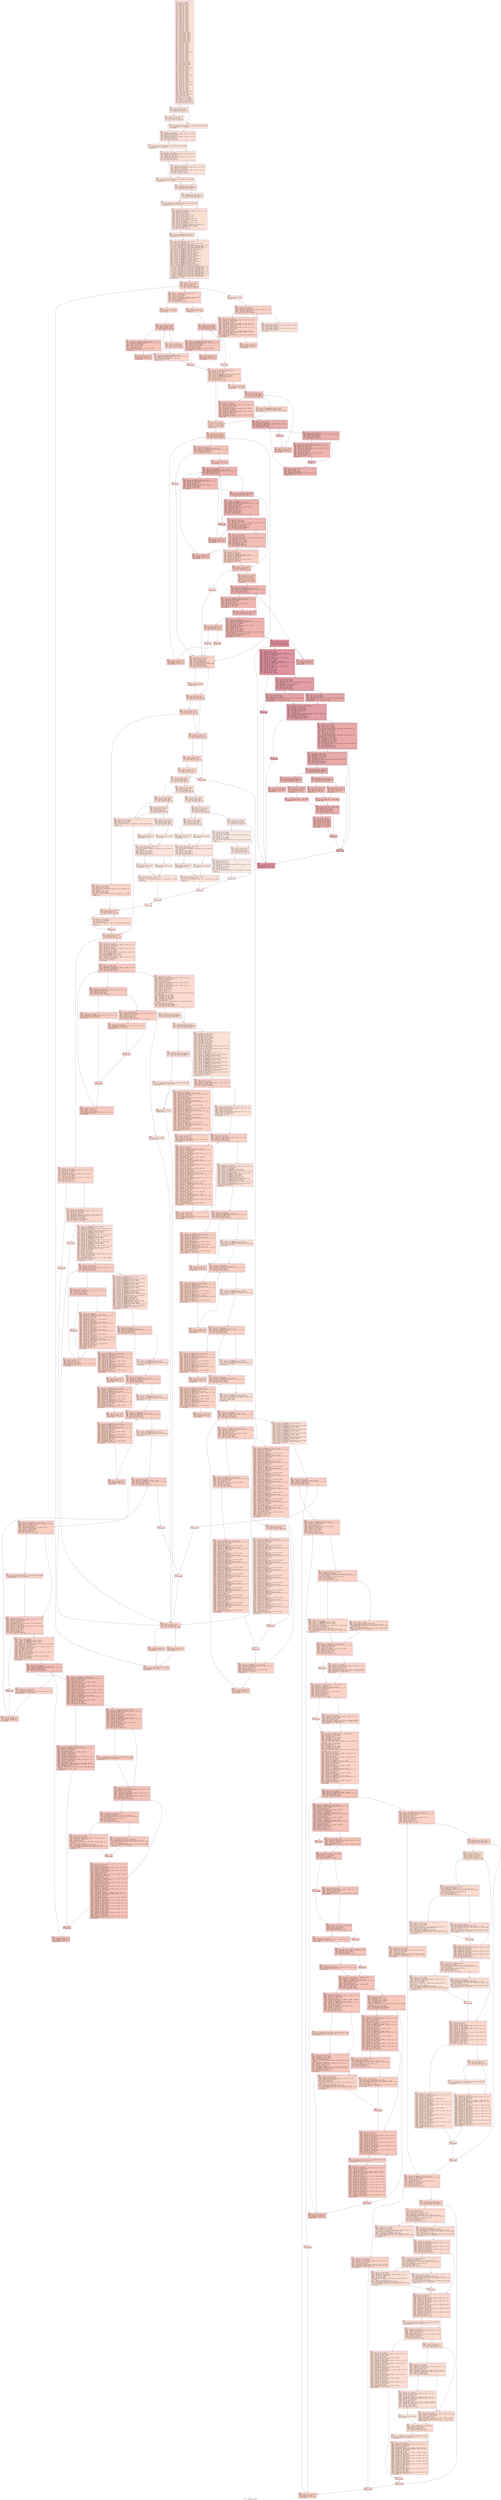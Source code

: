 digraph "CFG for 'spBKPfactor' function" {
	label="CFG for 'spBKPfactor' function";

	Node0x600003feea80 [shape=record,color="#3d50c3ff", style=filled, fillcolor="#f7b99e70" fontname="Courier",label="{4:\l|  %5 = alloca ptr, align 8\l  %6 = alloca ptr, align 8\l  %7 = alloca ptr, align 8\l  %8 = alloca double, align 8\l  %9 = alloca i32, align 4\l  %10 = alloca i32, align 4\l  %11 = alloca i32, align 4\l  %12 = alloca i32, align 4\l  %13 = alloca i32, align 4\l  %14 = alloca i32, align 4\l  %15 = alloca i32, align 4\l  %16 = alloca i32, align 4\l  %17 = alloca i32, align 4\l  %18 = alloca i32, align 4\l  %19 = alloca i32, align 4\l  %20 = alloca i32, align 4\l  %21 = alloca i32, align 4\l  %22 = alloca i32, align 4\l  %23 = alloca i32, align 4\l  %24 = alloca i32, align 4\l  %25 = alloca i32, align 4\l  %26 = alloca i32, align 4\l  %27 = alloca i32, align 4\l  %28 = alloca i32, align 4\l  %29 = alloca i32, align 4\l  %30 = alloca i32, align 4\l  %31 = alloca i32, align 4\l  %32 = alloca ptr, align 8\l  %33 = alloca ptr, align 8\l  %34 = alloca ptr, align 8\l  %35 = alloca ptr, align 8\l  %36 = alloca ptr, align 8\l  %37 = alloca double, align 8\l  %38 = alloca double, align 8\l  %39 = alloca double, align 8\l  %40 = alloca double, align 8\l  %41 = alloca double, align 8\l  %42 = alloca double, align 8\l  %43 = alloca double, align 8\l  %44 = alloca double, align 8\l  %45 = alloca double, align 8\l  %46 = alloca double, align 8\l  %47 = alloca double, align 8\l  %48 = alloca i32, align 4\l  %49 = alloca i32, align 4\l  %50 = alloca i32, align 4\l  %51 = alloca i32, align 4\l  %52 = alloca ptr, align 8\l  %53 = alloca ptr, align 8\l  %54 = alloca i32, align 4\l  %55 = alloca i32, align 4\l  %56 = alloca ptr, align 8\l  %57 = alloca ptr, align 8\l  %58 = alloca [48 x i32], align 4\l  %59 = alloca i32, align 4\l  %60 = alloca i32, align 4\l  %61 = alloca i32, align 4\l  %62 = alloca i32, align 4\l  %63 = alloca i32, align 4\l  %64 = alloca i32, align 4\l  %65 = alloca i32, align 4\l  %66 = alloca ptr, align 8\l  %67 = alloca i32, align 4\l  %68 = alloca i32, align 4\l  %69 = alloca double, align 8\l  %70 = alloca double, align 8\l  %71 = alloca double, align 8\l  %72 = alloca double, align 8\l  %73 = alloca ptr, align 8\l  %74 = alloca ptr, align 8\l  %75 = alloca [48 x i32], align 4\l  %76 = alloca i32, align 4\l  %77 = alloca i32, align 4\l  %78 = alloca double, align 8\l  %79 = alloca i32, align 4\l  %80 = alloca i32, align 4\l  %81 = alloca ptr, align 8\l  %82 = alloca ptr, align 8\l  %83 = alloca [48 x i32], align 4\l  %84 = alloca i32, align 4\l  %85 = alloca i32, align 4\l  %86 = alloca i32, align 4\l  %87 = alloca i32, align 4\l  %88 = alloca ptr, align 8\l  %89 = alloca ptr, align 8\l  %90 = alloca [48 x i32], align 4\l  %91 = alloca i32, align 4\l  %92 = alloca i32, align 4\l  %93 = alloca [48 x i32], align 4\l  %94 = alloca i32, align 4\l  %95 = alloca i32, align 4\l  %96 = alloca i32, align 4\l  %97 = alloca i32, align 4\l  %98 = alloca ptr, align 8\l  %99 = alloca ptr, align 8\l  %100 = alloca [48 x i32], align 4\l  %101 = alloca i32, align 4\l  %102 = alloca i32, align 4\l  %103 = alloca [48 x i32], align 4\l  %104 = alloca i32, align 4\l  %105 = alloca i32, align 4\l  store ptr %0, ptr %5, align 8\l  store ptr %1, ptr %6, align 8\l  store ptr %2, ptr %7, align 8\l  store double %3, ptr %8, align 8\l  %106 = load ptr, ptr %5, align 8\l  %107 = icmp ne ptr %106, null\l  br i1 %107, label %108, label %114\l|{<s0>T|<s1>F}}"];
	Node0x600003feea80:s0 -> Node0x600003feead0[tooltip="4 -> 108\nProbability 62.50%" ];
	Node0x600003feea80:s1 -> Node0x600003feeb70[tooltip="4 -> 114\nProbability 37.50%" ];
	Node0x600003feead0 [shape=record,color="#3d50c3ff", style=filled, fillcolor="#f7bca170" fontname="Courier",label="{108:\l|  %109 = load ptr, ptr %6, align 8\l  %110 = icmp ne ptr %109, null\l  br i1 %110, label %111, label %114\l|{<s0>T|<s1>F}}"];
	Node0x600003feead0:s0 -> Node0x600003feeb20[tooltip="108 -> 111\nProbability 62.50%" ];
	Node0x600003feead0:s1 -> Node0x600003feeb70[tooltip="108 -> 114\nProbability 37.50%" ];
	Node0x600003feeb20 [shape=record,color="#3d50c3ff", style=filled, fillcolor="#f6bfa670" fontname="Courier",label="{111:\l|  %112 = load ptr, ptr %7, align 8\l  %113 = icmp ne ptr %112, null\l  br i1 %113, label %116, label %114\l|{<s0>T|<s1>F}}"];
	Node0x600003feeb20:s0 -> Node0x600003feebc0[tooltip="111 -> 116\nProbability 62.50%" ];
	Node0x600003feeb20:s1 -> Node0x600003feeb70[tooltip="111 -> 114\nProbability 37.50%" ];
	Node0x600003feeb70 [shape=record,color="#3d50c3ff", style=filled, fillcolor="#f7b99e70" fontname="Courier",label="{114:\l|  %115 = call i32 @ev_err(ptr noundef @.str, i32 noundef 8, i32 noundef 628,\l... ptr noundef @.str.7, i32 noundef 0)\l  br label %116\l}"];
	Node0x600003feeb70 -> Node0x600003feebc0[tooltip="114 -> 116\nProbability 100.00%" ];
	Node0x600003feebc0 [shape=record,color="#3d50c3ff", style=filled, fillcolor="#f7b99e70" fontname="Courier",label="{116:\l|  %117 = load ptr, ptr %5, align 8\l  %118 = getelementptr inbounds %struct.SPMAT, ptr %117, i32 0, i32 0\l  %119 = load i32, ptr %118, align 8\l  %120 = load ptr, ptr %5, align 8\l  %121 = getelementptr inbounds %struct.SPMAT, ptr %120, i32 0, i32 1\l  %122 = load i32, ptr %121, align 4\l  %123 = icmp ne i32 %119, %122\l  br i1 %123, label %124, label %126\l|{<s0>T|<s1>F}}"];
	Node0x600003feebc0:s0 -> Node0x600003feec10[tooltip="116 -> 124\nProbability 50.00%" ];
	Node0x600003feebc0:s1 -> Node0x600003feec60[tooltip="116 -> 126\nProbability 50.00%" ];
	Node0x600003feec10 [shape=record,color="#3d50c3ff", style=filled, fillcolor="#f6bfa670" fontname="Courier",label="{124:\l|  %125 = call i32 @ev_err(ptr noundef @.str, i32 noundef 9, i32 noundef 630,\l... ptr noundef @.str.7, i32 noundef 0)\l  br label %126\l}"];
	Node0x600003feec10 -> Node0x600003feec60[tooltip="124 -> 126\nProbability 100.00%" ];
	Node0x600003feec60 [shape=record,color="#3d50c3ff", style=filled, fillcolor="#f7b99e70" fontname="Courier",label="{126:\l|  %127 = load ptr, ptr %5, align 8\l  %128 = getelementptr inbounds %struct.SPMAT, ptr %127, i32 0, i32 0\l  %129 = load i32, ptr %128, align 8\l  %130 = load ptr, ptr %6, align 8\l  %131 = getelementptr inbounds %struct.PERM, ptr %130, i32 0, i32 0\l  %132 = load i32, ptr %131, align 8\l  %133 = icmp ne i32 %129, %132\l  br i1 %133, label %142, label %134\l|{<s0>T|<s1>F}}"];
	Node0x600003feec60:s0 -> Node0x600003feed00[tooltip="126 -> 142\nProbability 50.00%" ];
	Node0x600003feec60:s1 -> Node0x600003feecb0[tooltip="126 -> 134\nProbability 50.00%" ];
	Node0x600003feecb0 [shape=record,color="#3d50c3ff", style=filled, fillcolor="#f6bfa670" fontname="Courier",label="{134:\l|  %135 = load ptr, ptr %6, align 8\l  %136 = getelementptr inbounds %struct.PERM, ptr %135, i32 0, i32 0\l  %137 = load i32, ptr %136, align 8\l  %138 = load ptr, ptr %7, align 8\l  %139 = getelementptr inbounds %struct.PERM, ptr %138, i32 0, i32 0\l  %140 = load i32, ptr %139, align 8\l  %141 = icmp ne i32 %137, %140\l  br i1 %141, label %142, label %144\l|{<s0>T|<s1>F}}"];
	Node0x600003feecb0:s0 -> Node0x600003feed00[tooltip="134 -> 142\nProbability 50.00%" ];
	Node0x600003feecb0:s1 -> Node0x600003feed50[tooltip="134 -> 144\nProbability 50.00%" ];
	Node0x600003feed00 [shape=record,color="#3d50c3ff", style=filled, fillcolor="#f7b99e70" fontname="Courier",label="{142:\l|  %143 = call i32 @ev_err(ptr noundef @.str, i32 noundef 1, i32 noundef 632,\l... ptr noundef @.str.7, i32 noundef 0)\l  br label %144\l}"];
	Node0x600003feed00 -> Node0x600003feed50[tooltip="142 -> 144\nProbability 100.00%" ];
	Node0x600003feed50 [shape=record,color="#3d50c3ff", style=filled, fillcolor="#f7b99e70" fontname="Courier",label="{144:\l|  %145 = load double, ptr %8, align 8\l  %146 = fcmp ole double %145, 0.000000e+00\l  br i1 %146, label %150, label %147\l|{<s0>T|<s1>F}}"];
	Node0x600003feed50:s0 -> Node0x600003feedf0[tooltip="144 -> 150\nProbability 50.00%" ];
	Node0x600003feed50:s1 -> Node0x600003feeda0[tooltip="144 -> 147\nProbability 50.00%" ];
	Node0x600003feeda0 [shape=record,color="#3d50c3ff", style=filled, fillcolor="#f6bfa670" fontname="Courier",label="{147:\l|  %148 = load double, ptr %8, align 8\l  %149 = fcmp ogt double %148, 1.000000e+00\l  br i1 %149, label %150, label %152\l|{<s0>T|<s1>F}}"];
	Node0x600003feeda0:s0 -> Node0x600003feedf0[tooltip="147 -> 150\nProbability 50.00%" ];
	Node0x600003feeda0:s1 -> Node0x600003feee40[tooltip="147 -> 152\nProbability 50.00%" ];
	Node0x600003feedf0 [shape=record,color="#3d50c3ff", style=filled, fillcolor="#f7b99e70" fontname="Courier",label="{150:\l|  %151 = call i32 @ev_err(ptr noundef @.str, i32 noundef 10, i32 noundef\l... 634, ptr noundef @.str.7, i32 noundef 0)\l  br label %152\l}"];
	Node0x600003feedf0 -> Node0x600003feee40[tooltip="150 -> 152\nProbability 100.00%" ];
	Node0x600003feee40 [shape=record,color="#3d50c3ff", style=filled, fillcolor="#f7b99e70" fontname="Courier",label="{152:\l|  %153 = load ptr, ptr %5, align 8\l  %154 = getelementptr inbounds %struct.SPMAT, ptr %153, i32 0, i32 1\l  %155 = load i32, ptr %154, align 4\l  store i32 %155, ptr %13, align 4\l  %156 = load ptr, ptr %6, align 8\l  %157 = call ptr @px_ident(ptr noundef %156)\l  %158 = load ptr, ptr %7, align 8\l  %159 = call ptr @px_ident(ptr noundef %158)\l  %160 = load ptr, ptr %5, align 8\l  %161 = call ptr @sp_col_access(ptr noundef %160)\l  %162 = load ptr, ptr %5, align 8\l  %163 = call ptr @sp_diag_access(ptr noundef %162)\l  store i32 0, ptr %28, align 4\l  %164 = load ptr, ptr @spBKPfactor.deg_list, align 8\l  %165 = load i32, ptr %13, align 4\l  %166 = call ptr @iv_resize(ptr noundef %164, i32 noundef %165)\l  store ptr %166, ptr @spBKPfactor.deg_list, align 8\l  %167 = load ptr, ptr @spBKPfactor.order, align 8\l  %168 = icmp ne ptr %167, null\l  br i1 %168, label %169, label %172\l|{<s0>T|<s1>F}}"];
	Node0x600003feee40:s0 -> Node0x600003feee90[tooltip="152 -> 169\nProbability 62.50%" ];
	Node0x600003feee40:s1 -> Node0x600003feeee0[tooltip="152 -> 172\nProbability 37.50%" ];
	Node0x600003feee90 [shape=record,color="#3d50c3ff", style=filled, fillcolor="#f7bca170" fontname="Courier",label="{169:\l|  %170 = load ptr, ptr @spBKPfactor.order, align 8\l  %171 = call ptr @px_ident(ptr noundef %170)\l  br label %172\l}"];
	Node0x600003feee90 -> Node0x600003feeee0[tooltip="169 -> 172\nProbability 100.00%" ];
	Node0x600003feeee0 [shape=record,color="#3d50c3ff", style=filled, fillcolor="#f7b99e70" fontname="Courier",label="{172:\l|  %173 = load ptr, ptr @spBKPfactor.order, align 8\l  %174 = load i32, ptr %13, align 4\l  %175 = call ptr @px_resize(ptr noundef %173, i32 noundef %174)\l  store ptr %175, ptr @spBKPfactor.order, align 8\l  %176 = call i32 @mem_stat_reg_list(ptr noundef @spBKPfactor.deg_list, i32\l... noundef 4, i32 noundef 0, ptr noundef @.str, i32 noundef 646)\l  %177 = call i32 @mem_stat_reg_list(ptr noundef @spBKPfactor.order, i32\l... noundef 2, i32 noundef 0, ptr noundef @.str, i32 noundef 647)\l  %178 = load ptr, ptr @spBKPfactor.scan_row, align 8\l  %179 = call ptr @iv_resize(ptr noundef %178, i32 noundef 5)\l  store ptr %179, ptr @spBKPfactor.scan_row, align 8\l  %180 = load ptr, ptr @spBKPfactor.scan_idx, align 8\l  %181 = call ptr @iv_resize(ptr noundef %180, i32 noundef 5)\l  store ptr %181, ptr @spBKPfactor.scan_idx, align 8\l  %182 = load ptr, ptr @spBKPfactor.col_list, align 8\l  %183 = call ptr @iv_resize(ptr noundef %182, i32 noundef 5)\l  store ptr %183, ptr @spBKPfactor.col_list, align 8\l  %184 = load ptr, ptr @spBKPfactor.orig_idx, align 8\l  %185 = call ptr @iv_resize(ptr noundef %184, i32 noundef 5)\l  store ptr %185, ptr @spBKPfactor.orig_idx, align 8\l  %186 = load ptr, ptr @spBKPfactor.orig1_idx, align 8\l  %187 = call ptr @iv_resize(ptr noundef %186, i32 noundef 5)\l  store ptr %187, ptr @spBKPfactor.orig_idx, align 8\l  %188 = load ptr, ptr @spBKPfactor.tmp_iv, align 8\l  %189 = call ptr @iv_resize(ptr noundef %188, i32 noundef 5)\l  store ptr %189, ptr @spBKPfactor.orig_idx, align 8\l  %190 = call i32 @mem_stat_reg_list(ptr noundef @spBKPfactor.scan_row, i32\l... noundef 4, i32 noundef 0, ptr noundef @.str, i32 noundef 655)\l  %191 = call i32 @mem_stat_reg_list(ptr noundef @spBKPfactor.scan_idx, i32\l... noundef 4, i32 noundef 0, ptr noundef @.str, i32 noundef 656)\l  %192 = call i32 @mem_stat_reg_list(ptr noundef @spBKPfactor.col_list, i32\l... noundef 4, i32 noundef 0, ptr noundef @.str, i32 noundef 657)\l  %193 = call i32 @mem_stat_reg_list(ptr noundef @spBKPfactor.orig_idx, i32\l... noundef 4, i32 noundef 0, ptr noundef @.str, i32 noundef 658)\l  %194 = call i32 @mem_stat_reg_list(ptr noundef @spBKPfactor.orig1_idx, i32\l... noundef 4, i32 noundef 0, ptr noundef @.str, i32 noundef 659)\l  %195 = call i32 @mem_stat_reg_list(ptr noundef @spBKPfactor.tmp_iv, i32\l... noundef 4, i32 noundef 0, ptr noundef @.str, i32 noundef 660)\l  store i32 0, ptr %9, align 4\l  br label %196\l}"];
	Node0x600003feeee0 -> Node0x600003feef30[tooltip="172 -> 196\nProbability 100.00%" ];
	Node0x600003feef30 [shape=record,color="#3d50c3ff", style=filled, fillcolor="#f4987a70" fontname="Courier",label="{196:\l|  %197 = load i32, ptr %9, align 4\l  %198 = load i32, ptr %13, align 4\l  %199 = sub nsw i32 %198, 1\l  %200 = icmp slt i32 %197, %199\l  br i1 %200, label %201, label %2640\l|{<s0>T|<s1>F}}"];
	Node0x600003feef30:s0 -> Node0x600003feef80[tooltip="196 -> 201\nProbability 96.88%" ];
	Node0x600003feef30:s1 -> Node0x600003ff50e0[tooltip="196 -> 2640\nProbability 3.12%" ];
	Node0x600003feef80 [shape=record,color="#3d50c3ff", style=filled, fillcolor="#f4987a70" fontname="Courier",label="{201:\l|  %202 = load ptr, ptr @spBKPfactor.deg_list, align 8\l  %203 = load i32, ptr %13, align 4\l  %204 = load i32, ptr %9, align 4\l  %205 = sub nsw i32 %203, %204\l  %206 = call ptr @iv_resize(ptr noundef %202, i32 noundef %205)\l  store ptr %206, ptr @spBKPfactor.deg_list, align 8\l  %207 = load i32, ptr %28, align 4\l  %208 = icmp ne i32 %207, 0\l  br i1 %208, label %228, label %209\l|{<s0>T|<s1>F}}"];
	Node0x600003feef80:s0 -> Node0x600003fef160[tooltip="201 -> 228\nProbability 62.50%" ];
	Node0x600003feef80:s1 -> Node0x600003feefd0[tooltip="201 -> 209\nProbability 37.50%" ];
	Node0x600003feefd0 [shape=record,color="#3d50c3ff", style=filled, fillcolor="#f5a08170" fontname="Courier",label="{209:\l|  %210 = load i32, ptr %9, align 4\l  store i32 %210, ptr %10, align 4\l  br label %211\l}"];
	Node0x600003feefd0 -> Node0x600003fef020[tooltip="209 -> 211\nProbability 100.00%" ];
	Node0x600003fef020 [shape=record,color="#3d50c3ff", style=filled, fillcolor="#e97a5f70" fontname="Courier",label="{211:\l|  %212 = load i32, ptr %10, align 4\l  %213 = load i32, ptr %13, align 4\l  %214 = icmp slt i32 %212, %213\l  br i1 %214, label %215, label %227\l|{<s0>T|<s1>F}}"];
	Node0x600003fef020:s0 -> Node0x600003fef070[tooltip="211 -> 215\nProbability 96.88%" ];
	Node0x600003fef020:s1 -> Node0x600003fef110[tooltip="211 -> 227\nProbability 3.12%" ];
	Node0x600003fef070 [shape=record,color="#3d50c3ff", style=filled, fillcolor="#e97a5f70" fontname="Courier",label="{215:\l|  %216 = load ptr, ptr @spBKPfactor.deg_list, align 8\l  %217 = getelementptr inbounds %struct.IVEC, ptr %216, i32 0, i32 2\l  %218 = load ptr, ptr %217, align 8\l  %219 = load i32, ptr %10, align 4\l  %220 = load i32, ptr %9, align 4\l  %221 = sub nsw i32 %219, %220\l  %222 = sext i32 %221 to i64\l  %223 = getelementptr inbounds i32, ptr %218, i64 %222\l  store i32 0, ptr %223, align 4\l  br label %224\l}"];
	Node0x600003fef070 -> Node0x600003fef0c0[tooltip="215 -> 224\nProbability 100.00%" ];
	Node0x600003fef0c0 [shape=record,color="#3d50c3ff", style=filled, fillcolor="#e97a5f70" fontname="Courier",label="{224:\l|  %225 = load i32, ptr %10, align 4\l  %226 = add nsw i32 %225, 1\l  store i32 %226, ptr %10, align 4\l  br label %211\l}"];
	Node0x600003fef0c0 -> Node0x600003fef020[tooltip="224 -> 211\nProbability 100.00%" ];
	Node0x600003fef110 [shape=record,color="#3d50c3ff", style=filled, fillcolor="#f5a08170" fontname="Courier",label="{227:\l|  br label %256\l}"];
	Node0x600003fef110 -> Node0x600003fef390[tooltip="227 -> 256\nProbability 100.00%" ];
	Node0x600003fef160 [shape=record,color="#3d50c3ff", style=filled, fillcolor="#f59c7d70" fontname="Courier",label="{228:\l|  %229 = load i32, ptr %9, align 4\l  store i32 %229, ptr %10, align 4\l  br label %230\l}"];
	Node0x600003fef160 -> Node0x600003fef1b0[tooltip="228 -> 230\nProbability 100.00%" ];
	Node0x600003fef1b0 [shape=record,color="#3d50c3ff", style=filled, fillcolor="#e8765c70" fontname="Courier",label="{230:\l|  %231 = load i32, ptr %10, align 4\l  %232 = load i32, ptr %13, align 4\l  %233 = icmp slt i32 %231, %232\l  br i1 %233, label %234, label %246\l|{<s0>T|<s1>F}}"];
	Node0x600003fef1b0:s0 -> Node0x600003fef200[tooltip="230 -> 234\nProbability 96.88%" ];
	Node0x600003fef1b0:s1 -> Node0x600003fef2a0[tooltip="230 -> 246\nProbability 3.12%" ];
	Node0x600003fef200 [shape=record,color="#3d50c3ff", style=filled, fillcolor="#e8765c70" fontname="Courier",label="{234:\l|  %235 = load ptr, ptr @spBKPfactor.deg_list, align 8\l  %236 = getelementptr inbounds %struct.IVEC, ptr %235, i32 0, i32 2\l  %237 = load ptr, ptr %236, align 8\l  %238 = load i32, ptr %10, align 4\l  %239 = load i32, ptr %9, align 4\l  %240 = sub nsw i32 %238, %239\l  %241 = sext i32 %240 to i64\l  %242 = getelementptr inbounds i32, ptr %237, i64 %241\l  store i32 1, ptr %242, align 4\l  br label %243\l}"];
	Node0x600003fef200 -> Node0x600003fef250[tooltip="234 -> 243\nProbability 100.00%" ];
	Node0x600003fef250 [shape=record,color="#3d50c3ff", style=filled, fillcolor="#e8765c70" fontname="Courier",label="{243:\l|  %244 = load i32, ptr %10, align 4\l  %245 = add nsw i32 %244, 1\l  store i32 %245, ptr %10, align 4\l  br label %230\l}"];
	Node0x600003fef250 -> Node0x600003fef1b0[tooltip="243 -> 230\nProbability 100.00%" ];
	Node0x600003fef2a0 [shape=record,color="#3d50c3ff", style=filled, fillcolor="#f59c7d70" fontname="Courier",label="{246:\l|  %247 = load i32, ptr %9, align 4\l  %248 = load i32, ptr %13, align 4\l  %249 = icmp slt i32 %247, %248\l  br i1 %249, label %250, label %255\l|{<s0>T|<s1>F}}"];
	Node0x600003fef2a0:s0 -> Node0x600003fef2f0[tooltip="246 -> 250\nProbability 50.00%" ];
	Node0x600003fef2a0:s1 -> Node0x600003fef340[tooltip="246 -> 255\nProbability 50.00%" ];
	Node0x600003fef2f0 [shape=record,color="#3d50c3ff", style=filled, fillcolor="#f6a38570" fontname="Courier",label="{250:\l|  %251 = load ptr, ptr @spBKPfactor.deg_list, align 8\l  %252 = getelementptr inbounds %struct.IVEC, ptr %251, i32 0, i32 2\l  %253 = load ptr, ptr %252, align 8\l  %254 = getelementptr inbounds i32, ptr %253, i64 0\l  store i32 0, ptr %254, align 4\l  br label %255\l}"];
	Node0x600003fef2f0 -> Node0x600003fef340[tooltip="250 -> 255\nProbability 100.00%" ];
	Node0x600003fef340 [shape=record,color="#3d50c3ff", style=filled, fillcolor="#f59c7d70" fontname="Courier",label="{255:\l|  br label %256\l}"];
	Node0x600003fef340 -> Node0x600003fef390[tooltip="255 -> 256\nProbability 100.00%" ];
	Node0x600003fef390 [shape=record,color="#3d50c3ff", style=filled, fillcolor="#f4987a70" fontname="Courier",label="{256:\l|  %257 = load ptr, ptr @spBKPfactor.order, align 8\l  %258 = load i32, ptr %13, align 4\l  %259 = load i32, ptr %9, align 4\l  %260 = sub nsw i32 %258, %259\l  %261 = call ptr @px_resize(ptr noundef %257, i32 noundef %260)\l  store ptr %261, ptr @spBKPfactor.order, align 8\l  %262 = load ptr, ptr @spBKPfactor.order, align 8\l  %263 = call ptr @px_ident(ptr noundef %262)\l  %264 = load i32, ptr %28, align 4\l  %265 = icmp ne i32 %264, 0\l  br i1 %265, label %324, label %266\l|{<s0>T|<s1>F}}"];
	Node0x600003fef390:s0 -> Node0x600003fef750[tooltip="256 -> 324\nProbability 62.50%" ];
	Node0x600003fef390:s1 -> Node0x600003fef3e0[tooltip="256 -> 266\nProbability 37.50%" ];
	Node0x600003fef3e0 [shape=record,color="#3d50c3ff", style=filled, fillcolor="#f5a08170" fontname="Courier",label="{266:\l|  %267 = load i32, ptr %9, align 4\l  store i32 %267, ptr %10, align 4\l  br label %268\l}"];
	Node0x600003fef3e0 -> Node0x600003fef430[tooltip="266 -> 268\nProbability 100.00%" ];
	Node0x600003fef430 [shape=record,color="#3d50c3ff", style=filled, fillcolor="#e97a5f70" fontname="Courier",label="{268:\l|  %269 = load i32, ptr %10, align 4\l  %270 = load i32, ptr %13, align 4\l  %271 = icmp slt i32 %269, %270\l  br i1 %271, label %272, label %320\l|{<s0>T|<s1>F}}"];
	Node0x600003fef430:s0 -> Node0x600003fef480[tooltip="268 -> 272\nProbability 96.88%" ];
	Node0x600003fef430:s1 -> Node0x600003fef700[tooltip="268 -> 320\nProbability 3.12%" ];
	Node0x600003fef480 [shape=record,color="#3d50c3ff", style=filled, fillcolor="#e97a5f70" fontname="Courier",label="{272:\l|  store i32 0, ptr %16, align 4\l  %273 = load ptr, ptr %5, align 8\l  %274 = getelementptr inbounds %struct.SPMAT, ptr %273, i32 0, i32 6\l  %275 = load ptr, ptr %274, align 8\l  %276 = load i32, ptr %10, align 4\l  %277 = sext i32 %276 to i64\l  %278 = getelementptr inbounds %struct.SPROW, ptr %275, i64 %277\l  store ptr %278, ptr %32, align 8\l  %279 = load ptr, ptr %32, align 8\l  %280 = getelementptr inbounds %struct.SPROW, ptr %279, i32 0, i32 3\l  %281 = load ptr, ptr %280, align 8\l  %282 = load i32, ptr %16, align 4\l  %283 = sext i32 %282 to i64\l  %284 = getelementptr inbounds %struct.row_elt, ptr %281, i64 %283\l  store ptr %284, ptr %35, align 8\l  br label %285\l}"];
	Node0x600003fef480 -> Node0x600003fef4d0[tooltip="272 -> 285\nProbability 100.00%" ];
	Node0x600003fef4d0 [shape=record,color="#3d50c3ff", style=filled, fillcolor="#d24b4070" fontname="Courier",label="{285:\l|  %286 = load i32, ptr %16, align 4\l  %287 = load ptr, ptr %32, align 8\l  %288 = getelementptr inbounds %struct.SPROW, ptr %287, i32 0, i32 0\l  %289 = load i32, ptr %288, align 8\l  %290 = icmp slt i32 %286, %289\l  br i1 %290, label %291, label %316\l|{<s0>T|<s1>F}}"];
	Node0x600003fef4d0:s0 -> Node0x600003fef520[tooltip="285 -> 291\nProbability 96.88%" ];
	Node0x600003fef4d0:s1 -> Node0x600003fef660[tooltip="285 -> 316\nProbability 3.12%" ];
	Node0x600003fef520 [shape=record,color="#3d50c3ff", style=filled, fillcolor="#d24b4070" fontname="Courier",label="{291:\l|  %292 = load ptr, ptr %35, align 8\l  %293 = getelementptr inbounds %struct.row_elt, ptr %292, i32 0, i32 0\l  %294 = load i32, ptr %293, align 8\l  %295 = load i32, ptr %9, align 4\l  %296 = icmp sge i32 %294, %295\l  br i1 %296, label %297, label %310\l|{<s0>T|<s1>F}}"];
	Node0x600003fef520:s0 -> Node0x600003fef570[tooltip="291 -> 297\nProbability 50.00%" ];
	Node0x600003fef520:s1 -> Node0x600003fef5c0[tooltip="291 -> 310\nProbability 50.00%" ];
	Node0x600003fef570 [shape=record,color="#3d50c3ff", style=filled, fillcolor="#d8564670" fontname="Courier",label="{297:\l|  %298 = load ptr, ptr @spBKPfactor.deg_list, align 8\l  %299 = getelementptr inbounds %struct.IVEC, ptr %298, i32 0, i32 2\l  %300 = load ptr, ptr %299, align 8\l  %301 = load ptr, ptr %35, align 8\l  %302 = getelementptr inbounds %struct.row_elt, ptr %301, i32 0, i32 0\l  %303 = load i32, ptr %302, align 8\l  %304 = load i32, ptr %9, align 4\l  %305 = sub nsw i32 %303, %304\l  %306 = sext i32 %305 to i64\l  %307 = getelementptr inbounds i32, ptr %300, i64 %306\l  %308 = load i32, ptr %307, align 4\l  %309 = add nsw i32 %308, 1\l  store i32 %309, ptr %307, align 4\l  br label %310\l}"];
	Node0x600003fef570 -> Node0x600003fef5c0[tooltip="297 -> 310\nProbability 100.00%" ];
	Node0x600003fef5c0 [shape=record,color="#3d50c3ff", style=filled, fillcolor="#d24b4070" fontname="Courier",label="{310:\l|  br label %311\l}"];
	Node0x600003fef5c0 -> Node0x600003fef610[tooltip="310 -> 311\nProbability 100.00%" ];
	Node0x600003fef610 [shape=record,color="#3d50c3ff", style=filled, fillcolor="#d24b4070" fontname="Courier",label="{311:\l|  %312 = load i32, ptr %16, align 4\l  %313 = add nsw i32 %312, 1\l  store i32 %313, ptr %16, align 4\l  %314 = load ptr, ptr %35, align 8\l  %315 = getelementptr inbounds %struct.row_elt, ptr %314, i32 1\l  store ptr %315, ptr %35, align 8\l  br label %285\l}"];
	Node0x600003fef610 -> Node0x600003fef4d0[tooltip="311 -> 285\nProbability 100.00%" ];
	Node0x600003fef660 [shape=record,color="#3d50c3ff", style=filled, fillcolor="#e97a5f70" fontname="Courier",label="{316:\l|  br label %317\l}"];
	Node0x600003fef660 -> Node0x600003fef6b0[tooltip="316 -> 317\nProbability 100.00%" ];
	Node0x600003fef6b0 [shape=record,color="#3d50c3ff", style=filled, fillcolor="#e97a5f70" fontname="Courier",label="{317:\l|  %318 = load i32, ptr %10, align 4\l  %319 = add nsw i32 %318, 1\l  store i32 %319, ptr %10, align 4\l  br label %268\l}"];
	Node0x600003fef6b0 -> Node0x600003fef430[tooltip="317 -> 268\nProbability 100.00%" ];
	Node0x600003fef700 [shape=record,color="#3d50c3ff", style=filled, fillcolor="#f5a08170" fontname="Courier",label="{320:\l|  %321 = load ptr, ptr @spBKPfactor.deg_list, align 8\l  %322 = load ptr, ptr @spBKPfactor.order, align 8\l  %323 = call ptr @iv_sort(ptr noundef %321, ptr noundef %322)\l  br label %324\l}"];
	Node0x600003fef700 -> Node0x600003fef750[tooltip="320 -> 324\nProbability 100.00%" ];
	Node0x600003fef750 [shape=record,color="#3d50c3ff", style=filled, fillcolor="#f4987a70" fontname="Courier",label="{324:\l|  store i32 0, ptr %29, align 4\l  store i32 -1, ptr %15, align 4\l  store i32 -1, ptr %22, align 4\l  store i32 -1, ptr %21, align 4\l  store i32 0, ptr %25, align 4\l  br label %325\l}"];
	Node0x600003fef750 -> Node0x600003fef7a0[tooltip="324 -> 325\nProbability 100.00%" ];
	Node0x600003fef7a0 [shape=record,color="#3d50c3ff", style=filled, fillcolor="#ec7f6370" fontname="Courier",label="{325:\l|  %326 = load i32, ptr %25, align 4\l  %327 = load i32, ptr %13, align 4\l  %328 = icmp sle i32 %326, %327\l  br i1 %328, label %329, label %594\l|{<s0>T|<s1>F}}"];
	Node0x600003fef7a0:s0 -> Node0x600003fef7f0[tooltip="325 -> 329\nProbability 96.88%" ];
	Node0x600003fef7a0:s1 -> Node0x600003ff0780[tooltip="325 -> 594\nProbability 3.12%" ];
	Node0x600003fef7f0 [shape=record,color="#3d50c3ff", style=filled, fillcolor="#ec7f6370" fontname="Courier",label="{329:\l|  %330 = load i32, ptr %29, align 4\l  %331 = load ptr, ptr @spBKPfactor.deg_list, align 8\l  %332 = getelementptr inbounds %struct.IVEC, ptr %331, i32 0, i32 0\l  %333 = load i32, ptr %332, align 8\l  %334 = icmp uge i32 %330, %333\l  br i1 %334, label %335, label %336\l|{<s0>T|<s1>F}}"];
	Node0x600003fef7f0:s0 -> Node0x600003fef840[tooltip="329 -> 335\nProbability 3.12%" ];
	Node0x600003fef7f0:s1 -> Node0x600003fef890[tooltip="329 -> 336\nProbability 96.88%" ];
	Node0x600003fef840 [shape=record,color="#3d50c3ff", style=filled, fillcolor="#f6a38570" fontname="Courier",label="{335:\l|  br label %594\l}"];
	Node0x600003fef840 -> Node0x600003ff0780[tooltip="335 -> 594\nProbability 100.00%" ];
	Node0x600003fef890 [shape=record,color="#3d50c3ff", style=filled, fillcolor="#ec7f6370" fontname="Courier",label="{336:\l|  %337 = load i32, ptr %29, align 4\l  store i32 %337, ptr %31, align 4\l  br label %338\l}"];
	Node0x600003fef890 -> Node0x600003fef8e0[tooltip="336 -> 338\nProbability 100.00%" ];
	Node0x600003fef8e0 [shape=record,color="#3d50c3ff", style=filled, fillcolor="#d6524470" fontname="Courier",label="{338:\l|  %339 = load i32, ptr %29, align 4\l  %340 = load ptr, ptr @spBKPfactor.deg_list, align 8\l  %341 = getelementptr inbounds %struct.IVEC, ptr %340, i32 0, i32 0\l  %342 = load i32, ptr %341, align 8\l  %343 = icmp ult i32 %339, %342\l  br i1 %343, label %344, label %354\l|{<s0>T|<s1>F}}"];
	Node0x600003fef8e0:s0 -> Node0x600003fef930[tooltip="338 -> 344\nProbability 50.00%" ];
	Node0x600003fef8e0:s1 -> Node0x600003fef980[tooltip="338 -> 354\nProbability 50.00%" ];
	Node0x600003fef930 [shape=record,color="#3d50c3ff", style=filled, fillcolor="#dc5d4a70" fontname="Courier",label="{344:\l|  %345 = load ptr, ptr @spBKPfactor.deg_list, align 8\l  %346 = getelementptr inbounds %struct.IVEC, ptr %345, i32 0, i32 2\l  %347 = load ptr, ptr %346, align 8\l  %348 = load i32, ptr %29, align 4\l  %349 = sext i32 %348 to i64\l  %350 = getelementptr inbounds i32, ptr %347, i64 %349\l  %351 = load i32, ptr %350, align 4\l  %352 = load i32, ptr %25, align 4\l  %353 = icmp sle i32 %351, %352\l  br label %354\l}"];
	Node0x600003fef930 -> Node0x600003fef980[tooltip="344 -> 354\nProbability 100.00%" ];
	Node0x600003fef980 [shape=record,color="#3d50c3ff", style=filled, fillcolor="#d6524470" fontname="Courier",label="{354:\l|  %355 = phi i1 [ false, %338 ], [ %353, %344 ]\l  br i1 %355, label %356, label %403\l|{<s0>T|<s1>F}}"];
	Node0x600003fef980:s0 -> Node0x600003fef9d0[tooltip="354 -> 356\nProbability 96.88%" ];
	Node0x600003fef980:s1 -> Node0x600003fefc00[tooltip="354 -> 403\nProbability 3.12%" ];
	Node0x600003fef9d0 [shape=record,color="#3d50c3ff", style=filled, fillcolor="#d8564670" fontname="Courier",label="{356:\l|  %357 = load i32, ptr %9, align 4\l  %358 = load ptr, ptr @spBKPfactor.order, align 8\l  %359 = getelementptr inbounds %struct.PERM, ptr %358, i32 0, i32 2\l  %360 = load ptr, ptr %359, align 8\l  %361 = load i32, ptr %29, align 4\l  %362 = sext i32 %361 to i64\l  %363 = getelementptr inbounds i32, ptr %360, i64 %362\l  %364 = load i32, ptr %363, align 4\l  %365 = add i32 %357, %364\l  store i32 %365, ptr %10, align 4\l  %366 = load i32, ptr %10, align 4\l  %367 = load i32, ptr %9, align 4\l  %368 = icmp slt i32 %366, %367\l  br i1 %368, label %369, label %370\l|{<s0>T|<s1>F}}"];
	Node0x600003fef9d0:s0 -> Node0x600003fefa20[tooltip="356 -> 369\nProbability 50.00%" ];
	Node0x600003fef9d0:s1 -> Node0x600003fefa70[tooltip="356 -> 370\nProbability 50.00%" ];
	Node0x600003fefa20 [shape=record,color="#3d50c3ff", style=filled, fillcolor="#dc5d4a70" fontname="Courier",label="{369:\l|  br label %338\l}"];
	Node0x600003fefa20 -> Node0x600003fef8e0[tooltip="369 -> 338\nProbability 100.00%" ];
	Node0x600003fefa70 [shape=record,color="#3d50c3ff", style=filled, fillcolor="#dc5d4a70" fontname="Courier",label="{370:\l|  %371 = load ptr, ptr %5, align 8\l  %372 = load i32, ptr %10, align 4\l  %373 = load i32, ptr %10, align 4\l  %374 = call double @unord_get_val(ptr noundef %371, i32 noundef %372, i32\l... noundef %373)\l  %375 = call double @llvm.fabs.f64(double %374)\l  store double %375, ptr %45, align 8\l  %376 = load double, ptr %45, align 8\l  %377 = fcmp oeq double %376, 0.000000e+00\l  br i1 %377, label %378, label %381\l|{<s0>T|<s1>F}}"];
	Node0x600003fefa70:s0 -> Node0x600003fefac0[tooltip="370 -> 378\nProbability 62.50%" ];
	Node0x600003fefa70:s1 -> Node0x600003fefb10[tooltip="370 -> 381\nProbability 37.50%" ];
	Node0x600003fefac0 [shape=record,color="#3d50c3ff", style=filled, fillcolor="#e1675170" fontname="Courier",label="{378:\l|  %379 = load i32, ptr %29, align 4\l  %380 = add nsw i32 %379, 1\l  store i32 %380, ptr %29, align 4\l  br label %338\l}"];
	Node0x600003fefac0 -> Node0x600003fef8e0[tooltip="378 -> 338\nProbability 100.00%" ];
	Node0x600003fefb10 [shape=record,color="#3d50c3ff", style=filled, fillcolor="#e36c5570" fontname="Courier",label="{381:\l|  %382 = load ptr, ptr %5, align 8\l  %383 = load i32, ptr %9, align 4\l  %384 = load i32, ptr %10, align 4\l  %385 = call double @max_row_col(ptr noundef %382, i32 noundef %383, i32\l... noundef %384, i32 noundef -1)\l  store double %385, ptr %41, align 8\l  %386 = load double, ptr %45, align 8\l  %387 = load double, ptr %8, align 8\l  %388 = load double, ptr %41, align 8\l  %389 = fmul double %387, %388\l  %390 = fcmp oge double %386, %389\l  br i1 %390, label %391, label %400\l|{<s0>T|<s1>F}}"];
	Node0x600003fefb10:s0 -> Node0x600003fefb60[tooltip="381 -> 391\nProbability 3.12%" ];
	Node0x600003fefb10:s1 -> Node0x600003fefbb0[tooltip="381 -> 400\nProbability 96.88%" ];
	Node0x600003fefb60 [shape=record,color="#3d50c3ff", style=filled, fillcolor="#f3947570" fontname="Courier",label="{391:\l|  store i32 1, ptr %14, align 4\l  %392 = load i32, ptr %10, align 4\l  store i32 %392, ptr %21, align 4\l  %393 = load ptr, ptr @spBKPfactor.deg_list, align 8\l  %394 = getelementptr inbounds %struct.IVEC, ptr %393, i32 0, i32 2\l  %395 = load ptr, ptr %394, align 8\l  %396 = load i32, ptr %29, align 4\l  %397 = sext i32 %396 to i64\l  %398 = getelementptr inbounds i32, ptr %395, i64 %397\l  %399 = load i32, ptr %398, align 4\l  store i32 %399, ptr %20, align 4\l  br label %403\l}"];
	Node0x600003fefb60 -> Node0x600003fefc00[tooltip="391 -> 403\nProbability 100.00%" ];
	Node0x600003fefbb0 [shape=record,color="#3d50c3ff", style=filled, fillcolor="#e36c5570" fontname="Courier",label="{400:\l|  %401 = load i32, ptr %29, align 4\l  %402 = add nsw i32 %401, 1\l  store i32 %402, ptr %29, align 4\l  br label %338\l}"];
	Node0x600003fefbb0 -> Node0x600003fef8e0[tooltip="400 -> 338\nProbability 100.00%" ];
	Node0x600003fefc00 [shape=record,color="#3d50c3ff", style=filled, fillcolor="#ec7f6370" fontname="Courier",label="{403:\l|  %404 = load i32, ptr %21, align 4\l  %405 = icmp sge i32 %404, 0\l  br i1 %405, label %406, label %407\l|{<s0>T|<s1>F}}"];
	Node0x600003fefc00:s0 -> Node0x600003fefc50[tooltip="403 -> 406\nProbability 3.12%" ];
	Node0x600003fefc00:s1 -> Node0x600003fefca0[tooltip="403 -> 407\nProbability 96.88%" ];
	Node0x600003fefc50 [shape=record,color="#3d50c3ff", style=filled, fillcolor="#f6a38570" fontname="Courier",label="{406:\l|  br label %594\l}"];
	Node0x600003fefc50 -> Node0x600003ff0780[tooltip="406 -> 594\nProbability 100.00%" ];
	Node0x600003fefca0 [shape=record,color="#3d50c3ff", style=filled, fillcolor="#ec7f6370" fontname="Courier",label="{407:\l|  %408 = load i32, ptr %13, align 4\l  %409 = mul nsw i32 2, %408\l  store i32 %409, ptr %23, align 4\l  store i32 -1, ptr %22, align 4\l  store i32 -1, ptr %21, align 4\l  %410 = load i32, ptr %31, align 4\l  store i32 %410, ptr %29, align 4\l  br label %411\l}"];
	Node0x600003fefca0 -> Node0x600003fefcf0[tooltip="407 -> 411\nProbability 100.00%" ];
	Node0x600003fefcf0 [shape=record,color="#3d50c3ff", style=filled, fillcolor="#d6524470" fontname="Courier",label="{411:\l|  %412 = load i32, ptr %29, align 4\l  %413 = load ptr, ptr @spBKPfactor.deg_list, align 8\l  %414 = getelementptr inbounds %struct.IVEC, ptr %413, i32 0, i32 0\l  %415 = load i32, ptr %414, align 8\l  %416 = icmp ult i32 %412, %415\l  br i1 %416, label %417, label %427\l|{<s0>T|<s1>F}}"];
	Node0x600003fefcf0:s0 -> Node0x600003fefd40[tooltip="411 -> 417\nProbability 50.00%" ];
	Node0x600003fefcf0:s1 -> Node0x600003fefd90[tooltip="411 -> 427\nProbability 50.00%" ];
	Node0x600003fefd40 [shape=record,color="#3d50c3ff", style=filled, fillcolor="#dc5d4a70" fontname="Courier",label="{417:\l|  %418 = load ptr, ptr @spBKPfactor.deg_list, align 8\l  %419 = getelementptr inbounds %struct.IVEC, ptr %418, i32 0, i32 2\l  %420 = load ptr, ptr %419, align 8\l  %421 = load i32, ptr %29, align 4\l  %422 = sext i32 %421 to i64\l  %423 = getelementptr inbounds i32, ptr %420, i64 %422\l  %424 = load i32, ptr %423, align 4\l  %425 = load i32, ptr %25, align 4\l  %426 = icmp sle i32 %424, %425\l  br label %427\l}"];
	Node0x600003fefd40 -> Node0x600003fefd90[tooltip="417 -> 427\nProbability 100.00%" ];
	Node0x600003fefd90 [shape=record,color="#3d50c3ff", style=filled, fillcolor="#d6524470" fontname="Courier",label="{427:\l|  %428 = phi i1 [ false, %411 ], [ %426, %417 ]\l  br i1 %428, label %429, label %586\l|{<s0>T|<s1>F}}"];
	Node0x600003fefd90:s0 -> Node0x600003fefde0[tooltip="427 -> 429\nProbability 96.88%" ];
	Node0x600003fefd90:s1 -> Node0x600003ff0640[tooltip="427 -> 586\nProbability 3.12%" ];
	Node0x600003fefde0 [shape=record,color="#3d50c3ff", style=filled, fillcolor="#d6524470" fontname="Courier",label="{429:\l|  %430 = load i32, ptr %9, align 4\l  %431 = load ptr, ptr @spBKPfactor.order, align 8\l  %432 = getelementptr inbounds %struct.PERM, ptr %431, i32 0, i32 2\l  %433 = load ptr, ptr %432, align 8\l  %434 = load i32, ptr %29, align 4\l  %435 = sext i32 %434 to i64\l  %436 = getelementptr inbounds i32, ptr %433, i64 %435\l  %437 = load i32, ptr %436, align 4\l  %438 = add i32 %430, %437\l  store i32 %438, ptr %10, align 4\l  %439 = load ptr, ptr %5, align 8\l  %440 = load i32, ptr %10, align 4\l  %441 = load i32, ptr %10, align 4\l  %442 = call double @unord_get_val(ptr noundef %439, i32 noundef %440, i32\l... noundef %441)\l  %443 = call double @llvm.fabs.f64(double %442)\l  store double %443, ptr %45, align 8\l  store i32 0, ptr %30, align 4\l  br label %444\l}"];
	Node0x600003fefde0 -> Node0x600003fefe30[tooltip="429 -> 444\nProbability 100.00%" ];
	Node0x600003fefe30 [shape=record,color="#b70d28ff", style=filled, fillcolor="#b70d2870" fontname="Courier",label="{444:\l|  %445 = load i32, ptr %30, align 4\l  %446 = load i32, ptr %29, align 4\l  %447 = icmp slt i32 %445, %446\l  br i1 %447, label %448, label %583\l|{<s0>T|<s1>F}}"];
	Node0x600003fefe30:s0 -> Node0x600003fefe80[tooltip="444 -> 448\nProbability 96.88%" ];
	Node0x600003fefe30:s1 -> Node0x600003ff05f0[tooltip="444 -> 583\nProbability 3.12%" ];
	Node0x600003fefe80 [shape=record,color="#b70d28ff", style=filled, fillcolor="#b70d2870" fontname="Courier",label="{448:\l|  %449 = load i32, ptr %25, align 4\l  store i32 %449, ptr %26, align 4\l  %450 = load ptr, ptr @spBKPfactor.deg_list, align 8\l  %451 = getelementptr inbounds %struct.IVEC, ptr %450, i32 0, i32 2\l  %452 = load ptr, ptr %451, align 8\l  %453 = load i32, ptr %30, align 4\l  %454 = sext i32 %453 to i64\l  %455 = getelementptr inbounds i32, ptr %452, i64 %454\l  %456 = load i32, ptr %455, align 4\l  store i32 %456, ptr %27, align 4\l  %457 = load i32, ptr %9, align 4\l  %458 = load ptr, ptr @spBKPfactor.order, align 8\l  %459 = getelementptr inbounds %struct.PERM, ptr %458, i32 0, i32 2\l  %460 = load ptr, ptr %459, align 8\l  %461 = load i32, ptr %30, align 4\l  %462 = sext i32 %461 to i64\l  %463 = getelementptr inbounds i32, ptr %460, i64 %462\l  %464 = load i32, ptr %463, align 4\l  %465 = add i32 %457, %464\l  store i32 %465, ptr %12, align 4\l  %466 = load i32, ptr %12, align 4\l  %467 = load i32, ptr %9, align 4\l  %468 = icmp slt i32 %466, %467\l  br i1 %468, label %469, label %470\l|{<s0>T|<s1>F}}"];
	Node0x600003fefe80:s0 -> Node0x600003fefed0[tooltip="448 -> 469\nProbability 50.00%" ];
	Node0x600003fefe80:s1 -> Node0x600003feff20[tooltip="448 -> 470\nProbability 50.00%" ];
	Node0x600003fefed0 [shape=record,color="#3d50c3ff", style=filled, fillcolor="#be242e70" fontname="Courier",label="{469:\l|  br label %580\l}"];
	Node0x600003fefed0 -> Node0x600003ff05a0[tooltip="469 -> 580\nProbability 100.00%" ];
	Node0x600003feff20 [shape=record,color="#3d50c3ff", style=filled, fillcolor="#be242e70" fontname="Courier",label="{470:\l|  %471 = load ptr, ptr %5, align 8\l  %472 = load i32, ptr %12, align 4\l  %473 = load i32, ptr %12, align 4\l  %474 = call double @unord_get_val(ptr noundef %471, i32 noundef %472, i32\l... noundef %473)\l  %475 = call double @llvm.fabs.f64(double %474)\l  store double %475, ptr %46, align 8\l  %476 = load i32, ptr %10, align 4\l  %477 = load i32, ptr %12, align 4\l  %478 = icmp sgt i32 %476, %477\l  br i1 %478, label %479, label %485\l|{<s0>T|<s1>F}}"];
	Node0x600003feff20:s0 -> Node0x600003feff70[tooltip="470 -> 479\nProbability 50.00%" ];
	Node0x600003feff20:s1 -> Node0x600003ff0000[tooltip="470 -> 485\nProbability 50.00%" ];
	Node0x600003feff70 [shape=record,color="#3d50c3ff", style=filled, fillcolor="#c5333470" fontname="Courier",label="{479:\l|  %480 = load ptr, ptr %5, align 8\l  %481 = load i32, ptr %12, align 4\l  %482 = load i32, ptr %10, align 4\l  %483 = call double @unord_get_val(ptr noundef %480, i32 noundef %481, i32\l... noundef %482)\l  %484 = call double @llvm.fabs.f64(double %483)\l  br label %491\l}"];
	Node0x600003feff70 -> Node0x600003ff0050[tooltip="479 -> 491\nProbability 100.00%" ];
	Node0x600003ff0000 [shape=record,color="#3d50c3ff", style=filled, fillcolor="#c5333470" fontname="Courier",label="{485:\l|  %486 = load ptr, ptr %5, align 8\l  %487 = load i32, ptr %10, align 4\l  %488 = load i32, ptr %12, align 4\l  %489 = call double @unord_get_val(ptr noundef %486, i32 noundef %487, i32\l... noundef %488)\l  %490 = call double @llvm.fabs.f64(double %489)\l  br label %491\l}"];
	Node0x600003ff0000 -> Node0x600003ff0050[tooltip="485 -> 491\nProbability 100.00%" ];
	Node0x600003ff0050 [shape=record,color="#3d50c3ff", style=filled, fillcolor="#be242e70" fontname="Courier",label="{491:\l|  %492 = phi double [ %484, %479 ], [ %490, %485 ]\l  store double %492, ptr %47, align 8\l  %493 = load double, ptr %45, align 8\l  %494 = load double, ptr %46, align 8\l  %495 = load double, ptr %47, align 8\l  %496 = load double, ptr %47, align 8\l  %497 = fmul double %495, %496\l  %498 = fneg double %497\l  %499 = call double @llvm.fmuladd.f64(double %493, double %494, double %498)\l  %500 = call double @llvm.fabs.f64(double %499)\l  store double %500, ptr %40, align 8\l  %501 = load double, ptr %40, align 8\l  %502 = fcmp oeq double %501, 0.000000e+00\l  br i1 %502, label %503, label %504\l|{<s0>T|<s1>F}}"];
	Node0x600003ff0050:s0 -> Node0x600003ff00a0[tooltip="491 -> 503\nProbability 62.50%" ];
	Node0x600003ff0050:s1 -> Node0x600003ff00f0[tooltip="491 -> 504\nProbability 37.50%" ];
	Node0x600003ff00a0 [shape=record,color="#3d50c3ff", style=filled, fillcolor="#c32e3170" fontname="Courier",label="{503:\l|  br label %580\l}"];
	Node0x600003ff00a0 -> Node0x600003ff05a0[tooltip="503 -> 580\nProbability 100.00%" ];
	Node0x600003ff00f0 [shape=record,color="#3d50c3ff", style=filled, fillcolor="#ca3b3770" fontname="Courier",label="{504:\l|  %505 = load ptr, ptr %5, align 8\l  %506 = load i32, ptr %9, align 4\l  %507 = load i32, ptr %10, align 4\l  %508 = load i32, ptr %12, align 4\l  %509 = call double @max_row_col(ptr noundef %505, i32 noundef %506, i32\l... noundef %507, i32 noundef %508)\l  store double %509, ptr %41, align 8\l  %510 = load ptr, ptr %5, align 8\l  %511 = load i32, ptr %9, align 4\l  %512 = load i32, ptr %12, align 4\l  %513 = load i32, ptr %10, align 4\l  %514 = call double @max_row_col(ptr noundef %510, i32 noundef %511, i32\l... noundef %512, i32 noundef %513)\l  store double %514, ptr %42, align 8\l  %515 = load double, ptr %8, align 8\l  %516 = load double, ptr %46, align 8\l  %517 = load double, ptr %41, align 8\l  %518 = load double, ptr %47, align 8\l  %519 = load double, ptr %42, align 8\l  %520 = fmul double %518, %519\l  %521 = call double @llvm.fmuladd.f64(double %516, double %517, double %520)\l  %522 = fmul double %515, %521\l  %523 = load double, ptr %40, align 8\l  %524 = fcmp olt double %522, %523\l  br i1 %524, label %525, label %579\l|{<s0>T|<s1>F}}"];
	Node0x600003ff00f0:s0 -> Node0x600003ff0140[tooltip="504 -> 525\nProbability 50.00%" ];
	Node0x600003ff00f0:s1 -> Node0x600003ff0550[tooltip="504 -> 579\nProbability 50.00%" ];
	Node0x600003ff0140 [shape=record,color="#3d50c3ff", style=filled, fillcolor="#cc403a70" fontname="Courier",label="{525:\l|  %526 = load double, ptr %8, align 8\l  %527 = load double, ptr %47, align 8\l  %528 = load double, ptr %41, align 8\l  %529 = load double, ptr %45, align 8\l  %530 = load double, ptr %42, align 8\l  %531 = fmul double %529, %530\l  %532 = call double @llvm.fmuladd.f64(double %527, double %528, double %531)\l  %533 = fmul double %526, %532\l  %534 = load double, ptr %40, align 8\l  %535 = fcmp olt double %533, %534\l  br i1 %535, label %536, label %579\l|{<s0>T|<s1>F}}"];
	Node0x600003ff0140:s0 -> Node0x600003ff0190[tooltip="525 -> 536\nProbability 50.00%" ];
	Node0x600003ff0140:s1 -> Node0x600003ff0550[tooltip="525 -> 579\nProbability 50.00%" ];
	Node0x600003ff0190 [shape=record,color="#3d50c3ff", style=filled, fillcolor="#d24b4070" fontname="Courier",label="{536:\l|  %537 = load double, ptr %45, align 8\l  %538 = fcmp oeq double %537, 0.000000e+00\l  br i1 %538, label %539, label %553\l|{<s0>T|<s1>F}}"];
	Node0x600003ff0190:s0 -> Node0x600003ff01e0[tooltip="536 -> 539\nProbability 62.50%" ];
	Node0x600003ff0190:s1 -> Node0x600003ff0320[tooltip="536 -> 553\nProbability 37.50%" ];
	Node0x600003ff01e0 [shape=record,color="#3d50c3ff", style=filled, fillcolor="#d6524470" fontname="Courier",label="{539:\l|  %540 = load double, ptr %46, align 8\l  %541 = fcmp oeq double %540, 0.000000e+00\l  br i1 %541, label %542, label %546\l|{<s0>T|<s1>F}}"];
	Node0x600003ff01e0:s0 -> Node0x600003ff0230[tooltip="539 -> 542\nProbability 62.50%" ];
	Node0x600003ff01e0:s1 -> Node0x600003ff0280[tooltip="539 -> 546\nProbability 37.50%" ];
	Node0x600003ff0230 [shape=record,color="#3d50c3ff", style=filled, fillcolor="#dc5d4a70" fontname="Courier",label="{542:\l|  %543 = load i32, ptr %26, align 4\l  %544 = load i32, ptr %27, align 4\l  %545 = add nsw i32 %543, %544\l  br label %551\l}"];
	Node0x600003ff0230 -> Node0x600003ff02d0[tooltip="542 -> 551\nProbability 100.00%" ];
	Node0x600003ff0280 [shape=record,color="#3d50c3ff", style=filled, fillcolor="#de614d70" fontname="Courier",label="{546:\l|  %547 = load i32, ptr %26, align 4\l  %548 = load i32, ptr %27, align 4\l  %549 = mul nsw i32 2, %548\l  %550 = add nsw i32 %547, %549\l  br label %551\l}"];
	Node0x600003ff0280 -> Node0x600003ff02d0[tooltip="546 -> 551\nProbability 100.00%" ];
	Node0x600003ff02d0 [shape=record,color="#3d50c3ff", style=filled, fillcolor="#d6524470" fontname="Courier",label="{551:\l|  %552 = phi i32 [ %545, %542 ], [ %550, %546 ]\l  br label %568\l}"];
	Node0x600003ff02d0 -> Node0x600003ff0460[tooltip="551 -> 568\nProbability 100.00%" ];
	Node0x600003ff0320 [shape=record,color="#3d50c3ff", style=filled, fillcolor="#dc5d4a70" fontname="Courier",label="{553:\l|  %554 = load double, ptr %46, align 8\l  %555 = fcmp oeq double %554, 0.000000e+00\l  br i1 %555, label %556, label %561\l|{<s0>T|<s1>F}}"];
	Node0x600003ff0320:s0 -> Node0x600003ff0370[tooltip="553 -> 556\nProbability 62.50%" ];
	Node0x600003ff0320:s1 -> Node0x600003ff03c0[tooltip="553 -> 561\nProbability 37.50%" ];
	Node0x600003ff0370 [shape=record,color="#3d50c3ff", style=filled, fillcolor="#de614d70" fontname="Courier",label="{556:\l|  %557 = load i32, ptr %26, align 4\l  %558 = mul nsw i32 2, %557\l  %559 = load i32, ptr %27, align 4\l  %560 = add nsw i32 %558, %559\l  br label %566\l}"];
	Node0x600003ff0370 -> Node0x600003ff0410[tooltip="556 -> 566\nProbability 100.00%" ];
	Node0x600003ff03c0 [shape=record,color="#3d50c3ff", style=filled, fillcolor="#e1675170" fontname="Courier",label="{561:\l|  %562 = load i32, ptr %26, align 4\l  %563 = load i32, ptr %27, align 4\l  %564 = add nsw i32 %562, %563\l  %565 = mul nsw i32 2, %564\l  br label %566\l}"];
	Node0x600003ff03c0 -> Node0x600003ff0410[tooltip="561 -> 566\nProbability 100.00%" ];
	Node0x600003ff0410 [shape=record,color="#3d50c3ff", style=filled, fillcolor="#dc5d4a70" fontname="Courier",label="{566:\l|  %567 = phi i32 [ %560, %556 ], [ %565, %561 ]\l  br label %568\l}"];
	Node0x600003ff0410 -> Node0x600003ff0460[tooltip="566 -> 568\nProbability 100.00%" ];
	Node0x600003ff0460 [shape=record,color="#3d50c3ff", style=filled, fillcolor="#d24b4070" fontname="Courier",label="{568:\l|  %569 = phi i32 [ %552, %551 ], [ %567, %566 ]\l  store i32 %569, ptr %24, align 4\l  %570 = load i32, ptr %24, align 4\l  %571 = load i32, ptr %23, align 4\l  %572 = icmp slt i32 %570, %571\l  br i1 %572, label %573, label %578\l|{<s0>T|<s1>F}}"];
	Node0x600003ff0460:s0 -> Node0x600003ff04b0[tooltip="568 -> 573\nProbability 50.00%" ];
	Node0x600003ff0460:s1 -> Node0x600003ff0500[tooltip="568 -> 578\nProbability 50.00%" ];
	Node0x600003ff04b0 [shape=record,color="#3d50c3ff", style=filled, fillcolor="#d8564670" fontname="Courier",label="{573:\l|  store i32 0, ptr %14, align 4\l  %574 = load i32, ptr %24, align 4\l  store i32 %574, ptr %23, align 4\l  %575 = load i32, ptr %10, align 4\l  store i32 %575, ptr %21, align 4\l  %576 = load i32, ptr %12, align 4\l  store i32 %576, ptr %22, align 4\l  %577 = load i32, ptr %26, align 4\l  store i32 %577, ptr %20, align 4\l  br label %578\l}"];
	Node0x600003ff04b0 -> Node0x600003ff0500[tooltip="573 -> 578\nProbability 100.00%" ];
	Node0x600003ff0500 [shape=record,color="#3d50c3ff", style=filled, fillcolor="#d24b4070" fontname="Courier",label="{578:\l|  br label %579\l}"];
	Node0x600003ff0500 -> Node0x600003ff0550[tooltip="578 -> 579\nProbability 100.00%" ];
	Node0x600003ff0550 [shape=record,color="#3d50c3ff", style=filled, fillcolor="#ca3b3770" fontname="Courier",label="{579:\l|  br label %580\l}"];
	Node0x600003ff0550 -> Node0x600003ff05a0[tooltip="579 -> 580\nProbability 100.00%" ];
	Node0x600003ff05a0 [shape=record,color="#b70d28ff", style=filled, fillcolor="#b70d2870" fontname="Courier",label="{580:\l|  %581 = load i32, ptr %30, align 4\l  %582 = add nsw i32 %581, 1\l  store i32 %582, ptr %30, align 4\l  br label %444\l}"];
	Node0x600003ff05a0 -> Node0x600003fefe30[tooltip="580 -> 444\nProbability 100.00%" ];
	Node0x600003ff05f0 [shape=record,color="#3d50c3ff", style=filled, fillcolor="#d6524470" fontname="Courier",label="{583:\l|  %584 = load i32, ptr %29, align 4\l  %585 = add nsw i32 %584, 1\l  store i32 %585, ptr %29, align 4\l  br label %411\l}"];
	Node0x600003ff05f0 -> Node0x600003fefcf0[tooltip="583 -> 411\nProbability 100.00%" ];
	Node0x600003ff0640 [shape=record,color="#3d50c3ff", style=filled, fillcolor="#ec7f6370" fontname="Courier",label="{586:\l|  %587 = load i32, ptr %21, align 4\l  %588 = icmp sge i32 %587, 0\l  br i1 %588, label %589, label %590\l|{<s0>T|<s1>F}}"];
	Node0x600003ff0640:s0 -> Node0x600003ff0690[tooltip="586 -> 589\nProbability 3.12%" ];
	Node0x600003ff0640:s1 -> Node0x600003ff06e0[tooltip="586 -> 590\nProbability 96.88%" ];
	Node0x600003ff0690 [shape=record,color="#3d50c3ff", style=filled, fillcolor="#f6a38570" fontname="Courier",label="{589:\l|  br label %594\l}"];
	Node0x600003ff0690 -> Node0x600003ff0780[tooltip="589 -> 594\nProbability 100.00%" ];
	Node0x600003ff06e0 [shape=record,color="#3d50c3ff", style=filled, fillcolor="#ec7f6370" fontname="Courier",label="{590:\l|  br label %591\l}"];
	Node0x600003ff06e0 -> Node0x600003ff0730[tooltip="590 -> 591\nProbability 100.00%" ];
	Node0x600003ff0730 [shape=record,color="#3d50c3ff", style=filled, fillcolor="#ec7f6370" fontname="Courier",label="{591:\l|  %592 = load i32, ptr %25, align 4\l  %593 = add nsw i32 %592, 1\l  store i32 %593, ptr %25, align 4\l  br label %325\l}"];
	Node0x600003ff0730 -> Node0x600003fef7a0[tooltip="591 -> 325\nProbability 100.00%" ];
	Node0x600003ff0780 [shape=record,color="#3d50c3ff", style=filled, fillcolor="#f4987a70" fontname="Courier",label="{594:\l|  %595 = load i32, ptr %20, align 4\l  %596 = load i32, ptr %13, align 4\l  %597 = load i32, ptr %9, align 4\l  %598 = sub nsw i32 %596, %597\l  %599 = sitofp i32 %598 to double\l  %600 = fmul double 8.000000e-01, %599\l  %601 = call double @llvm.floor.f64(double %600)\l  %602 = fptosi double %601 to i32\l  %603 = icmp sgt i32 %595, %602\l  br i1 %603, label %604, label %605\l|{<s0>T|<s1>F}}"];
	Node0x600003ff0780:s0 -> Node0x600003ff07d0[tooltip="594 -> 604\nProbability 50.00%" ];
	Node0x600003ff0780:s1 -> Node0x600003ff0820[tooltip="594 -> 605\nProbability 50.00%" ];
	Node0x600003ff07d0 [shape=record,color="#3d50c3ff", style=filled, fillcolor="#f59c7d70" fontname="Courier",label="{604:\l|  store i32 1, ptr %28, align 4\l  br label %605\l}"];
	Node0x600003ff07d0 -> Node0x600003ff0820[tooltip="604 -> 605\nProbability 100.00%" ];
	Node0x600003ff0820 [shape=record,color="#3d50c3ff", style=filled, fillcolor="#f4987a70" fontname="Courier",label="{605:\l|  %606 = load i32, ptr %21, align 4\l  %607 = icmp sge i32 %606, 0\l  br i1 %607, label %608, label %620\l|{<s0>T|<s1>F}}"];
	Node0x600003ff0820:s0 -> Node0x600003ff0870[tooltip="605 -> 608\nProbability 50.00%" ];
	Node0x600003ff0820:s1 -> Node0x600003ff0910[tooltip="605 -> 620\nProbability 50.00%" ];
	Node0x600003ff0870 [shape=record,color="#3d50c3ff", style=filled, fillcolor="#f59c7d70" fontname="Courier",label="{608:\l|  %609 = load i32, ptr %14, align 4\l  %610 = icmp ne i32 %609, 0\l  br i1 %610, label %611, label %620\l|{<s0>T|<s1>F}}"];
	Node0x600003ff0870:s0 -> Node0x600003ff08c0[tooltip="608 -> 611\nProbability 62.50%" ];
	Node0x600003ff0870:s1 -> Node0x600003ff0910[tooltip="608 -> 620\nProbability 37.50%" ];
	Node0x600003ff08c0 [shape=record,color="#3d50c3ff", style=filled, fillcolor="#f6a38570" fontname="Courier",label="{611:\l|  %612 = load ptr, ptr %5, align 8\l  %613 = load i32, ptr %9, align 4\l  %614 = load i32, ptr %21, align 4\l  %615 = call ptr @bkp_interchange(ptr noundef %612, i32 noundef %613, i32\l... noundef %614)\l  %616 = load ptr, ptr %6, align 8\l  %617 = load i32, ptr %9, align 4\l  %618 = load i32, ptr %21, align 4\l  %619 = call ptr @px_transp(ptr noundef %616, i32 noundef %617, i32 noundef\l... %618)\l  br label %750\l}"];
	Node0x600003ff08c0 -> Node0x600003ff1360[tooltip="611 -> 750\nProbability 100.00%" ];
	Node0x600003ff0910 [shape=record,color="#3d50c3ff", style=filled, fillcolor="#f59c7d70" fontname="Courier",label="{620:\l|  %621 = load i32, ptr %21, align 4\l  %622 = icmp sge i32 %621, 0\l  br i1 %622, label %623, label %748\l|{<s0>T|<s1>F}}"];
	Node0x600003ff0910:s0 -> Node0x600003ff0960[tooltip="620 -> 623\nProbability 50.00%" ];
	Node0x600003ff0910:s1 -> Node0x600003ff12c0[tooltip="620 -> 748\nProbability 50.00%" ];
	Node0x600003ff0960 [shape=record,color="#3d50c3ff", style=filled, fillcolor="#f5a08170" fontname="Courier",label="{623:\l|  %624 = load i32, ptr %22, align 4\l  %625 = icmp sge i32 %624, 0\l  br i1 %625, label %626, label %748\l|{<s0>T|<s1>F}}"];
	Node0x600003ff0960:s0 -> Node0x600003ff09b0[tooltip="623 -> 626\nProbability 50.00%" ];
	Node0x600003ff0960:s1 -> Node0x600003ff12c0[tooltip="623 -> 748\nProbability 50.00%" ];
	Node0x600003ff09b0 [shape=record,color="#3d50c3ff", style=filled, fillcolor="#f7a88970" fontname="Courier",label="{626:\l|  %627 = load i32, ptr %14, align 4\l  %628 = icmp ne i32 %627, 0\l  br i1 %628, label %748, label %629\l|{<s0>T|<s1>F}}"];
	Node0x600003ff09b0:s0 -> Node0x600003ff12c0[tooltip="626 -> 748\nProbability 62.50%" ];
	Node0x600003ff09b0:s1 -> Node0x600003ff0a00[tooltip="626 -> 629\nProbability 37.50%" ];
	Node0x600003ff0a00 [shape=record,color="#3d50c3ff", style=filled, fillcolor="#f7b39670" fontname="Courier",label="{629:\l|  %630 = load i32, ptr %21, align 4\l  %631 = load i32, ptr %9, align 4\l  %632 = icmp eq i32 %630, %631\l  br i1 %632, label %638, label %633\l|{<s0>T|<s1>F}}"];
	Node0x600003ff0a00:s0 -> Node0x600003ff0aa0[tooltip="629 -> 638\nProbability 50.00%" ];
	Node0x600003ff0a00:s1 -> Node0x600003ff0a50[tooltip="629 -> 633\nProbability 50.00%" ];
	Node0x600003ff0a50 [shape=record,color="#3d50c3ff", style=filled, fillcolor="#f7b99e70" fontname="Courier",label="{633:\l|  %634 = load i32, ptr %21, align 4\l  %635 = load i32, ptr %9, align 4\l  %636 = add nsw i32 %635, 1\l  %637 = icmp eq i32 %634, %636\l  br i1 %637, label %638, label %680\l|{<s0>T|<s1>F}}"];
	Node0x600003ff0a50:s0 -> Node0x600003ff0aa0[tooltip="633 -> 638\nProbability 50.00%" ];
	Node0x600003ff0a50:s1 -> Node0x600003ff0dc0[tooltip="633 -> 680\nProbability 50.00%" ];
	Node0x600003ff0aa0 [shape=record,color="#3d50c3ff", style=filled, fillcolor="#f7b59970" fontname="Courier",label="{638:\l|  %639 = load i32, ptr %22, align 4\l  %640 = load i32, ptr %9, align 4\l  %641 = icmp eq i32 %639, %640\l  br i1 %641, label %647, label %642\l|{<s0>T|<s1>F}}"];
	Node0x600003ff0aa0:s0 -> Node0x600003ff0b40[tooltip="638 -> 647\nProbability 50.00%" ];
	Node0x600003ff0aa0:s1 -> Node0x600003ff0af0[tooltip="638 -> 642\nProbability 50.00%" ];
	Node0x600003ff0af0 [shape=record,color="#3d50c3ff", style=filled, fillcolor="#f7b99e70" fontname="Courier",label="{642:\l|  %643 = load i32, ptr %22, align 4\l  %644 = load i32, ptr %9, align 4\l  %645 = add nsw i32 %644, 1\l  %646 = icmp eq i32 %643, %645\l  br i1 %646, label %647, label %653\l|{<s0>T|<s1>F}}"];
	Node0x600003ff0af0:s0 -> Node0x600003ff0b40[tooltip="642 -> 647\nProbability 50.00%" ];
	Node0x600003ff0af0:s1 -> Node0x600003ff0b90[tooltip="642 -> 653\nProbability 50.00%" ];
	Node0x600003ff0b40 [shape=record,color="#3d50c3ff", style=filled, fillcolor="#f7b59970" fontname="Courier",label="{647:\l|  %648 = load ptr, ptr %7, align 8\l  %649 = load i32, ptr %9, align 4\l  %650 = load i32, ptr %9, align 4\l  %651 = add nsw i32 %650, 1\l  %652 = call ptr @px_transp(ptr noundef %648, i32 noundef %649, i32 noundef\l... %651)\l  br label %760\l}"];
	Node0x600003ff0b40 -> Node0x600003ff1450[tooltip="647 -> 760\nProbability 100.00%" ];
	Node0x600003ff0b90 [shape=record,color="#3d50c3ff", style=filled, fillcolor="#f6bfa670" fontname="Courier",label="{653:\l|  %654 = load ptr, ptr %5, align 8\l  %655 = load i32, ptr %21, align 4\l  %656 = load i32, ptr %9, align 4\l  %657 = icmp eq i32 %655, %656\l  br i1 %657, label %658, label %661\l|{<s0>T|<s1>F}}"];
	Node0x600003ff0b90:s0 -> Node0x600003ff0be0[tooltip="653 -> 658\nProbability 50.00%" ];
	Node0x600003ff0b90:s1 -> Node0x600003ff0c30[tooltip="653 -> 661\nProbability 50.00%" ];
	Node0x600003ff0be0 [shape=record,color="#3d50c3ff", style=filled, fillcolor="#f4c5ad70" fontname="Courier",label="{658:\l|  %659 = load i32, ptr %9, align 4\l  %660 = add nsw i32 %659, 1\l  br label %663\l}"];
	Node0x600003ff0be0 -> Node0x600003ff0c80[tooltip="658 -> 663\nProbability 100.00%" ];
	Node0x600003ff0c30 [shape=record,color="#3d50c3ff", style=filled, fillcolor="#f4c5ad70" fontname="Courier",label="{661:\l|  %662 = load i32, ptr %9, align 4\l  br label %663\l}"];
	Node0x600003ff0c30 -> Node0x600003ff0c80[tooltip="661 -> 663\nProbability 100.00%" ];
	Node0x600003ff0c80 [shape=record,color="#3d50c3ff", style=filled, fillcolor="#f6bfa670" fontname="Courier",label="{663:\l|  %664 = phi i32 [ %660, %658 ], [ %662, %661 ]\l  %665 = load i32, ptr %22, align 4\l  %666 = call ptr @bkp_interchange(ptr noundef %654, i32 noundef %664, i32\l... noundef %665)\l  %667 = load ptr, ptr %6, align 8\l  %668 = load i32, ptr %21, align 4\l  %669 = load i32, ptr %9, align 4\l  %670 = icmp eq i32 %668, %669\l  br i1 %670, label %671, label %674\l|{<s0>T|<s1>F}}"];
	Node0x600003ff0c80:s0 -> Node0x600003ff0cd0[tooltip="663 -> 671\nProbability 50.00%" ];
	Node0x600003ff0c80:s1 -> Node0x600003ff0d20[tooltip="663 -> 674\nProbability 50.00%" ];
	Node0x600003ff0cd0 [shape=record,color="#3d50c3ff", style=filled, fillcolor="#f4c5ad70" fontname="Courier",label="{671:\l|  %672 = load i32, ptr %9, align 4\l  %673 = add nsw i32 %672, 1\l  br label %676\l}"];
	Node0x600003ff0cd0 -> Node0x600003ff0d70[tooltip="671 -> 676\nProbability 100.00%" ];
	Node0x600003ff0d20 [shape=record,color="#3d50c3ff", style=filled, fillcolor="#f4c5ad70" fontname="Courier",label="{674:\l|  %675 = load i32, ptr %9, align 4\l  br label %676\l}"];
	Node0x600003ff0d20 -> Node0x600003ff0d70[tooltip="674 -> 676\nProbability 100.00%" ];
	Node0x600003ff0d70 [shape=record,color="#3d50c3ff", style=filled, fillcolor="#f6bfa670" fontname="Courier",label="{676:\l|  %677 = phi i32 [ %673, %671 ], [ %675, %674 ]\l  %678 = load i32, ptr %22, align 4\l  %679 = call ptr @px_transp(ptr noundef %667, i32 noundef %677, i32 noundef\l... %678)\l  br label %747\l}"];
	Node0x600003ff0d70 -> Node0x600003ff1270[tooltip="676 -> 747\nProbability 100.00%" ];
	Node0x600003ff0dc0 [shape=record,color="#3d50c3ff", style=filled, fillcolor="#f6bfa670" fontname="Courier",label="{680:\l|  %681 = load i32, ptr %22, align 4\l  %682 = load i32, ptr %9, align 4\l  %683 = icmp eq i32 %681, %682\l  br i1 %683, label %689, label %684\l|{<s0>T|<s1>F}}"];
	Node0x600003ff0dc0:s0 -> Node0x600003ff0e60[tooltip="680 -> 689\nProbability 50.00%" ];
	Node0x600003ff0dc0:s1 -> Node0x600003ff0e10[tooltip="680 -> 684\nProbability 50.00%" ];
	Node0x600003ff0e10 [shape=record,color="#3d50c3ff", style=filled, fillcolor="#f5c1a970" fontname="Courier",label="{684:\l|  %685 = load i32, ptr %22, align 4\l  %686 = load i32, ptr %9, align 4\l  %687 = add nsw i32 %686, 1\l  %688 = icmp eq i32 %685, %687\l  br i1 %688, label %689, label %716\l|{<s0>T|<s1>F}}"];
	Node0x600003ff0e10:s0 -> Node0x600003ff0e60[tooltip="684 -> 689\nProbability 50.00%" ];
	Node0x600003ff0e10:s1 -> Node0x600003ff1090[tooltip="684 -> 716\nProbability 50.00%" ];
	Node0x600003ff0e60 [shape=record,color="#3d50c3ff", style=filled, fillcolor="#f6bfa670" fontname="Courier",label="{689:\l|  %690 = load ptr, ptr %5, align 8\l  %691 = load i32, ptr %22, align 4\l  %692 = load i32, ptr %9, align 4\l  %693 = icmp eq i32 %691, %692\l  br i1 %693, label %694, label %697\l|{<s0>T|<s1>F}}"];
	Node0x600003ff0e60:s0 -> Node0x600003ff0eb0[tooltip="689 -> 694\nProbability 50.00%" ];
	Node0x600003ff0e60:s1 -> Node0x600003ff0f00[tooltip="689 -> 697\nProbability 50.00%" ];
	Node0x600003ff0eb0 [shape=record,color="#3d50c3ff", style=filled, fillcolor="#f4c5ad70" fontname="Courier",label="{694:\l|  %695 = load i32, ptr %9, align 4\l  %696 = add nsw i32 %695, 1\l  br label %699\l}"];
	Node0x600003ff0eb0 -> Node0x600003ff0f50[tooltip="694 -> 699\nProbability 100.00%" ];
	Node0x600003ff0f00 [shape=record,color="#3d50c3ff", style=filled, fillcolor="#f4c5ad70" fontname="Courier",label="{697:\l|  %698 = load i32, ptr %9, align 4\l  br label %699\l}"];
	Node0x600003ff0f00 -> Node0x600003ff0f50[tooltip="697 -> 699\nProbability 100.00%" ];
	Node0x600003ff0f50 [shape=record,color="#3d50c3ff", style=filled, fillcolor="#f6bfa670" fontname="Courier",label="{699:\l|  %700 = phi i32 [ %696, %694 ], [ %698, %697 ]\l  %701 = load i32, ptr %21, align 4\l  %702 = call ptr @bkp_interchange(ptr noundef %690, i32 noundef %700, i32\l... noundef %701)\l  %703 = load ptr, ptr %6, align 8\l  %704 = load i32, ptr %22, align 4\l  %705 = load i32, ptr %9, align 4\l  %706 = icmp eq i32 %704, %705\l  br i1 %706, label %707, label %710\l|{<s0>T|<s1>F}}"];
	Node0x600003ff0f50:s0 -> Node0x600003ff0fa0[tooltip="699 -> 707\nProbability 50.00%" ];
	Node0x600003ff0f50:s1 -> Node0x600003ff0ff0[tooltip="699 -> 710\nProbability 50.00%" ];
	Node0x600003ff0fa0 [shape=record,color="#3d50c3ff", style=filled, fillcolor="#f4c5ad70" fontname="Courier",label="{707:\l|  %708 = load i32, ptr %9, align 4\l  %709 = add nsw i32 %708, 1\l  br label %712\l}"];
	Node0x600003ff0fa0 -> Node0x600003ff1040[tooltip="707 -> 712\nProbability 100.00%" ];
	Node0x600003ff0ff0 [shape=record,color="#3d50c3ff", style=filled, fillcolor="#f4c5ad70" fontname="Courier",label="{710:\l|  %711 = load i32, ptr %9, align 4\l  br label %712\l}"];
	Node0x600003ff0ff0 -> Node0x600003ff1040[tooltip="710 -> 712\nProbability 100.00%" ];
	Node0x600003ff1040 [shape=record,color="#3d50c3ff", style=filled, fillcolor="#f6bfa670" fontname="Courier",label="{712:\l|  %713 = phi i32 [ %709, %707 ], [ %711, %710 ]\l  %714 = load i32, ptr %21, align 4\l  %715 = call ptr @px_transp(ptr noundef %703, i32 noundef %713, i32 noundef\l... %714)\l  br label %746\l}"];
	Node0x600003ff1040 -> Node0x600003ff1220[tooltip="712 -> 746\nProbability 100.00%" ];
	Node0x600003ff1090 [shape=record,color="#3d50c3ff", style=filled, fillcolor="#f3c7b170" fontname="Courier",label="{716:\l|  %717 = load i32, ptr %9, align 4\l  %718 = load i32, ptr %21, align 4\l  %719 = icmp ne i32 %717, %718\l  br i1 %719, label %720, label %729\l|{<s0>T|<s1>F}}"];
	Node0x600003ff1090:s0 -> Node0x600003ff10e0[tooltip="716 -> 720\nProbability 50.00%" ];
	Node0x600003ff1090:s1 -> Node0x600003ff1130[tooltip="716 -> 729\nProbability 50.00%" ];
	Node0x600003ff10e0 [shape=record,color="#3d50c3ff", style=filled, fillcolor="#f1ccb870" fontname="Courier",label="{720:\l|  %721 = load ptr, ptr %5, align 8\l  %722 = load i32, ptr %9, align 4\l  %723 = load i32, ptr %21, align 4\l  %724 = call ptr @bkp_interchange(ptr noundef %721, i32 noundef %722, i32\l... noundef %723)\l  %725 = load ptr, ptr %6, align 8\l  %726 = load i32, ptr %9, align 4\l  %727 = load i32, ptr %21, align 4\l  %728 = call ptr @px_transp(ptr noundef %725, i32 noundef %726, i32 noundef\l... %727)\l  br label %729\l}"];
	Node0x600003ff10e0 -> Node0x600003ff1130[tooltip="720 -> 729\nProbability 100.00%" ];
	Node0x600003ff1130 [shape=record,color="#3d50c3ff", style=filled, fillcolor="#f3c7b170" fontname="Courier",label="{729:\l|  %730 = load i32, ptr %9, align 4\l  %731 = add nsw i32 %730, 1\l  %732 = load i32, ptr %22, align 4\l  %733 = icmp ne i32 %731, %732\l  br i1 %733, label %734, label %745\l|{<s0>T|<s1>F}}"];
	Node0x600003ff1130:s0 -> Node0x600003ff1180[tooltip="729 -> 734\nProbability 50.00%" ];
	Node0x600003ff1130:s1 -> Node0x600003ff11d0[tooltip="729 -> 745\nProbability 50.00%" ];
	Node0x600003ff1180 [shape=record,color="#3d50c3ff", style=filled, fillcolor="#f1ccb870" fontname="Courier",label="{734:\l|  %735 = load ptr, ptr %5, align 8\l  %736 = load i32, ptr %9, align 4\l  %737 = add nsw i32 %736, 1\l  %738 = load i32, ptr %22, align 4\l  %739 = call ptr @bkp_interchange(ptr noundef %735, i32 noundef %737, i32\l... noundef %738)\l  %740 = load ptr, ptr %6, align 8\l  %741 = load i32, ptr %9, align 4\l  %742 = add nsw i32 %741, 1\l  %743 = load i32, ptr %22, align 4\l  %744 = call ptr @px_transp(ptr noundef %740, i32 noundef %742, i32 noundef\l... %743)\l  br label %745\l}"];
	Node0x600003ff1180 -> Node0x600003ff11d0[tooltip="734 -> 745\nProbability 100.00%" ];
	Node0x600003ff11d0 [shape=record,color="#3d50c3ff", style=filled, fillcolor="#f3c7b170" fontname="Courier",label="{745:\l|  br label %746\l}"];
	Node0x600003ff11d0 -> Node0x600003ff1220[tooltip="745 -> 746\nProbability 100.00%" ];
	Node0x600003ff1220 [shape=record,color="#3d50c3ff", style=filled, fillcolor="#f6bfa670" fontname="Courier",label="{746:\l|  br label %747\l}"];
	Node0x600003ff1220 -> Node0x600003ff1270[tooltip="746 -> 747\nProbability 100.00%" ];
	Node0x600003ff1270 [shape=record,color="#3d50c3ff", style=filled, fillcolor="#f7b99e70" fontname="Courier",label="{747:\l|  br label %749\l}"];
	Node0x600003ff1270 -> Node0x600003ff1310[tooltip="747 -> 749\nProbability 100.00%" ];
	Node0x600003ff12c0 [shape=record,color="#3d50c3ff", style=filled, fillcolor="#f59c7d70" fontname="Courier",label="{748:\l|  br label %2629\l}"];
	Node0x600003ff12c0 -> Node0x600003ff4fa0[tooltip="748 -> 2629\nProbability 100.00%" ];
	Node0x600003ff1310 [shape=record,color="#3d50c3ff", style=filled, fillcolor="#f7b99e70" fontname="Courier",label="{749:\l|  br label %750\l}"];
	Node0x600003ff1310 -> Node0x600003ff1360[tooltip="749 -> 750\nProbability 100.00%" ];
	Node0x600003ff1360 [shape=record,color="#3d50c3ff", style=filled, fillcolor="#f5a08170" fontname="Courier",label="{750:\l|  %751 = load i32, ptr %14, align 4\l  %752 = icmp ne i32 %751, 0\l  br i1 %752, label %759, label %753\l|{<s0>T|<s1>F}}"];
	Node0x600003ff1360:s0 -> Node0x600003ff1400[tooltip="750 -> 759\nProbability 62.50%" ];
	Node0x600003ff1360:s1 -> Node0x600003ff13b0[tooltip="750 -> 753\nProbability 37.50%" ];
	Node0x600003ff13b0 [shape=record,color="#3d50c3ff", style=filled, fillcolor="#f7ac8e70" fontname="Courier",label="{753:\l|  %754 = load ptr, ptr %7, align 8\l  %755 = load i32, ptr %9, align 4\l  %756 = load i32, ptr %9, align 4\l  %757 = add nsw i32 %756, 1\l  %758 = call ptr @px_transp(ptr noundef %754, i32 noundef %755, i32 noundef\l... %757)\l  br label %759\l}"];
	Node0x600003ff13b0 -> Node0x600003ff1400[tooltip="753 -> 759\nProbability 100.00%" ];
	Node0x600003ff1400 [shape=record,color="#3d50c3ff", style=filled, fillcolor="#f5a08170" fontname="Courier",label="{759:\l|  br label %760\l}"];
	Node0x600003ff1400 -> Node0x600003ff1450[tooltip="759 -> 760\nProbability 100.00%" ];
	Node0x600003ff1450 [shape=record,color="#3d50c3ff", style=filled, fillcolor="#f5a08170" fontname="Courier",label="{760:\l|  %761 = load i32, ptr %14, align 4\l  %762 = icmp ne i32 %761, 0\l  br i1 %762, label %763, label %1213\l|{<s0>T|<s1>F}}"];
	Node0x600003ff1450:s0 -> Node0x600003ff14a0[tooltip="760 -> 763\nProbability 62.50%" ];
	Node0x600003ff1450:s1 -> Node0x600003ff22b0[tooltip="760 -> 1213\nProbability 37.50%" ];
	Node0x600003ff14a0 [shape=record,color="#3d50c3ff", style=filled, fillcolor="#f6a38570" fontname="Courier",label="{763:\l|  %764 = load ptr, ptr %5, align 8\l  %765 = getelementptr inbounds %struct.SPMAT, ptr %764, i32 0, i32 6\l  %766 = load ptr, ptr %765, align 8\l  %767 = load i32, ptr %9, align 4\l  %768 = sext i32 %767 to i64\l  %769 = getelementptr inbounds %struct.SPROW, ptr %766, i64 %768\l  store ptr %769, ptr %33, align 8\l  %770 = load ptr, ptr %33, align 8\l  %771 = load i32, ptr %9, align 4\l  %772 = call i32 @unord_get_idx(ptr noundef %770, i32 noundef %771)\l  store i32 %772, ptr %18, align 4\l  %773 = load i32, ptr %18, align 4\l  %774 = icmp slt i32 %773, 0\l  br i1 %774, label %775, label %776\l|{<s0>T|<s1>F}}"];
	Node0x600003ff14a0:s0 -> Node0x600003ff14f0[tooltip="763 -> 775\nProbability 37.50%" ];
	Node0x600003ff14a0:s1 -> Node0x600003ff1540[tooltip="763 -> 776\nProbability 62.50%" ];
	Node0x600003ff14f0 [shape=record,color="#3d50c3ff", style=filled, fillcolor="#f7af9170" fontname="Courier",label="{775:\l|  br label %2629\l}"];
	Node0x600003ff14f0 -> Node0x600003ff4fa0[tooltip="775 -> 2629\nProbability 100.00%" ];
	Node0x600003ff1540 [shape=record,color="#3d50c3ff", style=filled, fillcolor="#f7ac8e70" fontname="Courier",label="{776:\l|  %777 = load ptr, ptr %33, align 8\l  %778 = getelementptr inbounds %struct.SPROW, ptr %777, i32 0, i32 3\l  %779 = load ptr, ptr %778, align 8\l  %780 = load i32, ptr %18, align 4\l  %781 = sext i32 %780 to i64\l  %782 = getelementptr inbounds %struct.row_elt, ptr %779, i64 %781\l  %783 = getelementptr inbounds %struct.row_elt, ptr %782, i32 0, i32 3\l  %784 = load double, ptr %783, align 8\l  store double %784, ptr %37, align 8\l  %785 = load double, ptr %37, align 8\l  %786 = fcmp oeq double %785, 0.000000e+00\l  br i1 %786, label %787, label %788\l|{<s0>T|<s1>F}}"];
	Node0x600003ff1540:s0 -> Node0x600003ff1590[tooltip="776 -> 787\nProbability 62.50%" ];
	Node0x600003ff1540:s1 -> Node0x600003ff15e0[tooltip="776 -> 788\nProbability 37.50%" ];
	Node0x600003ff1590 [shape=record,color="#3d50c3ff", style=filled, fillcolor="#f7af9170" fontname="Courier",label="{787:\l|  br label %2629\l}"];
	Node0x600003ff1590 -> Node0x600003ff4fa0[tooltip="787 -> 2629\nProbability 100.00%" ];
	Node0x600003ff15e0 [shape=record,color="#3d50c3ff", style=filled, fillcolor="#f7b39670" fontname="Courier",label="{788:\l|  %789 = load ptr, ptr @spBKPfactor.scan_row, align 8\l  %790 = load ptr, ptr %33, align 8\l  %791 = getelementptr inbounds %struct.SPROW, ptr %790, i32 0, i32 0\l  %792 = load i32, ptr %791, align 8\l  %793 = call ptr @iv_resize(ptr noundef %789, i32 noundef %792)\l  store ptr %793, ptr @spBKPfactor.scan_row, align 8\l  %794 = load ptr, ptr @spBKPfactor.scan_idx, align 8\l  %795 = load ptr, ptr %33, align 8\l  %796 = getelementptr inbounds %struct.SPROW, ptr %795, i32 0, i32 0\l  %797 = load i32, ptr %796, align 8\l  %798 = call ptr @iv_resize(ptr noundef %794, i32 noundef %797)\l  store ptr %798, ptr @spBKPfactor.scan_idx, align 8\l  %799 = load ptr, ptr @spBKPfactor.col_list, align 8\l  %800 = load ptr, ptr %33, align 8\l  %801 = getelementptr inbounds %struct.SPROW, ptr %800, i32 0, i32 0\l  %802 = load i32, ptr %801, align 8\l  %803 = call ptr @iv_resize(ptr noundef %799, i32 noundef %802)\l  store ptr %803, ptr @spBKPfactor.col_list, align 8\l  %804 = load ptr, ptr @spBKPfactor.orig_idx, align 8\l  %805 = load ptr, ptr %33, align 8\l  %806 = getelementptr inbounds %struct.SPROW, ptr %805, i32 0, i32 0\l  %807 = load i32, ptr %806, align 8\l  %808 = call ptr @iv_resize(ptr noundef %804, i32 noundef %807)\l  store ptr %808, ptr @spBKPfactor.orig_idx, align 8\l  %809 = load i32, ptr %9, align 4\l  store i32 %809, ptr %19, align 4\l  store i32 0, ptr %16, align 4\l  store i32 0, ptr %50, align 4\l  %810 = load ptr, ptr %33, align 8\l  %811 = getelementptr inbounds %struct.SPROW, ptr %810, i32 0, i32 3\l  %812 = load ptr, ptr %811, align 8\l  %813 = load i32, ptr %16, align 4\l  %814 = sext i32 %813 to i64\l  %815 = getelementptr inbounds %struct.row_elt, ptr %812, i64 %814\l  store ptr %815, ptr %35, align 8\l  store i32 0, ptr %16, align 4\l  br label %816\l}"];
	Node0x600003ff15e0 -> Node0x600003ff1630[tooltip="788 -> 816\nProbability 100.00%" ];
	Node0x600003ff1630 [shape=record,color="#3d50c3ff", style=filled, fillcolor="#f2907270" fontname="Courier",label="{816:\l|  %817 = load i32, ptr %16, align 4\l  %818 = load ptr, ptr %33, align 8\l  %819 = getelementptr inbounds %struct.SPROW, ptr %818, i32 0, i32 0\l  %820 = load i32, ptr %819, align 8\l  %821 = icmp slt i32 %817, %820\l  br i1 %821, label %822, label %867\l|{<s0>T|<s1>F}}"];
	Node0x600003ff1630:s0 -> Node0x600003ff1680[tooltip="816 -> 822\nProbability 96.88%" ];
	Node0x600003ff1630:s1 -> Node0x600003ff17c0[tooltip="816 -> 867\nProbability 3.12%" ];
	Node0x600003ff1680 [shape=record,color="#3d50c3ff", style=filled, fillcolor="#f2907270" fontname="Courier",label="{822:\l|  %823 = load ptr, ptr %35, align 8\l  %824 = getelementptr inbounds %struct.row_elt, ptr %823, i32 0, i32 0\l  %825 = load i32, ptr %824, align 8\l  %826 = load i32, ptr %9, align 4\l  %827 = icmp slt i32 %825, %826\l  br i1 %827, label %828, label %829\l|{<s0>T|<s1>F}}"];
	Node0x600003ff1680:s0 -> Node0x600003ff16d0[tooltip="822 -> 828\nProbability 50.00%" ];
	Node0x600003ff1680:s1 -> Node0x600003ff1720[tooltip="822 -> 829\nProbability 50.00%" ];
	Node0x600003ff16d0 [shape=record,color="#3d50c3ff", style=filled, fillcolor="#f4987a70" fontname="Courier",label="{828:\l|  br label %862\l}"];
	Node0x600003ff16d0 -> Node0x600003ff1770[tooltip="828 -> 862\nProbability 100.00%" ];
	Node0x600003ff1720 [shape=record,color="#3d50c3ff", style=filled, fillcolor="#f4987a70" fontname="Courier",label="{829:\l|  %830 = load i32, ptr %9, align 4\l  %831 = load ptr, ptr @spBKPfactor.scan_row, align 8\l  %832 = getelementptr inbounds %struct.IVEC, ptr %831, i32 0, i32 2\l  %833 = load ptr, ptr %832, align 8\l  %834 = load i32, ptr %50, align 4\l  %835 = sext i32 %834 to i64\l  %836 = getelementptr inbounds i32, ptr %833, i64 %835\l  store i32 %830, ptr %836, align 4\l  %837 = load i32, ptr %16, align 4\l  %838 = load ptr, ptr @spBKPfactor.scan_idx, align 8\l  %839 = getelementptr inbounds %struct.IVEC, ptr %838, i32 0, i32 2\l  %840 = load ptr, ptr %839, align 8\l  %841 = load i32, ptr %50, align 4\l  %842 = sext i32 %841 to i64\l  %843 = getelementptr inbounds i32, ptr %840, i64 %842\l  store i32 %837, ptr %843, align 4\l  %844 = load i32, ptr %16, align 4\l  %845 = load ptr, ptr @spBKPfactor.orig_idx, align 8\l  %846 = getelementptr inbounds %struct.IVEC, ptr %845, i32 0, i32 2\l  %847 = load ptr, ptr %846, align 8\l  %848 = load i32, ptr %50, align 4\l  %849 = sext i32 %848 to i64\l  %850 = getelementptr inbounds i32, ptr %847, i64 %849\l  store i32 %844, ptr %850, align 4\l  %851 = load ptr, ptr %35, align 8\l  %852 = getelementptr inbounds %struct.row_elt, ptr %851, i32 0, i32 0\l  %853 = load i32, ptr %852, align 8\l  %854 = load ptr, ptr @spBKPfactor.col_list, align 8\l  %855 = getelementptr inbounds %struct.IVEC, ptr %854, i32 0, i32 2\l  %856 = load ptr, ptr %855, align 8\l  %857 = load i32, ptr %50, align 4\l  %858 = sext i32 %857 to i64\l  %859 = getelementptr inbounds i32, ptr %856, i64 %858\l  store i32 %853, ptr %859, align 4\l  %860 = load i32, ptr %50, align 4\l  %861 = add nsw i32 %860, 1\l  store i32 %861, ptr %50, align 4\l  br label %862\l}"];
	Node0x600003ff1720 -> Node0x600003ff1770[tooltip="829 -> 862\nProbability 100.00%" ];
	Node0x600003ff1770 [shape=record,color="#3d50c3ff", style=filled, fillcolor="#f2907270" fontname="Courier",label="{862:\l|  %863 = load i32, ptr %16, align 4\l  %864 = add nsw i32 %863, 1\l  store i32 %864, ptr %16, align 4\l  %865 = load ptr, ptr %35, align 8\l  %866 = getelementptr inbounds %struct.row_elt, ptr %865, i32 1\l  store ptr %866, ptr %35, align 8\l  br label %816\l}"];
	Node0x600003ff1770 -> Node0x600003ff1630[tooltip="862 -> 816\nProbability 100.00%" ];
	Node0x600003ff17c0 [shape=record,color="#3d50c3ff", style=filled, fillcolor="#f7b39670" fontname="Courier",label="{867:\l|  %868 = load ptr, ptr @spBKPfactor.scan_row, align 8\l  %869 = load i32, ptr %50, align 4\l  %870 = call ptr @iv_resize(ptr noundef %868, i32 noundef %869)\l  store ptr %870, ptr @spBKPfactor.scan_row, align 8\l  %871 = load ptr, ptr @spBKPfactor.scan_idx, align 8\l  %872 = load i32, ptr %50, align 4\l  %873 = call ptr @iv_resize(ptr noundef %871, i32 noundef %872)\l  store ptr %873, ptr @spBKPfactor.scan_idx, align 8\l  %874 = load ptr, ptr @spBKPfactor.col_list, align 8\l  %875 = load i32, ptr %50, align 4\l  %876 = call ptr @iv_resize(ptr noundef %874, i32 noundef %875)\l  store ptr %876, ptr @spBKPfactor.col_list, align 8\l  %877 = load ptr, ptr @spBKPfactor.orig_idx, align 8\l  %878 = load i32, ptr %50, align 4\l  %879 = call ptr @iv_resize(ptr noundef %877, i32 noundef %878)\l  store ptr %879, ptr @spBKPfactor.orig_idx, align 8\l  %880 = load ptr, ptr @spBKPfactor.order, align 8\l  %881 = load ptr, ptr @spBKPfactor.scan_row, align 8\l  %882 = getelementptr inbounds %struct.IVEC, ptr %881, i32 0, i32 0\l  %883 = load i32, ptr %882, align 8\l  %884 = call ptr @px_resize(ptr noundef %880, i32 noundef %883)\l  store ptr %884, ptr @spBKPfactor.order, align 8\l  %885 = load ptr, ptr @spBKPfactor.order, align 8\l  %886 = call ptr @px_ident(ptr noundef %885)\l  %887 = load ptr, ptr @spBKPfactor.col_list, align 8\l  %888 = load ptr, ptr @spBKPfactor.order, align 8\l  %889 = call ptr @iv_sort(ptr noundef %887, ptr noundef %888)\l  %890 = load ptr, ptr @spBKPfactor.tmp_iv, align 8\l  %891 = load ptr, ptr @spBKPfactor.scan_row, align 8\l  %892 = getelementptr inbounds %struct.IVEC, ptr %891, i32 0, i32 0\l  %893 = load i32, ptr %892, align 8\l  %894 = call ptr @iv_resize(ptr noundef %890, i32 noundef %893)\l  store ptr %894, ptr @spBKPfactor.tmp_iv, align 8\l  store i32 0, ptr %16, align 4\l  br label %895\l}"];
	Node0x600003ff17c0 -> Node0x600003ff1810[tooltip="867 -> 895\nProbability 100.00%" ];
	Node0x600003ff1810 [shape=record,color="#3d50c3ff", style=filled, fillcolor="#f2907270" fontname="Courier",label="{895:\l|  %896 = load i32, ptr %16, align 4\l  %897 = load ptr, ptr @spBKPfactor.order, align 8\l  %898 = getelementptr inbounds %struct.PERM, ptr %897, i32 0, i32 0\l  %899 = load i32, ptr %898, align 8\l  %900 = icmp ult i32 %896, %899\l  br i1 %900, label %901, label %924\l|{<s0>T|<s1>F}}"];
	Node0x600003ff1810:s0 -> Node0x600003ff1860[tooltip="895 -> 901\nProbability 96.88%" ];
	Node0x600003ff1810:s1 -> Node0x600003ff1900[tooltip="895 -> 924\nProbability 3.12%" ];
	Node0x600003ff1860 [shape=record,color="#3d50c3ff", style=filled, fillcolor="#f2907270" fontname="Courier",label="{901:\l|  %902 = load ptr, ptr @spBKPfactor.scan_idx, align 8\l  %903 = getelementptr inbounds %struct.IVEC, ptr %902, i32 0, i32 2\l  %904 = load ptr, ptr %903, align 8\l  %905 = load ptr, ptr @spBKPfactor.order, align 8\l  %906 = getelementptr inbounds %struct.PERM, ptr %905, i32 0, i32 2\l  %907 = load ptr, ptr %906, align 8\l  %908 = load i32, ptr %16, align 4\l  %909 = sext i32 %908 to i64\l  %910 = getelementptr inbounds i32, ptr %907, i64 %909\l  %911 = load i32, ptr %910, align 4\l  %912 = zext i32 %911 to i64\l  %913 = getelementptr inbounds i32, ptr %904, i64 %912\l  %914 = load i32, ptr %913, align 4\l  %915 = load ptr, ptr @spBKPfactor.tmp_iv, align 8\l  %916 = getelementptr inbounds %struct.IVEC, ptr %915, i32 0, i32 2\l  %917 = load ptr, ptr %916, align 8\l  %918 = load i32, ptr %16, align 4\l  %919 = sext i32 %918 to i64\l  %920 = getelementptr inbounds i32, ptr %917, i64 %919\l  store i32 %914, ptr %920, align 4\l  br label %921\l}"];
	Node0x600003ff1860 -> Node0x600003ff18b0[tooltip="901 -> 921\nProbability 100.00%" ];
	Node0x600003ff18b0 [shape=record,color="#3d50c3ff", style=filled, fillcolor="#f2907270" fontname="Courier",label="{921:\l|  %922 = load i32, ptr %16, align 4\l  %923 = add nsw i32 %922, 1\l  store i32 %923, ptr %16, align 4\l  br label %895\l}"];
	Node0x600003ff18b0 -> Node0x600003ff1810[tooltip="921 -> 895\nProbability 100.00%" ];
	Node0x600003ff1900 [shape=record,color="#3d50c3ff", style=filled, fillcolor="#f7b39670" fontname="Courier",label="{924:\l|  %925 = load ptr, ptr @spBKPfactor.tmp_iv, align 8\l  %926 = load ptr, ptr @spBKPfactor.scan_idx, align 8\l  %927 = call ptr @iv_copy(ptr noundef %925, ptr noundef %926)\l  store i32 0, ptr %16, align 4\l  br label %928\l}"];
	Node0x600003ff1900 -> Node0x600003ff1950[tooltip="924 -> 928\nProbability 100.00%" ];
	Node0x600003ff1950 [shape=record,color="#3d50c3ff", style=filled, fillcolor="#f2907270" fontname="Courier",label="{928:\l|  %929 = load i32, ptr %16, align 4\l  %930 = load ptr, ptr @spBKPfactor.order, align 8\l  %931 = getelementptr inbounds %struct.PERM, ptr %930, i32 0, i32 0\l  %932 = load i32, ptr %931, align 8\l  %933 = icmp ult i32 %929, %932\l  br i1 %933, label %934, label %957\l|{<s0>T|<s1>F}}"];
	Node0x600003ff1950:s0 -> Node0x600003ff19a0[tooltip="928 -> 934\nProbability 96.88%" ];
	Node0x600003ff1950:s1 -> Node0x600003ff1a40[tooltip="928 -> 957\nProbability 3.12%" ];
	Node0x600003ff19a0 [shape=record,color="#3d50c3ff", style=filled, fillcolor="#f2907270" fontname="Courier",label="{934:\l|  %935 = load ptr, ptr @spBKPfactor.scan_row, align 8\l  %936 = getelementptr inbounds %struct.IVEC, ptr %935, i32 0, i32 2\l  %937 = load ptr, ptr %936, align 8\l  %938 = load ptr, ptr @spBKPfactor.order, align 8\l  %939 = getelementptr inbounds %struct.PERM, ptr %938, i32 0, i32 2\l  %940 = load ptr, ptr %939, align 8\l  %941 = load i32, ptr %16, align 4\l  %942 = sext i32 %941 to i64\l  %943 = getelementptr inbounds i32, ptr %940, i64 %942\l  %944 = load i32, ptr %943, align 4\l  %945 = zext i32 %944 to i64\l  %946 = getelementptr inbounds i32, ptr %937, i64 %945\l  %947 = load i32, ptr %946, align 4\l  %948 = load ptr, ptr @spBKPfactor.tmp_iv, align 8\l  %949 = getelementptr inbounds %struct.IVEC, ptr %948, i32 0, i32 2\l  %950 = load ptr, ptr %949, align 8\l  %951 = load i32, ptr %16, align 4\l  %952 = sext i32 %951 to i64\l  %953 = getelementptr inbounds i32, ptr %950, i64 %952\l  store i32 %947, ptr %953, align 4\l  br label %954\l}"];
	Node0x600003ff19a0 -> Node0x600003ff19f0[tooltip="934 -> 954\nProbability 100.00%" ];
	Node0x600003ff19f0 [shape=record,color="#3d50c3ff", style=filled, fillcolor="#f2907270" fontname="Courier",label="{954:\l|  %955 = load i32, ptr %16, align 4\l  %956 = add nsw i32 %955, 1\l  store i32 %956, ptr %16, align 4\l  br label %928\l}"];
	Node0x600003ff19f0 -> Node0x600003ff1950[tooltip="954 -> 928\nProbability 100.00%" ];
	Node0x600003ff1a40 [shape=record,color="#3d50c3ff", style=filled, fillcolor="#f7b39670" fontname="Courier",label="{957:\l|  %958 = load ptr, ptr @spBKPfactor.tmp_iv, align 8\l  %959 = load ptr, ptr @spBKPfactor.scan_row, align 8\l  %960 = call ptr @iv_copy(ptr noundef %958, ptr noundef %959)\l  store i32 0, ptr %16, align 4\l  br label %961\l}"];
	Node0x600003ff1a40 -> Node0x600003ff1a90[tooltip="957 -> 961\nProbability 100.00%" ];
	Node0x600003ff1a90 [shape=record,color="#3d50c3ff", style=filled, fillcolor="#f2907270" fontname="Courier",label="{961:\l|  %962 = load i32, ptr %16, align 4\l  %963 = load ptr, ptr @spBKPfactor.scan_row, align 8\l  %964 = getelementptr inbounds %struct.IVEC, ptr %963, i32 0, i32 0\l  %965 = load i32, ptr %964, align 8\l  %966 = icmp ult i32 %962, %965\l  br i1 %966, label %967, label %990\l|{<s0>T|<s1>F}}"];
	Node0x600003ff1a90:s0 -> Node0x600003ff1ae0[tooltip="961 -> 967\nProbability 96.88%" ];
	Node0x600003ff1a90:s1 -> Node0x600003ff1b80[tooltip="961 -> 990\nProbability 3.12%" ];
	Node0x600003ff1ae0 [shape=record,color="#3d50c3ff", style=filled, fillcolor="#f2907270" fontname="Courier",label="{967:\l|  %968 = load ptr, ptr @spBKPfactor.orig_idx, align 8\l  %969 = getelementptr inbounds %struct.IVEC, ptr %968, i32 0, i32 2\l  %970 = load ptr, ptr %969, align 8\l  %971 = load ptr, ptr @spBKPfactor.order, align 8\l  %972 = getelementptr inbounds %struct.PERM, ptr %971, i32 0, i32 2\l  %973 = load ptr, ptr %972, align 8\l  %974 = load i32, ptr %16, align 4\l  %975 = sext i32 %974 to i64\l  %976 = getelementptr inbounds i32, ptr %973, i64 %975\l  %977 = load i32, ptr %976, align 4\l  %978 = zext i32 %977 to i64\l  %979 = getelementptr inbounds i32, ptr %970, i64 %978\l  %980 = load i32, ptr %979, align 4\l  %981 = load ptr, ptr @spBKPfactor.tmp_iv, align 8\l  %982 = getelementptr inbounds %struct.IVEC, ptr %981, i32 0, i32 2\l  %983 = load ptr, ptr %982, align 8\l  %984 = load i32, ptr %16, align 4\l  %985 = sext i32 %984 to i64\l  %986 = getelementptr inbounds i32, ptr %983, i64 %985\l  store i32 %980, ptr %986, align 4\l  br label %987\l}"];
	Node0x600003ff1ae0 -> Node0x600003ff1b30[tooltip="967 -> 987\nProbability 100.00%" ];
	Node0x600003ff1b30 [shape=record,color="#3d50c3ff", style=filled, fillcolor="#f2907270" fontname="Courier",label="{987:\l|  %988 = load i32, ptr %16, align 4\l  %989 = add nsw i32 %988, 1\l  store i32 %989, ptr %16, align 4\l  br label %961\l}"];
	Node0x600003ff1b30 -> Node0x600003ff1a90[tooltip="987 -> 961\nProbability 100.00%" ];
	Node0x600003ff1b80 [shape=record,color="#3d50c3ff", style=filled, fillcolor="#f7b39670" fontname="Courier",label="{990:\l|  %991 = load ptr, ptr @spBKPfactor.tmp_iv, align 8\l  %992 = load ptr, ptr @spBKPfactor.orig_idx, align 8\l  %993 = call ptr @iv_copy(ptr noundef %991, ptr noundef %992)\l  store i32 0, ptr %50, align 4\l  br label %994\l}"];
	Node0x600003ff1b80 -> Node0x600003ff1bd0[tooltip="990 -> 994\nProbability 100.00%" ];
	Node0x600003ff1bd0 [shape=record,color="#3d50c3ff", style=filled, fillcolor="#f2907270" fontname="Courier",label="{994:\l|  %995 = load i32, ptr %50, align 4\l  %996 = load ptr, ptr @spBKPfactor.scan_row, align 8\l  %997 = getelementptr inbounds %struct.IVEC, ptr %996, i32 0, i32 0\l  %998 = load i32, ptr %997, align 8\l  %999 = icmp ult i32 %995, %998\l  br i1 %999, label %1000, label %1212\l|{<s0>T|<s1>F}}"];
	Node0x600003ff1bd0:s0 -> Node0x600003ff1c20[tooltip="994 -> 1000\nProbability 96.88%" ];
	Node0x600003ff1bd0:s1 -> Node0x600003ff2260[tooltip="994 -> 1212\nProbability 3.12%" ];
	Node0x600003ff1c20 [shape=record,color="#3d50c3ff", style=filled, fillcolor="#f2907270" fontname="Courier",label="{1000:\l|  %1001 = load ptr, ptr @spBKPfactor.orig_idx, align 8\l  %1002 = getelementptr inbounds %struct.IVEC, ptr %1001, i32 0, i32 2\l  %1003 = load ptr, ptr %1002, align 8\l  %1004 = load i32, ptr %50, align 4\l  %1005 = sext i32 %1004 to i64\l  %1006 = getelementptr inbounds i32, ptr %1003, i64 %1005\l  %1007 = load i32, ptr %1006, align 4\l  store i32 %1007, ptr %48, align 4\l  %1008 = load i32, ptr %48, align 4\l  %1009 = icmp slt i32 %1008, 0\l  br i1 %1009, label %1010, label %1012\l|{<s0>T|<s1>F}}"];
	Node0x600003ff1c20:s0 -> Node0x600003ff1c70[tooltip="1000 -> 1010\nProbability 37.50%" ];
	Node0x600003ff1c20:s1 -> Node0x600003ff1cc0[tooltip="1000 -> 1012\nProbability 62.50%" ];
	Node0x600003ff1c70 [shape=record,color="#3d50c3ff", style=filled, fillcolor="#f59c7d70" fontname="Courier",label="{1010:\l|  %1011 = call i32 @ev_err(ptr noundef @.str, i32 noundef 17, i32 noundef\l... 902, ptr noundef @.str.7, i32 noundef 0)\l  br label %1012\l}"];
	Node0x600003ff1c70 -> Node0x600003ff1cc0[tooltip="1010 -> 1012\nProbability 100.00%" ];
	Node0x600003ff1cc0 [shape=record,color="#3d50c3ff", style=filled, fillcolor="#f2907270" fontname="Courier",label="{1012:\l|  %1013 = load ptr, ptr %33, align 8\l  %1014 = getelementptr inbounds %struct.SPROW, ptr %1013, i32 0, i32 3\l  %1015 = load ptr, ptr %1014, align 8\l  %1016 = load i32, ptr %48, align 4\l  %1017 = sext i32 %1016 to i64\l  %1018 = getelementptr inbounds %struct.row_elt, ptr %1015, i64 %1017\l  store ptr %1018, ptr %52, align 8\l  %1019 = load ptr, ptr %52, align 8\l  %1020 = getelementptr inbounds %struct.row_elt, ptr %1019, i32 0, i32 0\l  %1021 = load i32, ptr %1020, align 8\l  store i32 %1021, ptr %10, align 4\l  %1022 = load i32, ptr %10, align 4\l  %1023 = load i32, ptr %9, align 4\l  %1024 = add nsw i32 %1023, 1\l  %1025 = icmp slt i32 %1022, %1024\l  br i1 %1025, label %1026, label %1027\l|{<s0>T|<s1>F}}"];
	Node0x600003ff1cc0:s0 -> Node0x600003ff1d10[tooltip="1012 -> 1026\nProbability 50.00%" ];
	Node0x600003ff1cc0:s1 -> Node0x600003ff1d60[tooltip="1012 -> 1027\nProbability 50.00%" ];
	Node0x600003ff1d10 [shape=record,color="#3d50c3ff", style=filled, fillcolor="#f4987a70" fontname="Courier",label="{1026:\l|  br label %1209\l}"];
	Node0x600003ff1d10 -> Node0x600003ff2210[tooltip="1026 -> 1209\nProbability 100.00%" ];
	Node0x600003ff1d60 [shape=record,color="#3d50c3ff", style=filled, fillcolor="#f4987a70" fontname="Courier",label="{1027:\l|  %1028 = load ptr, ptr %5, align 8\l  %1029 = load ptr, ptr @spBKPfactor.scan_row, align 8\l  %1030 = load ptr, ptr @spBKPfactor.scan_idx, align 8\l  %1031 = load ptr, ptr @spBKPfactor.col_list, align 8\l  %1032 = load i32, ptr %10, align 4\l  call void @scan_to(ptr noundef %1028, ptr noundef %1029, ptr noundef %1030,\l... ptr noundef %1031, i32 noundef %1032)\l  %1033 = load ptr, ptr %52, align 8\l  %1034 = getelementptr inbounds %struct.row_elt, ptr %1033, i32 0, i32 3\l  %1035 = load double, ptr %1034, align 8\l  %1036 = load double, ptr %37, align 8\l  %1037 = fdiv double %1035, %1036\l  store double %1037, ptr %44, align 8\l  %1038 = load ptr, ptr %5, align 8\l  %1039 = getelementptr inbounds %struct.SPMAT, ptr %1038, i32 0, i32 6\l  %1040 = load ptr, ptr %1039, align 8\l  %1041 = load i32, ptr %10, align 4\l  %1042 = sext i32 %1041 to i64\l  %1043 = getelementptr inbounds %struct.SPROW, ptr %1040, i64 %1042\l  store ptr %1043, ptr %32, align 8\l  %1044 = load i32, ptr %50, align 4\l  store i32 %1044, ptr %51, align 4\l  br label %1045\l}"];
	Node0x600003ff1d60 -> Node0x600003ff1db0[tooltip="1027 -> 1045\nProbability 100.00%" ];
	Node0x600003ff1db0 [shape=record,color="#3d50c3ff", style=filled, fillcolor="#e5705870" fontname="Courier",label="{1045:\l|  %1046 = load i32, ptr %51, align 4\l  %1047 = load ptr, ptr @spBKPfactor.scan_row, align 8\l  %1048 = getelementptr inbounds %struct.IVEC, ptr %1047, i32 0, i32 0\l  %1049 = load i32, ptr %1048, align 8\l  %1050 = icmp ult i32 %1046, %1049\l  br i1 %1050, label %1051, label %1205\l|{<s0>T|<s1>F}}"];
	Node0x600003ff1db0:s0 -> Node0x600003ff1e00[tooltip="1045 -> 1051\nProbability 96.88%" ];
	Node0x600003ff1db0:s1 -> Node0x600003ff21c0[tooltip="1045 -> 1205\nProbability 3.12%" ];
	Node0x600003ff1e00 [shape=record,color="#3d50c3ff", style=filled, fillcolor="#e5705870" fontname="Courier",label="{1051:\l|  %1052 = load ptr, ptr @spBKPfactor.orig_idx, align 8\l  %1053 = getelementptr inbounds %struct.IVEC, ptr %1052, i32 0, i32 2\l  %1054 = load ptr, ptr %1053, align 8\l  %1055 = load i32, ptr %51, align 4\l  %1056 = sext i32 %1055 to i64\l  %1057 = getelementptr inbounds i32, ptr %1054, i64 %1056\l  %1058 = load i32, ptr %1057, align 4\l  store i32 %1058, ptr %49, align 4\l  %1059 = load ptr, ptr %33, align 8\l  %1060 = getelementptr inbounds %struct.SPROW, ptr %1059, i32 0, i32 3\l  %1061 = load ptr, ptr %1060, align 8\l  %1062 = load i32, ptr %49, align 4\l  %1063 = sext i32 %1062 to i64\l  %1064 = getelementptr inbounds %struct.row_elt, ptr %1061, i64 %1063\l  store ptr %1064, ptr %53, align 8\l  %1065 = load ptr, ptr %53, align 8\l  %1066 = getelementptr inbounds %struct.row_elt, ptr %1065, i32 0, i32 0\l  %1067 = load i32, ptr %1066, align 8\l  store i32 %1067, ptr %11, align 4\l  %1068 = load ptr, ptr @spBKPfactor.scan_row, align 8\l  %1069 = getelementptr inbounds %struct.IVEC, ptr %1068, i32 0, i32 2\l  %1070 = load ptr, ptr %1069, align 8\l  %1071 = load i32, ptr %51, align 4\l  %1072 = sext i32 %1071 to i64\l  %1073 = getelementptr inbounds i32, ptr %1070, i64 %1072\l  %1074 = load i32, ptr %1073, align 4\l  %1075 = load i32, ptr %10, align 4\l  %1076 = icmp eq i32 %1074, %1075\l  br i1 %1076, label %1077, label %1099\l|{<s0>T|<s1>F}}"];
	Node0x600003ff1e00:s0 -> Node0x600003ff1e50[tooltip="1051 -> 1077\nProbability 50.00%" ];
	Node0x600003ff1e00:s1 -> Node0x600003ff1ea0[tooltip="1051 -> 1099\nProbability 50.00%" ];
	Node0x600003ff1e50 [shape=record,color="#3d50c3ff", style=filled, fillcolor="#e97a5f70" fontname="Courier",label="{1077:\l|  %1078 = load ptr, ptr @spBKPfactor.scan_idx, align 8\l  %1079 = getelementptr inbounds %struct.IVEC, ptr %1078, i32 0, i32 2\l  %1080 = load ptr, ptr %1079, align 8\l  %1081 = load i32, ptr %51, align 4\l  %1082 = sext i32 %1081 to i64\l  %1083 = getelementptr inbounds i32, ptr %1080, i64 %1082\l  %1084 = load i32, ptr %1083, align 4\l  store i32 %1084, ptr %16, align 4\l  %1085 = load double, ptr %44, align 8\l  %1086 = load ptr, ptr %53, align 8\l  %1087 = getelementptr inbounds %struct.row_elt, ptr %1086, i32 0, i32 3\l  %1088 = load double, ptr %1087, align 8\l  %1089 = load ptr, ptr %32, align 8\l  %1090 = getelementptr inbounds %struct.SPROW, ptr %1089, i32 0, i32 3\l  %1091 = load ptr, ptr %1090, align 8\l  %1092 = load i32, ptr %16, align 4\l  %1093 = sext i32 %1092 to i64\l  %1094 = getelementptr inbounds %struct.row_elt, ptr %1091, i64 %1093\l  %1095 = getelementptr inbounds %struct.row_elt, ptr %1094, i32 0, i32 3\l  %1096 = load double, ptr %1095, align 8\l  %1097 = fneg double %1085\l  %1098 = call double @llvm.fmuladd.f64(double %1097, double %1088, double\l... %1096)\l  store double %1098, ptr %1095, align 8\l  br label %1201\l}"];
	Node0x600003ff1e50 -> Node0x600003ff2120[tooltip="1077 -> 1201\nProbability 100.00%" ];
	Node0x600003ff1ea0 [shape=record,color="#3d50c3ff", style=filled, fillcolor="#e97a5f70" fontname="Courier",label="{1099:\l|  %1100 = load ptr, ptr @spBKPfactor.scan_row, align 8\l  %1101 = getelementptr inbounds %struct.IVEC, ptr %1100, i32 0, i32 2\l  %1102 = load ptr, ptr %1101, align 8\l  %1103 = load i32, ptr %51, align 4\l  %1104 = sext i32 %1103 to i64\l  %1105 = getelementptr inbounds i32, ptr %1102, i64 %1104\l  %1106 = load i32, ptr %1105, align 4\l  store i32 %1106, ptr %54, align 4\l  %1107 = load ptr, ptr @spBKPfactor.scan_idx, align 8\l  %1108 = getelementptr inbounds %struct.IVEC, ptr %1107, i32 0, i32 2\l  %1109 = load ptr, ptr %1108, align 8\l  %1110 = load i32, ptr %51, align 4\l  %1111 = sext i32 %1110 to i64\l  %1112 = getelementptr inbounds i32, ptr %1109, i64 %1111\l  %1113 = load i32, ptr %1112, align 4\l  store i32 %1113, ptr %55, align 4\l  %1114 = load i32, ptr %55, align 4\l  %1115 = icmp slt i32 %1114, 0\l  br i1 %1115, label %1116, label %1118\l|{<s0>T|<s1>F}}"];
	Node0x600003ff1ea0:s0 -> Node0x600003ff1ef0[tooltip="1099 -> 1116\nProbability 37.50%" ];
	Node0x600003ff1ea0:s1 -> Node0x600003ff1f40[tooltip="1099 -> 1118\nProbability 62.50%" ];
	Node0x600003ff1ef0 [shape=record,color="#3d50c3ff", style=filled, fillcolor="#ed836670" fontname="Courier",label="{1116:\l|  %1117 = call i32 @ev_err(ptr noundef @.str, i32 noundef 17, i32 noundef\l... 938, ptr noundef @.str.7, i32 noundef 0)\l  br label %1118\l}"];
	Node0x600003ff1ef0 -> Node0x600003ff1f40[tooltip="1116 -> 1118\nProbability 100.00%" ];
	Node0x600003ff1f40 [shape=record,color="#3d50c3ff", style=filled, fillcolor="#e97a5f70" fontname="Courier",label="{1118:\l|  %1119 = load ptr, ptr %32, align 8\l  %1120 = getelementptr inbounds %struct.SPROW, ptr %1119, i32 0, i32 0\l  %1121 = load i32, ptr %1120, align 8\l  store i32 %1121, ptr %16, align 4\l  %1122 = load ptr, ptr %32, align 8\l  %1123 = getelementptr inbounds %struct.SPROW, ptr %1122, i32 0, i32 0\l  %1124 = load i32, ptr %1123, align 8\l  %1125 = load ptr, ptr %32, align 8\l  %1126 = getelementptr inbounds %struct.SPROW, ptr %1125, i32 0, i32 1\l  %1127 = load i32, ptr %1126, align 4\l  %1128 = icmp sge i32 %1124, %1127\l  br i1 %1128, label %1129, label %1152\l|{<s0>T|<s1>F}}"];
	Node0x600003ff1f40:s0 -> Node0x600003ff1f90[tooltip="1118 -> 1129\nProbability 50.00%" ];
	Node0x600003ff1f40:s1 -> Node0x600003ff20d0[tooltip="1118 -> 1152\nProbability 50.00%" ];
	Node0x600003ff1f90 [shape=record,color="#3d50c3ff", style=filled, fillcolor="#ed836670" fontname="Courier",label="{1129:\l|  %1130 = call i32 @set_err_flag(i32 noundef 2)\l  store i32 %1130, ptr %60, align 4\l  %1131 = getelementptr inbounds [48 x i32], ptr %58, i64 0, i64 0\l  call void @llvm.memmove.p0.p0.i64(ptr align 4 %1131, ptr align 4 @restart,\l... i64 192, i1 false)\l  %1132 = call i32 @setjmp(ptr noundef @restart) #5\l  store i32 %1132, ptr %59, align 4\l  %1133 = icmp eq i32 %1132, 0\l  br i1 %1133, label %1134, label %1145\l|{<s0>T|<s1>F}}"];
	Node0x600003ff1f90:s0 -> Node0x600003ff1fe0[tooltip="1129 -> 1134\nProbability 37.50%" ];
	Node0x600003ff1f90:s1 -> Node0x600003ff2030[tooltip="1129 -> 1145\nProbability 62.50%" ];
	Node0x600003ff1fe0 [shape=record,color="#3d50c3ff", style=filled, fillcolor="#f08b6e70" fontname="Courier",label="{1134:\l|  %1135 = load ptr, ptr %32, align 8\l  %1136 = load ptr, ptr %32, align 8\l  %1137 = getelementptr inbounds %struct.SPROW, ptr %1136, i32 0, i32 1\l  %1138 = load i32, ptr %1137, align 4\l  %1139 = mul nsw i32 2, %1138\l  %1140 = add nsw i32 %1139, 1\l  %1141 = call ptr @sprow_xpd(ptr noundef %1135, i32 noundef %1140, i32\l... noundef 7)\l  %1142 = load i32, ptr %60, align 4\l  %1143 = call i32 @set_err_flag(i32 noundef %1142)\l  %1144 = getelementptr inbounds [48 x i32], ptr %58, i64 0, i64 0\l  call void @llvm.memmove.p0.p0.i64(ptr align 4 @restart, ptr align 4 %1144,\l... i64 192, i1 false)\l  br label %1151\l}"];
	Node0x600003ff1fe0 -> Node0x600003ff2080[tooltip="1134 -> 1151\nProbability 100.00%" ];
	Node0x600003ff2030 [shape=record,color="#3d50c3ff", style=filled, fillcolor="#ef886b70" fontname="Courier",label="{1145:\l|  %1146 = load i32, ptr %60, align 4\l  %1147 = call i32 @set_err_flag(i32 noundef %1146)\l  %1148 = getelementptr inbounds [48 x i32], ptr %58, i64 0, i64 0\l  call void @llvm.memmove.p0.p0.i64(ptr align 4 @restart, ptr align 4 %1148,\l... i64 192, i1 false)\l  %1149 = load i32, ptr %59, align 4\l  %1150 = call i32 @ev_err(ptr noundef @.str, i32 noundef %1149, i32 noundef\l... 946, ptr noundef @.str.7, i32 noundef 0)\l  br label %1151\l}"];
	Node0x600003ff2030 -> Node0x600003ff2080[tooltip="1145 -> 1151\nProbability 100.00%" ];
	Node0x600003ff2080 [shape=record,color="#3d50c3ff", style=filled, fillcolor="#ed836670" fontname="Courier",label="{1151:\l|  br label %1152\l}"];
	Node0x600003ff2080 -> Node0x600003ff20d0[tooltip="1151 -> 1152\nProbability 100.00%" ];
	Node0x600003ff20d0 [shape=record,color="#3d50c3ff", style=filled, fillcolor="#e97a5f70" fontname="Courier",label="{1152:\l|  %1153 = load i32, ptr %16, align 4\l  %1154 = add nsw i32 %1153, 1\l  %1155 = load ptr, ptr %32, align 8\l  %1156 = getelementptr inbounds %struct.SPROW, ptr %1155, i32 0, i32 0\l  store i32 %1154, ptr %1156, align 8\l  %1157 = load ptr, ptr %32, align 8\l  %1158 = getelementptr inbounds %struct.SPROW, ptr %1157, i32 0, i32 3\l  %1159 = load ptr, ptr %1158, align 8\l  %1160 = load i32, ptr %16, align 4\l  %1161 = sext i32 %1160 to i64\l  %1162 = getelementptr inbounds %struct.row_elt, ptr %1159, i64 %1161\l  store ptr %1162, ptr %57, align 8\l  %1163 = load double, ptr %44, align 8\l  %1164 = fneg double %1163\l  %1165 = load ptr, ptr %53, align 8\l  %1166 = getelementptr inbounds %struct.row_elt, ptr %1165, i32 0, i32 3\l  %1167 = load double, ptr %1166, align 8\l  %1168 = fmul double %1164, %1167\l  %1169 = load ptr, ptr %57, align 8\l  %1170 = getelementptr inbounds %struct.row_elt, ptr %1169, i32 0, i32 3\l  store double %1168, ptr %1170, align 8\l  %1171 = load i32, ptr %11, align 4\l  %1172 = load ptr, ptr %57, align 8\l  %1173 = getelementptr inbounds %struct.row_elt, ptr %1172, i32 0, i32 0\l  store i32 %1171, ptr %1173, align 8\l  %1174 = load ptr, ptr %5, align 8\l  %1175 = getelementptr inbounds %struct.SPMAT, ptr %1174, i32 0, i32 6\l  %1176 = load ptr, ptr %1175, align 8\l  %1177 = load i32, ptr %54, align 4\l  %1178 = sext i32 %1177 to i64\l  %1179 = getelementptr inbounds %struct.SPROW, ptr %1176, i64 %1178\l  %1180 = getelementptr inbounds %struct.SPROW, ptr %1179, i32 0, i32 3\l  %1181 = load ptr, ptr %1180, align 8\l  %1182 = load i32, ptr %55, align 4\l  %1183 = sext i32 %1182 to i64\l  %1184 = getelementptr inbounds %struct.row_elt, ptr %1181, i64 %1183\l  store ptr %1184, ptr %56, align 8\l  %1185 = load ptr, ptr %56, align 8\l  %1186 = getelementptr inbounds %struct.row_elt, ptr %1185, i32 0, i32 1\l  %1187 = load i32, ptr %1186, align 4\l  %1188 = load ptr, ptr %57, align 8\l  %1189 = getelementptr inbounds %struct.row_elt, ptr %1188, i32 0, i32 1\l  store i32 %1187, ptr %1189, align 4\l  %1190 = load ptr, ptr %56, align 8\l  %1191 = getelementptr inbounds %struct.row_elt, ptr %1190, i32 0, i32 2\l  %1192 = load i32, ptr %1191, align 8\l  %1193 = load ptr, ptr %57, align 8\l  %1194 = getelementptr inbounds %struct.row_elt, ptr %1193, i32 0, i32 2\l  store i32 %1192, ptr %1194, align 8\l  %1195 = load i32, ptr %10, align 4\l  %1196 = load ptr, ptr %56, align 8\l  %1197 = getelementptr inbounds %struct.row_elt, ptr %1196, i32 0, i32 1\l  store i32 %1195, ptr %1197, align 4\l  %1198 = load i32, ptr %16, align 4\l  %1199 = load ptr, ptr %56, align 8\l  %1200 = getelementptr inbounds %struct.row_elt, ptr %1199, i32 0, i32 2\l  store i32 %1198, ptr %1200, align 8\l  br label %1201\l}"];
	Node0x600003ff20d0 -> Node0x600003ff2120[tooltip="1152 -> 1201\nProbability 100.00%" ];
	Node0x600003ff2120 [shape=record,color="#3d50c3ff", style=filled, fillcolor="#e5705870" fontname="Courier",label="{1201:\l|  br label %1202\l}"];
	Node0x600003ff2120 -> Node0x600003ff2170[tooltip="1201 -> 1202\nProbability 100.00%" ];
	Node0x600003ff2170 [shape=record,color="#3d50c3ff", style=filled, fillcolor="#e5705870" fontname="Courier",label="{1202:\l|  %1203 = load i32, ptr %51, align 4\l  %1204 = add nsw i32 %1203, 1\l  store i32 %1204, ptr %51, align 4\l  br label %1045\l}"];
	Node0x600003ff2170 -> Node0x600003ff1db0[tooltip="1202 -> 1045\nProbability 100.00%" ];
	Node0x600003ff21c0 [shape=record,color="#3d50c3ff", style=filled, fillcolor="#f4987a70" fontname="Courier",label="{1205:\l|  %1206 = load double, ptr %44, align 8\l  %1207 = load ptr, ptr %52, align 8\l  %1208 = getelementptr inbounds %struct.row_elt, ptr %1207, i32 0, i32 3\l  store double %1206, ptr %1208, align 8\l  br label %1209\l}"];
	Node0x600003ff21c0 -> Node0x600003ff2210[tooltip="1205 -> 1209\nProbability 100.00%" ];
	Node0x600003ff2210 [shape=record,color="#3d50c3ff", style=filled, fillcolor="#f2907270" fontname="Courier",label="{1209:\l|  %1210 = load i32, ptr %50, align 4\l  %1211 = add nsw i32 %1210, 1\l  store i32 %1211, ptr %50, align 4\l  br label %994\l}"];
	Node0x600003ff2210 -> Node0x600003ff1bd0[tooltip="1209 -> 994\nProbability 100.00%" ];
	Node0x600003ff2260 [shape=record,color="#3d50c3ff", style=filled, fillcolor="#f7b39670" fontname="Courier",label="{1212:\l|  br label %2628\l}"];
	Node0x600003ff2260 -> Node0x600003ff4f50[tooltip="1212 -> 2628\nProbability 100.00%" ];
	Node0x600003ff22b0 [shape=record,color="#3d50c3ff", style=filled, fillcolor="#f7ac8e70" fontname="Courier",label="{1213:\l|  %1214 = load ptr, ptr %5, align 8\l  %1215 = getelementptr inbounds %struct.SPMAT, ptr %1214, i32 0, i32 6\l  %1216 = load ptr, ptr %1215, align 8\l  %1217 = load i32, ptr %9, align 4\l  %1218 = sext i32 %1217 to i64\l  %1219 = getelementptr inbounds %struct.SPROW, ptr %1216, i64 %1218\l  store ptr %1219, ptr %33, align 8\l  %1220 = load ptr, ptr %33, align 8\l  %1221 = load i32, ptr %9, align 4\l  %1222 = call i32 @unord_get_idx(ptr noundef %1220, i32 noundef %1221)\l  store i32 %1222, ptr %18, align 4\l  store double 0.000000e+00, ptr %39, align 8\l  store double 0.000000e+00, ptr %37, align 8\l  %1223 = load ptr, ptr %33, align 8\l  %1224 = getelementptr inbounds %struct.SPROW, ptr %1223, i32 0, i32 3\l  %1225 = load ptr, ptr %1224, align 8\l  store ptr %1225, ptr %66, align 8\l  store i32 0, ptr %18, align 4\l  br label %1226\l}"];
	Node0x600003ff22b0 -> Node0x600003ff2300[tooltip="1213 -> 1226\nProbability 100.00%" ];
	Node0x600003ff2300 [shape=record,color="#3d50c3ff", style=filled, fillcolor="#ef886b70" fontname="Courier",label="{1226:\l|  %1227 = load i32, ptr %18, align 4\l  %1228 = load ptr, ptr %33, align 8\l  %1229 = getelementptr inbounds %struct.SPROW, ptr %1228, i32 0, i32 0\l  %1230 = load i32, ptr %1229, align 8\l  %1231 = icmp slt i32 %1227, %1230\l  br i1 %1231, label %1232, label %1260\l|{<s0>T|<s1>F}}"];
	Node0x600003ff2300:s0 -> Node0x600003ff2350[tooltip="1226 -> 1232\nProbability 96.88%" ];
	Node0x600003ff2300:s1 -> Node0x600003ff2580[tooltip="1226 -> 1260\nProbability 3.12%" ];
	Node0x600003ff2350 [shape=record,color="#3d50c3ff", style=filled, fillcolor="#ef886b70" fontname="Courier",label="{1232:\l|  %1233 = load ptr, ptr %66, align 8\l  %1234 = getelementptr inbounds %struct.row_elt, ptr %1233, i32 0, i32 0\l  %1235 = load i32, ptr %1234, align 8\l  %1236 = load i32, ptr %9, align 4\l  %1237 = icmp eq i32 %1235, %1236\l  br i1 %1237, label %1238, label %1242\l|{<s0>T|<s1>F}}"];
	Node0x600003ff2350:s0 -> Node0x600003ff23a0[tooltip="1232 -> 1238\nProbability 50.00%" ];
	Node0x600003ff2350:s1 -> Node0x600003ff23f0[tooltip="1232 -> 1242\nProbability 50.00%" ];
	Node0x600003ff23a0 [shape=record,color="#3d50c3ff", style=filled, fillcolor="#f2907270" fontname="Courier",label="{1238:\l|  %1239 = load ptr, ptr %66, align 8\l  %1240 = getelementptr inbounds %struct.row_elt, ptr %1239, i32 0, i32 3\l  %1241 = load double, ptr %1240, align 8\l  store double %1241, ptr %37, align 8\l  br label %1254\l}"];
	Node0x600003ff23a0 -> Node0x600003ff24e0[tooltip="1238 -> 1254\nProbability 100.00%" ];
	Node0x600003ff23f0 [shape=record,color="#3d50c3ff", style=filled, fillcolor="#f2907270" fontname="Courier",label="{1242:\l|  %1243 = load ptr, ptr %66, align 8\l  %1244 = getelementptr inbounds %struct.row_elt, ptr %1243, i32 0, i32 0\l  %1245 = load i32, ptr %1244, align 8\l  %1246 = load i32, ptr %9, align 4\l  %1247 = add nsw i32 %1246, 1\l  %1248 = icmp eq i32 %1245, %1247\l  br i1 %1248, label %1249, label %1253\l|{<s0>T|<s1>F}}"];
	Node0x600003ff23f0:s0 -> Node0x600003ff2440[tooltip="1242 -> 1249\nProbability 50.00%" ];
	Node0x600003ff23f0:s1 -> Node0x600003ff2490[tooltip="1242 -> 1253\nProbability 50.00%" ];
	Node0x600003ff2440 [shape=record,color="#3d50c3ff", style=filled, fillcolor="#f3947570" fontname="Courier",label="{1249:\l|  %1250 = load ptr, ptr %66, align 8\l  %1251 = getelementptr inbounds %struct.row_elt, ptr %1250, i32 0, i32 3\l  %1252 = load double, ptr %1251, align 8\l  store double %1252, ptr %39, align 8\l  br label %1253\l}"];
	Node0x600003ff2440 -> Node0x600003ff2490[tooltip="1249 -> 1253\nProbability 100.00%" ];
	Node0x600003ff2490 [shape=record,color="#3d50c3ff", style=filled, fillcolor="#f2907270" fontname="Courier",label="{1253:\l|  br label %1254\l}"];
	Node0x600003ff2490 -> Node0x600003ff24e0[tooltip="1253 -> 1254\nProbability 100.00%" ];
	Node0x600003ff24e0 [shape=record,color="#3d50c3ff", style=filled, fillcolor="#ef886b70" fontname="Courier",label="{1254:\l|  br label %1255\l}"];
	Node0x600003ff24e0 -> Node0x600003ff2530[tooltip="1254 -> 1255\nProbability 100.00%" ];
	Node0x600003ff2530 [shape=record,color="#3d50c3ff", style=filled, fillcolor="#ef886b70" fontname="Courier",label="{1255:\l|  %1256 = load i32, ptr %18, align 4\l  %1257 = add nsw i32 %1256, 1\l  store i32 %1257, ptr %18, align 4\l  %1258 = load ptr, ptr %66, align 8\l  %1259 = getelementptr inbounds %struct.row_elt, ptr %1258, i32 1\l  store ptr %1259, ptr %66, align 8\l  br label %1226\l}"];
	Node0x600003ff2530 -> Node0x600003ff2300[tooltip="1255 -> 1226\nProbability 100.00%" ];
	Node0x600003ff2580 [shape=record,color="#3d50c3ff", style=filled, fillcolor="#f7ac8e70" fontname="Courier",label="{1260:\l|  %1261 = load ptr, ptr %5, align 8\l  %1262 = getelementptr inbounds %struct.SPMAT, ptr %1261, i32 0, i32 6\l  %1263 = load ptr, ptr %1262, align 8\l  %1264 = load i32, ptr %9, align 4\l  %1265 = add nsw i32 %1264, 1\l  %1266 = sext i32 %1265 to i64\l  %1267 = getelementptr inbounds %struct.SPROW, ptr %1263, i64 %1266\l  store ptr %1267, ptr %34, align 8\l  %1268 = load ptr, ptr %34, align 8\l  %1269 = getelementptr inbounds %struct.SPROW, ptr %1268, i32 0, i32 3\l  %1270 = load ptr, ptr %1269, align 8\l  store ptr %1270, ptr %66, align 8\l  %1271 = load ptr, ptr %5, align 8\l  %1272 = load i32, ptr %9, align 4\l  %1273 = add nsw i32 %1272, 1\l  %1274 = load i32, ptr %9, align 4\l  %1275 = add nsw i32 %1274, 1\l  %1276 = call double @unord_get_val(ptr noundef %1271, i32 noundef %1273, i32\l... noundef %1275)\l  store double %1276, ptr %38, align 8\l  %1277 = load double, ptr %37, align 8\l  %1278 = load double, ptr %38, align 8\l  %1279 = load double, ptr %39, align 8\l  %1280 = load double, ptr %39, align 8\l  %1281 = fmul double %1279, %1280\l  %1282 = fneg double %1281\l  %1283 = call double @llvm.fmuladd.f64(double %1277, double %1278, double\l... %1282)\l  store double %1283, ptr %40, align 8\l  %1284 = load double, ptr %37, align 8\l  %1285 = fcmp oeq double %1284, 0.000000e+00\l  br i1 %1285, label %1286, label %1290\l|{<s0>T|<s1>F}}"];
	Node0x600003ff2580:s0 -> Node0x600003ff25d0[tooltip="1260 -> 1286\nProbability 62.50%" ];
	Node0x600003ff2580:s1 -> Node0x600003ff2670[tooltip="1260 -> 1290\nProbability 37.50%" ];
	Node0x600003ff25d0 [shape=record,color="#3d50c3ff", style=filled, fillcolor="#f7af9170" fontname="Courier",label="{1286:\l|  %1287 = load double, ptr %39, align 8\l  %1288 = fcmp oeq double %1287, 0.000000e+00\l  br i1 %1288, label %1289, label %1290\l|{<s0>T|<s1>F}}"];
	Node0x600003ff25d0:s0 -> Node0x600003ff2620[tooltip="1286 -> 1289\nProbability 62.50%" ];
	Node0x600003ff25d0:s1 -> Node0x600003ff2670[tooltip="1286 -> 1290\nProbability 37.50%" ];
	Node0x600003ff2620 [shape=record,color="#3d50c3ff", style=filled, fillcolor="#f7b39670" fontname="Courier",label="{1289:\l|  store i32 1, ptr %14, align 4\l  br label %2629\l}"];
	Node0x600003ff2620 -> Node0x600003ff4fa0[tooltip="1289 -> 2629\nProbability 100.00%" ];
	Node0x600003ff2670 [shape=record,color="#3d50c3ff", style=filled, fillcolor="#f7af9170" fontname="Courier",label="{1290:\l|  %1291 = load double, ptr %40, align 8\l  %1292 = fcmp oeq double %1291, 0.000000e+00\l  br i1 %1292, label %1293, label %1299\l|{<s0>T|<s1>F}}"];
	Node0x600003ff2670:s0 -> Node0x600003ff26c0[tooltip="1290 -> 1293\nProbability 62.50%" ];
	Node0x600003ff2670:s1 -> Node0x600003ff27b0[tooltip="1290 -> 1299\nProbability 37.50%" ];
	Node0x600003ff26c0 [shape=record,color="#3d50c3ff", style=filled, fillcolor="#f7b39670" fontname="Courier",label="{1293:\l|  %1294 = load double, ptr %37, align 8\l  %1295 = fcmp une double %1294, 0.000000e+00\l  br i1 %1295, label %1296, label %1298\l|{<s0>T|<s1>F}}"];
	Node0x600003ff26c0:s0 -> Node0x600003ff2710[tooltip="1293 -> 1296\nProbability 62.50%" ];
	Node0x600003ff26c0:s1 -> Node0x600003ff2760[tooltip="1293 -> 1298\nProbability 37.50%" ];
	Node0x600003ff2710 [shape=record,color="#3d50c3ff", style=filled, fillcolor="#f7b99e70" fontname="Courier",label="{1296:\l|  %1297 = call i32 @ev_err(ptr noundef @.str, i32 noundef 10, i32 noundef\l... 994, ptr noundef @.str.7, i32 noundef 0)\l  br label %1298\l}"];
	Node0x600003ff2710 -> Node0x600003ff2760[tooltip="1296 -> 1298\nProbability 100.00%" ];
	Node0x600003ff2760 [shape=record,color="#3d50c3ff", style=filled, fillcolor="#f7b39670" fontname="Courier",label="{1298:\l|  store i32 1, ptr %14, align 4\l  br label %2629\l}"];
	Node0x600003ff2760 -> Node0x600003ff4fa0[tooltip="1298 -> 2629\nProbability 100.00%" ];
	Node0x600003ff27b0 [shape=record,color="#3d50c3ff", style=filled, fillcolor="#f7b99e70" fontname="Courier",label="{1299:\l|  %1300 = load double, ptr %39, align 8\l  %1301 = load double, ptr %40, align 8\l  %1302 = fdiv double %1300, %1301\l  store double %1302, ptr %39, align 8\l  %1303 = load double, ptr %37, align 8\l  %1304 = load double, ptr %40, align 8\l  %1305 = fdiv double %1303, %1304\l  store double %1305, ptr %37, align 8\l  %1306 = load double, ptr %38, align 8\l  %1307 = load double, ptr %40, align 8\l  %1308 = fdiv double %1306, %1307\l  store double %1308, ptr %38, align 8\l  %1309 = load ptr, ptr %33, align 8\l  %1310 = getelementptr inbounds %struct.SPROW, ptr %1309, i32 0, i32 0\l  %1311 = load i32, ptr %1310, align 8\l  %1312 = load ptr, ptr %34, align 8\l  %1313 = getelementptr inbounds %struct.SPROW, ptr %1312, i32 0, i32 0\l  %1314 = load i32, ptr %1313, align 8\l  %1315 = add nsw i32 %1311, %1314\l  store i32 %1315, ptr %63, align 4\l  %1316 = load ptr, ptr @spBKPfactor.scan_row, align 8\l  %1317 = load i32, ptr %63, align 4\l  %1318 = call ptr @iv_resize(ptr noundef %1316, i32 noundef %1317)\l  store ptr %1318, ptr @spBKPfactor.scan_row, align 8\l  %1319 = load ptr, ptr @spBKPfactor.scan_idx, align 8\l  %1320 = load i32, ptr %63, align 4\l  %1321 = call ptr @iv_resize(ptr noundef %1319, i32 noundef %1320)\l  store ptr %1321, ptr @spBKPfactor.scan_idx, align 8\l  %1322 = load ptr, ptr @spBKPfactor.col_list, align 8\l  %1323 = load i32, ptr %63, align 4\l  %1324 = call ptr @iv_resize(ptr noundef %1322, i32 noundef %1323)\l  store ptr %1324, ptr @spBKPfactor.col_list, align 8\l  %1325 = load ptr, ptr @spBKPfactor.orig_idx, align 8\l  %1326 = load i32, ptr %63, align 4\l  %1327 = call ptr @iv_resize(ptr noundef %1325, i32 noundef %1326)\l  store ptr %1327, ptr @spBKPfactor.orig_idx, align 8\l  %1328 = load ptr, ptr @spBKPfactor.orig1_idx, align 8\l  %1329 = load i32, ptr %63, align 4\l  %1330 = call ptr @iv_resize(ptr noundef %1328, i32 noundef %1329)\l  store ptr %1330, ptr @spBKPfactor.orig1_idx, align 8\l  %1331 = load ptr, ptr %33, align 8\l  %1332 = getelementptr inbounds %struct.SPROW, ptr %1331, i32 0, i32 3\l  %1333 = load ptr, ptr %1332, align 8\l  store ptr %1333, ptr %35, align 8\l  store i32 0, ptr %16, align 4\l  br label %1334\l}"];
	Node0x600003ff27b0 -> Node0x600003ff2800[tooltip="1299 -> 1334\nProbability 100.00%" ];
	Node0x600003ff2800 [shape=record,color="#3d50c3ff", style=filled, fillcolor="#f4987a70" fontname="Courier",label="{1334:\l|  %1335 = load i32, ptr %16, align 4\l  %1336 = load ptr, ptr %33, align 8\l  %1337 = getelementptr inbounds %struct.SPROW, ptr %1336, i32 0, i32 0\l  %1338 = load i32, ptr %1337, align 8\l  %1339 = icmp slt i32 %1335, %1338\l  br i1 %1339, label %1340, label %1382\l|{<s0>T|<s1>F}}"];
	Node0x600003ff2800:s0 -> Node0x600003ff2850[tooltip="1334 -> 1340\nProbability 96.88%" ];
	Node0x600003ff2800:s1 -> Node0x600003ff28f0[tooltip="1334 -> 1382\nProbability 3.12%" ];
	Node0x600003ff2850 [shape=record,color="#3d50c3ff", style=filled, fillcolor="#f4987a70" fontname="Courier",label="{1340:\l|  %1341 = load i32, ptr %9, align 4\l  %1342 = load ptr, ptr @spBKPfactor.scan_row, align 8\l  %1343 = getelementptr inbounds %struct.IVEC, ptr %1342, i32 0, i32 2\l  %1344 = load ptr, ptr %1343, align 8\l  %1345 = load i32, ptr %16, align 4\l  %1346 = sext i32 %1345 to i64\l  %1347 = getelementptr inbounds i32, ptr %1344, i64 %1346\l  store i32 %1341, ptr %1347, align 4\l  %1348 = load i32, ptr %16, align 4\l  %1349 = load ptr, ptr @spBKPfactor.scan_idx, align 8\l  %1350 = getelementptr inbounds %struct.IVEC, ptr %1349, i32 0, i32 2\l  %1351 = load ptr, ptr %1350, align 8\l  %1352 = load i32, ptr %16, align 4\l  %1353 = sext i32 %1352 to i64\l  %1354 = getelementptr inbounds i32, ptr %1351, i64 %1353\l  store i32 %1348, ptr %1354, align 4\l  %1355 = load ptr, ptr %35, align 8\l  %1356 = getelementptr inbounds %struct.row_elt, ptr %1355, i32 0, i32 0\l  %1357 = load i32, ptr %1356, align 8\l  %1358 = load ptr, ptr @spBKPfactor.col_list, align 8\l  %1359 = getelementptr inbounds %struct.IVEC, ptr %1358, i32 0, i32 2\l  %1360 = load ptr, ptr %1359, align 8\l  %1361 = load i32, ptr %16, align 4\l  %1362 = sext i32 %1361 to i64\l  %1363 = getelementptr inbounds i32, ptr %1360, i64 %1362\l  store i32 %1357, ptr %1363, align 4\l  %1364 = load i32, ptr %16, align 4\l  %1365 = load ptr, ptr @spBKPfactor.orig_idx, align 8\l  %1366 = getelementptr inbounds %struct.IVEC, ptr %1365, i32 0, i32 2\l  %1367 = load ptr, ptr %1366, align 8\l  %1368 = load i32, ptr %16, align 4\l  %1369 = sext i32 %1368 to i64\l  %1370 = getelementptr inbounds i32, ptr %1367, i64 %1369\l  store i32 %1364, ptr %1370, align 4\l  %1371 = load ptr, ptr @spBKPfactor.orig1_idx, align 8\l  %1372 = getelementptr inbounds %struct.IVEC, ptr %1371, i32 0, i32 2\l  %1373 = load ptr, ptr %1372, align 8\l  %1374 = load i32, ptr %16, align 4\l  %1375 = sext i32 %1374 to i64\l  %1376 = getelementptr inbounds i32, ptr %1373, i64 %1375\l  store i32 -1, ptr %1376, align 4\l  br label %1377\l}"];
	Node0x600003ff2850 -> Node0x600003ff28a0[tooltip="1340 -> 1377\nProbability 100.00%" ];
	Node0x600003ff28a0 [shape=record,color="#3d50c3ff", style=filled, fillcolor="#f4987a70" fontname="Courier",label="{1377:\l|  %1378 = load i32, ptr %16, align 4\l  %1379 = add nsw i32 %1378, 1\l  store i32 %1379, ptr %16, align 4\l  %1380 = load ptr, ptr %35, align 8\l  %1381 = getelementptr inbounds %struct.row_elt, ptr %1380, i32 1\l  store ptr %1381, ptr %35, align 8\l  br label %1334\l}"];
	Node0x600003ff28a0 -> Node0x600003ff2800[tooltip="1377 -> 1334\nProbability 100.00%" ];
	Node0x600003ff28f0 [shape=record,color="#3d50c3ff", style=filled, fillcolor="#f7b99e70" fontname="Courier",label="{1382:\l|  %1383 = load ptr, ptr %33, align 8\l  %1384 = getelementptr inbounds %struct.SPROW, ptr %1383, i32 0, i32 3\l  %1385 = load ptr, ptr %1384, align 8\l  store ptr %1385, ptr %35, align 8\l  %1386 = load ptr, ptr %34, align 8\l  %1387 = getelementptr inbounds %struct.SPROW, ptr %1386, i32 0, i32 3\l  %1388 = load ptr, ptr %1387, align 8\l  store ptr %1388, ptr %36, align 8\l  store i32 0, ptr %16, align 4\l  br label %1389\l}"];
	Node0x600003ff28f0 -> Node0x600003ff2940[tooltip="1382 -> 1389\nProbability 100.00%" ];
	Node0x600003ff2940 [shape=record,color="#3d50c3ff", style=filled, fillcolor="#f4987a70" fontname="Courier",label="{1389:\l|  %1390 = load i32, ptr %16, align 4\l  %1391 = load ptr, ptr %34, align 8\l  %1392 = getelementptr inbounds %struct.SPROW, ptr %1391, i32 0, i32 0\l  %1393 = load i32, ptr %1392, align 8\l  %1394 = icmp slt i32 %1390, %1393\l  br i1 %1394, label %1395, label %1458\l|{<s0>T|<s1>F}}"];
	Node0x600003ff2940:s0 -> Node0x600003ff2990[tooltip="1389 -> 1395\nProbability 96.88%" ];
	Node0x600003ff2940:s1 -> Node0x600003ff2a30[tooltip="1389 -> 1458\nProbability 3.12%" ];
	Node0x600003ff2990 [shape=record,color="#3d50c3ff", style=filled, fillcolor="#f4987a70" fontname="Courier",label="{1395:\l|  %1396 = load i32, ptr %9, align 4\l  %1397 = add nsw i32 %1396, 1\l  %1398 = load ptr, ptr @spBKPfactor.scan_row, align 8\l  %1399 = getelementptr inbounds %struct.IVEC, ptr %1398, i32 0, i32 2\l  %1400 = load ptr, ptr %1399, align 8\l  %1401 = load i32, ptr %16, align 4\l  %1402 = load ptr, ptr %33, align 8\l  %1403 = getelementptr inbounds %struct.SPROW, ptr %1402, i32 0, i32 0\l  %1404 = load i32, ptr %1403, align 8\l  %1405 = add nsw i32 %1401, %1404\l  %1406 = sext i32 %1405 to i64\l  %1407 = getelementptr inbounds i32, ptr %1400, i64 %1406\l  store i32 %1397, ptr %1407, align 4\l  %1408 = load i32, ptr %16, align 4\l  %1409 = load ptr, ptr @spBKPfactor.scan_idx, align 8\l  %1410 = getelementptr inbounds %struct.IVEC, ptr %1409, i32 0, i32 2\l  %1411 = load ptr, ptr %1410, align 8\l  %1412 = load i32, ptr %16, align 4\l  %1413 = load ptr, ptr %33, align 8\l  %1414 = getelementptr inbounds %struct.SPROW, ptr %1413, i32 0, i32 0\l  %1415 = load i32, ptr %1414, align 8\l  %1416 = add nsw i32 %1412, %1415\l  %1417 = sext i32 %1416 to i64\l  %1418 = getelementptr inbounds i32, ptr %1411, i64 %1417\l  store i32 %1408, ptr %1418, align 4\l  %1419 = load ptr, ptr %36, align 8\l  %1420 = getelementptr inbounds %struct.row_elt, ptr %1419, i32 0, i32 0\l  %1421 = load i32, ptr %1420, align 8\l  %1422 = load ptr, ptr @spBKPfactor.col_list, align 8\l  %1423 = getelementptr inbounds %struct.IVEC, ptr %1422, i32 0, i32 2\l  %1424 = load ptr, ptr %1423, align 8\l  %1425 = load i32, ptr %16, align 4\l  %1426 = load ptr, ptr %33, align 8\l  %1427 = getelementptr inbounds %struct.SPROW, ptr %1426, i32 0, i32 0\l  %1428 = load i32, ptr %1427, align 8\l  %1429 = add nsw i32 %1425, %1428\l  %1430 = sext i32 %1429 to i64\l  %1431 = getelementptr inbounds i32, ptr %1424, i64 %1430\l  store i32 %1421, ptr %1431, align 4\l  %1432 = load ptr, ptr @spBKPfactor.orig_idx, align 8\l  %1433 = getelementptr inbounds %struct.IVEC, ptr %1432, i32 0, i32 2\l  %1434 = load ptr, ptr %1433, align 8\l  %1435 = load i32, ptr %16, align 4\l  %1436 = load ptr, ptr %33, align 8\l  %1437 = getelementptr inbounds %struct.SPROW, ptr %1436, i32 0, i32 0\l  %1438 = load i32, ptr %1437, align 8\l  %1439 = add nsw i32 %1435, %1438\l  %1440 = sext i32 %1439 to i64\l  %1441 = getelementptr inbounds i32, ptr %1434, i64 %1440\l  store i32 -1, ptr %1441, align 4\l  %1442 = load i32, ptr %16, align 4\l  %1443 = load ptr, ptr @spBKPfactor.orig1_idx, align 8\l  %1444 = getelementptr inbounds %struct.IVEC, ptr %1443, i32 0, i32 2\l  %1445 = load ptr, ptr %1444, align 8\l  %1446 = load i32, ptr %16, align 4\l  %1447 = load ptr, ptr %33, align 8\l  %1448 = getelementptr inbounds %struct.SPROW, ptr %1447, i32 0, i32 0\l  %1449 = load i32, ptr %1448, align 8\l  %1450 = add nsw i32 %1446, %1449\l  %1451 = sext i32 %1450 to i64\l  %1452 = getelementptr inbounds i32, ptr %1445, i64 %1451\l  store i32 %1442, ptr %1452, align 4\l  br label %1453\l}"];
	Node0x600003ff2990 -> Node0x600003ff29e0[tooltip="1395 -> 1453\nProbability 100.00%" ];
	Node0x600003ff29e0 [shape=record,color="#3d50c3ff", style=filled, fillcolor="#f4987a70" fontname="Courier",label="{1453:\l|  %1454 = load i32, ptr %16, align 4\l  %1455 = add nsw i32 %1454, 1\l  store i32 %1455, ptr %16, align 4\l  %1456 = load ptr, ptr %36, align 8\l  %1457 = getelementptr inbounds %struct.row_elt, ptr %1456, i32 1\l  store ptr %1457, ptr %36, align 8\l  br label %1389\l}"];
	Node0x600003ff29e0 -> Node0x600003ff2940[tooltip="1453 -> 1389\nProbability 100.00%" ];
	Node0x600003ff2a30 [shape=record,color="#3d50c3ff", style=filled, fillcolor="#f7b99e70" fontname="Courier",label="{1458:\l|  %1459 = load ptr, ptr %34, align 8\l  %1460 = getelementptr inbounds %struct.SPROW, ptr %1459, i32 0, i32 3\l  %1461 = load ptr, ptr %1460, align 8\l  store ptr %1461, ptr %36, align 8\l  %1462 = load ptr, ptr @spBKPfactor.order, align 8\l  %1463 = load ptr, ptr @spBKPfactor.scan_row, align 8\l  %1464 = getelementptr inbounds %struct.IVEC, ptr %1463, i32 0, i32 0\l  %1465 = load i32, ptr %1464, align 8\l  %1466 = call ptr @px_resize(ptr noundef %1462, i32 noundef %1465)\l  store ptr %1466, ptr @spBKPfactor.order, align 8\l  %1467 = load ptr, ptr @spBKPfactor.order, align 8\l  %1468 = call ptr @px_ident(ptr noundef %1467)\l  %1469 = load ptr, ptr @spBKPfactor.col_list, align 8\l  %1470 = load ptr, ptr @spBKPfactor.order, align 8\l  %1471 = call ptr @iv_sort(ptr noundef %1469, ptr noundef %1470)\l  %1472 = load ptr, ptr @spBKPfactor.tmp_iv, align 8\l  %1473 = load ptr, ptr @spBKPfactor.scan_row, align 8\l  %1474 = getelementptr inbounds %struct.IVEC, ptr %1473, i32 0, i32 0\l  %1475 = load i32, ptr %1474, align 8\l  %1476 = call ptr @iv_resize(ptr noundef %1472, i32 noundef %1475)\l  store ptr %1476, ptr @spBKPfactor.tmp_iv, align 8\l  store i32 0, ptr %16, align 4\l  br label %1477\l}"];
	Node0x600003ff2a30 -> Node0x600003ff2a80[tooltip="1458 -> 1477\nProbability 100.00%" ];
	Node0x600003ff2a80 [shape=record,color="#3d50c3ff", style=filled, fillcolor="#f4987a70" fontname="Courier",label="{1477:\l|  %1478 = load i32, ptr %16, align 4\l  %1479 = load ptr, ptr @spBKPfactor.order, align 8\l  %1480 = getelementptr inbounds %struct.PERM, ptr %1479, i32 0, i32 0\l  %1481 = load i32, ptr %1480, align 8\l  %1482 = icmp ult i32 %1478, %1481\l  br i1 %1482, label %1483, label %1506\l|{<s0>T|<s1>F}}"];
	Node0x600003ff2a80:s0 -> Node0x600003ff2ad0[tooltip="1477 -> 1483\nProbability 96.88%" ];
	Node0x600003ff2a80:s1 -> Node0x600003ff2b70[tooltip="1477 -> 1506\nProbability 3.12%" ];
	Node0x600003ff2ad0 [shape=record,color="#3d50c3ff", style=filled, fillcolor="#f4987a70" fontname="Courier",label="{1483:\l|  %1484 = load ptr, ptr @spBKPfactor.scan_idx, align 8\l  %1485 = getelementptr inbounds %struct.IVEC, ptr %1484, i32 0, i32 2\l  %1486 = load ptr, ptr %1485, align 8\l  %1487 = load ptr, ptr @spBKPfactor.order, align 8\l  %1488 = getelementptr inbounds %struct.PERM, ptr %1487, i32 0, i32 2\l  %1489 = load ptr, ptr %1488, align 8\l  %1490 = load i32, ptr %16, align 4\l  %1491 = sext i32 %1490 to i64\l  %1492 = getelementptr inbounds i32, ptr %1489, i64 %1491\l  %1493 = load i32, ptr %1492, align 4\l  %1494 = zext i32 %1493 to i64\l  %1495 = getelementptr inbounds i32, ptr %1486, i64 %1494\l  %1496 = load i32, ptr %1495, align 4\l  %1497 = load ptr, ptr @spBKPfactor.tmp_iv, align 8\l  %1498 = getelementptr inbounds %struct.IVEC, ptr %1497, i32 0, i32 2\l  %1499 = load ptr, ptr %1498, align 8\l  %1500 = load i32, ptr %16, align 4\l  %1501 = sext i32 %1500 to i64\l  %1502 = getelementptr inbounds i32, ptr %1499, i64 %1501\l  store i32 %1496, ptr %1502, align 4\l  br label %1503\l}"];
	Node0x600003ff2ad0 -> Node0x600003ff2b20[tooltip="1483 -> 1503\nProbability 100.00%" ];
	Node0x600003ff2b20 [shape=record,color="#3d50c3ff", style=filled, fillcolor="#f4987a70" fontname="Courier",label="{1503:\l|  %1504 = load i32, ptr %16, align 4\l  %1505 = add nsw i32 %1504, 1\l  store i32 %1505, ptr %16, align 4\l  br label %1477\l}"];
	Node0x600003ff2b20 -> Node0x600003ff2a80[tooltip="1503 -> 1477\nProbability 100.00%" ];
	Node0x600003ff2b70 [shape=record,color="#3d50c3ff", style=filled, fillcolor="#f7b99e70" fontname="Courier",label="{1506:\l|  %1507 = load ptr, ptr @spBKPfactor.tmp_iv, align 8\l  %1508 = load ptr, ptr @spBKPfactor.scan_idx, align 8\l  %1509 = call ptr @iv_copy(ptr noundef %1507, ptr noundef %1508)\l  store i32 0, ptr %16, align 4\l  br label %1510\l}"];
	Node0x600003ff2b70 -> Node0x600003ff2bc0[tooltip="1506 -> 1510\nProbability 100.00%" ];
	Node0x600003ff2bc0 [shape=record,color="#3d50c3ff", style=filled, fillcolor="#f4987a70" fontname="Courier",label="{1510:\l|  %1511 = load i32, ptr %16, align 4\l  %1512 = load ptr, ptr @spBKPfactor.order, align 8\l  %1513 = getelementptr inbounds %struct.PERM, ptr %1512, i32 0, i32 0\l  %1514 = load i32, ptr %1513, align 8\l  %1515 = icmp ult i32 %1511, %1514\l  br i1 %1515, label %1516, label %1539\l|{<s0>T|<s1>F}}"];
	Node0x600003ff2bc0:s0 -> Node0x600003ff2c10[tooltip="1510 -> 1516\nProbability 96.88%" ];
	Node0x600003ff2bc0:s1 -> Node0x600003ff2cb0[tooltip="1510 -> 1539\nProbability 3.12%" ];
	Node0x600003ff2c10 [shape=record,color="#3d50c3ff", style=filled, fillcolor="#f4987a70" fontname="Courier",label="{1516:\l|  %1517 = load ptr, ptr @spBKPfactor.scan_row, align 8\l  %1518 = getelementptr inbounds %struct.IVEC, ptr %1517, i32 0, i32 2\l  %1519 = load ptr, ptr %1518, align 8\l  %1520 = load ptr, ptr @spBKPfactor.order, align 8\l  %1521 = getelementptr inbounds %struct.PERM, ptr %1520, i32 0, i32 2\l  %1522 = load ptr, ptr %1521, align 8\l  %1523 = load i32, ptr %16, align 4\l  %1524 = sext i32 %1523 to i64\l  %1525 = getelementptr inbounds i32, ptr %1522, i64 %1524\l  %1526 = load i32, ptr %1525, align 4\l  %1527 = zext i32 %1526 to i64\l  %1528 = getelementptr inbounds i32, ptr %1519, i64 %1527\l  %1529 = load i32, ptr %1528, align 4\l  %1530 = load ptr, ptr @spBKPfactor.tmp_iv, align 8\l  %1531 = getelementptr inbounds %struct.IVEC, ptr %1530, i32 0, i32 2\l  %1532 = load ptr, ptr %1531, align 8\l  %1533 = load i32, ptr %16, align 4\l  %1534 = sext i32 %1533 to i64\l  %1535 = getelementptr inbounds i32, ptr %1532, i64 %1534\l  store i32 %1529, ptr %1535, align 4\l  br label %1536\l}"];
	Node0x600003ff2c10 -> Node0x600003ff2c60[tooltip="1516 -> 1536\nProbability 100.00%" ];
	Node0x600003ff2c60 [shape=record,color="#3d50c3ff", style=filled, fillcolor="#f4987a70" fontname="Courier",label="{1536:\l|  %1537 = load i32, ptr %16, align 4\l  %1538 = add nsw i32 %1537, 1\l  store i32 %1538, ptr %16, align 4\l  br label %1510\l}"];
	Node0x600003ff2c60 -> Node0x600003ff2bc0[tooltip="1536 -> 1510\nProbability 100.00%" ];
	Node0x600003ff2cb0 [shape=record,color="#3d50c3ff", style=filled, fillcolor="#f7b99e70" fontname="Courier",label="{1539:\l|  %1540 = load ptr, ptr @spBKPfactor.tmp_iv, align 8\l  %1541 = load ptr, ptr @spBKPfactor.scan_row, align 8\l  %1542 = call ptr @iv_copy(ptr noundef %1540, ptr noundef %1541)\l  store i32 0, ptr %16, align 4\l  br label %1543\l}"];
	Node0x600003ff2cb0 -> Node0x600003ff2d00[tooltip="1539 -> 1543\nProbability 100.00%" ];
	Node0x600003ff2d00 [shape=record,color="#3d50c3ff", style=filled, fillcolor="#f4987a70" fontname="Courier",label="{1543:\l|  %1544 = load i32, ptr %16, align 4\l  %1545 = load ptr, ptr @spBKPfactor.scan_row, align 8\l  %1546 = getelementptr inbounds %struct.IVEC, ptr %1545, i32 0, i32 0\l  %1547 = load i32, ptr %1546, align 8\l  %1548 = icmp ult i32 %1544, %1547\l  br i1 %1548, label %1549, label %1572\l|{<s0>T|<s1>F}}"];
	Node0x600003ff2d00:s0 -> Node0x600003ff2d50[tooltip="1543 -> 1549\nProbability 96.88%" ];
	Node0x600003ff2d00:s1 -> Node0x600003ff2df0[tooltip="1543 -> 1572\nProbability 3.12%" ];
	Node0x600003ff2d50 [shape=record,color="#3d50c3ff", style=filled, fillcolor="#f4987a70" fontname="Courier",label="{1549:\l|  %1550 = load ptr, ptr @spBKPfactor.orig_idx, align 8\l  %1551 = getelementptr inbounds %struct.IVEC, ptr %1550, i32 0, i32 2\l  %1552 = load ptr, ptr %1551, align 8\l  %1553 = load ptr, ptr @spBKPfactor.order, align 8\l  %1554 = getelementptr inbounds %struct.PERM, ptr %1553, i32 0, i32 2\l  %1555 = load ptr, ptr %1554, align 8\l  %1556 = load i32, ptr %16, align 4\l  %1557 = sext i32 %1556 to i64\l  %1558 = getelementptr inbounds i32, ptr %1555, i64 %1557\l  %1559 = load i32, ptr %1558, align 4\l  %1560 = zext i32 %1559 to i64\l  %1561 = getelementptr inbounds i32, ptr %1552, i64 %1560\l  %1562 = load i32, ptr %1561, align 4\l  %1563 = load ptr, ptr @spBKPfactor.tmp_iv, align 8\l  %1564 = getelementptr inbounds %struct.IVEC, ptr %1563, i32 0, i32 2\l  %1565 = load ptr, ptr %1564, align 8\l  %1566 = load i32, ptr %16, align 4\l  %1567 = sext i32 %1566 to i64\l  %1568 = getelementptr inbounds i32, ptr %1565, i64 %1567\l  store i32 %1562, ptr %1568, align 4\l  br label %1569\l}"];
	Node0x600003ff2d50 -> Node0x600003ff2da0[tooltip="1549 -> 1569\nProbability 100.00%" ];
	Node0x600003ff2da0 [shape=record,color="#3d50c3ff", style=filled, fillcolor="#f4987a70" fontname="Courier",label="{1569:\l|  %1570 = load i32, ptr %16, align 4\l  %1571 = add nsw i32 %1570, 1\l  store i32 %1571, ptr %16, align 4\l  br label %1543\l}"];
	Node0x600003ff2da0 -> Node0x600003ff2d00[tooltip="1569 -> 1543\nProbability 100.00%" ];
	Node0x600003ff2df0 [shape=record,color="#3d50c3ff", style=filled, fillcolor="#f7b99e70" fontname="Courier",label="{1572:\l|  %1573 = load ptr, ptr @spBKPfactor.tmp_iv, align 8\l  %1574 = load ptr, ptr @spBKPfactor.orig_idx, align 8\l  %1575 = call ptr @iv_copy(ptr noundef %1573, ptr noundef %1574)\l  store i32 0, ptr %16, align 4\l  br label %1576\l}"];
	Node0x600003ff2df0 -> Node0x600003ff2e40[tooltip="1572 -> 1576\nProbability 100.00%" ];
	Node0x600003ff2e40 [shape=record,color="#3d50c3ff", style=filled, fillcolor="#f4987a70" fontname="Courier",label="{1576:\l|  %1577 = load i32, ptr %16, align 4\l  %1578 = load ptr, ptr @spBKPfactor.scan_row, align 8\l  %1579 = getelementptr inbounds %struct.IVEC, ptr %1578, i32 0, i32 0\l  %1580 = load i32, ptr %1579, align 8\l  %1581 = icmp ult i32 %1577, %1580\l  br i1 %1581, label %1582, label %1605\l|{<s0>T|<s1>F}}"];
	Node0x600003ff2e40:s0 -> Node0x600003ff2e90[tooltip="1576 -> 1582\nProbability 96.88%" ];
	Node0x600003ff2e40:s1 -> Node0x600003ff2f30[tooltip="1576 -> 1605\nProbability 3.12%" ];
	Node0x600003ff2e90 [shape=record,color="#3d50c3ff", style=filled, fillcolor="#f4987a70" fontname="Courier",label="{1582:\l|  %1583 = load ptr, ptr @spBKPfactor.orig1_idx, align 8\l  %1584 = getelementptr inbounds %struct.IVEC, ptr %1583, i32 0, i32 2\l  %1585 = load ptr, ptr %1584, align 8\l  %1586 = load ptr, ptr @spBKPfactor.order, align 8\l  %1587 = getelementptr inbounds %struct.PERM, ptr %1586, i32 0, i32 2\l  %1588 = load ptr, ptr %1587, align 8\l  %1589 = load i32, ptr %16, align 4\l  %1590 = sext i32 %1589 to i64\l  %1591 = getelementptr inbounds i32, ptr %1588, i64 %1590\l  %1592 = load i32, ptr %1591, align 4\l  %1593 = zext i32 %1592 to i64\l  %1594 = getelementptr inbounds i32, ptr %1585, i64 %1593\l  %1595 = load i32, ptr %1594, align 4\l  %1596 = load ptr, ptr @spBKPfactor.tmp_iv, align 8\l  %1597 = getelementptr inbounds %struct.IVEC, ptr %1596, i32 0, i32 2\l  %1598 = load ptr, ptr %1597, align 8\l  %1599 = load i32, ptr %16, align 4\l  %1600 = sext i32 %1599 to i64\l  %1601 = getelementptr inbounds i32, ptr %1598, i64 %1600\l  store i32 %1595, ptr %1601, align 4\l  br label %1602\l}"];
	Node0x600003ff2e90 -> Node0x600003ff2ee0[tooltip="1582 -> 1602\nProbability 100.00%" ];
	Node0x600003ff2ee0 [shape=record,color="#3d50c3ff", style=filled, fillcolor="#f4987a70" fontname="Courier",label="{1602:\l|  %1603 = load i32, ptr %16, align 4\l  %1604 = add nsw i32 %1603, 1\l  store i32 %1604, ptr %16, align 4\l  br label %1576\l}"];
	Node0x600003ff2ee0 -> Node0x600003ff2e40[tooltip="1602 -> 1576\nProbability 100.00%" ];
	Node0x600003ff2f30 [shape=record,color="#3d50c3ff", style=filled, fillcolor="#f7b99e70" fontname="Courier",label="{1605:\l|  %1606 = load ptr, ptr @spBKPfactor.tmp_iv, align 8\l  %1607 = load ptr, ptr @spBKPfactor.orig1_idx, align 8\l  %1608 = call ptr @iv_copy(ptr noundef %1606, ptr noundef %1607)\l  store i32 0, ptr %63, align 4\l  store i32 -1, ptr %65, align 4\l  store i32 0, ptr %16, align 4\l  br label %1609\l}"];
	Node0x600003ff2f30 -> Node0x600003ff2f80[tooltip="1605 -> 1609\nProbability 100.00%" ];
	Node0x600003ff2f80 [shape=record,color="#3d50c3ff", style=filled, fillcolor="#f4987a70" fontname="Courier",label="{1609:\l|  %1610 = load i32, ptr %16, align 4\l  %1611 = load ptr, ptr @spBKPfactor.scan_row, align 8\l  %1612 = getelementptr inbounds %struct.IVEC, ptr %1611, i32 0, i32 0\l  %1613 = load i32, ptr %1612, align 8\l  %1614 = icmp ult i32 %1610, %1613\l  br i1 %1614, label %1615, label %1866\l|{<s0>T|<s1>F}}"];
	Node0x600003ff2f80:s0 -> Node0x600003ff2fd0[tooltip="1609 -> 1615\nProbability 96.88%" ];
	Node0x600003ff2f80:s1 -> Node0x600003ff32f0[tooltip="1609 -> 1866\nProbability 3.12%" ];
	Node0x600003ff2fd0 [shape=record,color="#3d50c3ff", style=filled, fillcolor="#f4987a70" fontname="Courier",label="{1615:\l|  %1616 = load ptr, ptr @spBKPfactor.col_list, align 8\l  %1617 = getelementptr inbounds %struct.IVEC, ptr %1616, i32 0, i32 2\l  %1618 = load ptr, ptr %1617, align 8\l  %1619 = load i32, ptr %16, align 4\l  %1620 = sext i32 %1619 to i64\l  %1621 = getelementptr inbounds i32, ptr %1618, i64 %1620\l  %1622 = load i32, ptr %1621, align 4\l  %1623 = load i32, ptr %65, align 4\l  %1624 = icmp eq i32 %1622, %1623\l  br i1 %1624, label %1625, label %1787\l|{<s0>T|<s1>F}}"];
	Node0x600003ff2fd0:s0 -> Node0x600003ff3020[tooltip="1615 -> 1625\nProbability 50.00%" ];
	Node0x600003ff2fd0:s1 -> Node0x600003ff3200[tooltip="1615 -> 1787\nProbability 50.00%" ];
	Node0x600003ff3020 [shape=record,color="#3d50c3ff", style=filled, fillcolor="#f59c7d70" fontname="Courier",label="{1625:\l|  %1626 = load ptr, ptr @spBKPfactor.scan_row, align 8\l  %1627 = getelementptr inbounds %struct.IVEC, ptr %1626, i32 0, i32 2\l  %1628 = load ptr, ptr %1627, align 8\l  %1629 = load i32, ptr %16, align 4\l  %1630 = sext i32 %1629 to i64\l  %1631 = getelementptr inbounds i32, ptr %1628, i64 %1630\l  %1632 = load i32, ptr %1631, align 4\l  %1633 = load i32, ptr %9, align 4\l  %1634 = icmp eq i32 %1632, %1633\l  br i1 %1634, label %1635, label %1707\l|{<s0>T|<s1>F}}"];
	Node0x600003ff3020:s0 -> Node0x600003ff3070[tooltip="1625 -> 1635\nProbability 50.00%" ];
	Node0x600003ff3020:s1 -> Node0x600003ff30c0[tooltip="1625 -> 1707\nProbability 50.00%" ];
	Node0x600003ff3070 [shape=record,color="#3d50c3ff", style=filled, fillcolor="#f6a38570" fontname="Courier",label="{1635:\l|  %1636 = load ptr, ptr @spBKPfactor.scan_row, align 8\l  %1637 = getelementptr inbounds %struct.IVEC, ptr %1636, i32 0, i32 2\l  %1638 = load ptr, ptr %1637, align 8\l  %1639 = load i32, ptr %16, align 4\l  %1640 = sext i32 %1639 to i64\l  %1641 = getelementptr inbounds i32, ptr %1638, i64 %1640\l  %1642 = load i32, ptr %1641, align 4\l  %1643 = load ptr, ptr @spBKPfactor.scan_row, align 8\l  %1644 = getelementptr inbounds %struct.IVEC, ptr %1643, i32 0, i32 2\l  %1645 = load ptr, ptr %1644, align 8\l  %1646 = load i32, ptr %63, align 4\l  %1647 = sub nsw i32 %1646, 1\l  %1648 = sext i32 %1647 to i64\l  %1649 = getelementptr inbounds i32, ptr %1645, i64 %1648\l  store i32 %1642, ptr %1649, align 4\l  %1650 = load ptr, ptr @spBKPfactor.scan_idx, align 8\l  %1651 = getelementptr inbounds %struct.IVEC, ptr %1650, i32 0, i32 2\l  %1652 = load ptr, ptr %1651, align 8\l  %1653 = load i32, ptr %16, align 4\l  %1654 = sext i32 %1653 to i64\l  %1655 = getelementptr inbounds i32, ptr %1652, i64 %1654\l  %1656 = load i32, ptr %1655, align 4\l  %1657 = load ptr, ptr @spBKPfactor.scan_idx, align 8\l  %1658 = getelementptr inbounds %struct.IVEC, ptr %1657, i32 0, i32 2\l  %1659 = load ptr, ptr %1658, align 8\l  %1660 = load i32, ptr %63, align 4\l  %1661 = sub nsw i32 %1660, 1\l  %1662 = sext i32 %1661 to i64\l  %1663 = getelementptr inbounds i32, ptr %1659, i64 %1662\l  store i32 %1656, ptr %1663, align 4\l  %1664 = load ptr, ptr @spBKPfactor.col_list, align 8\l  %1665 = getelementptr inbounds %struct.IVEC, ptr %1664, i32 0, i32 2\l  %1666 = load ptr, ptr %1665, align 8\l  %1667 = load i32, ptr %16, align 4\l  %1668 = sext i32 %1667 to i64\l  %1669 = getelementptr inbounds i32, ptr %1666, i64 %1668\l  %1670 = load i32, ptr %1669, align 4\l  %1671 = load ptr, ptr @spBKPfactor.col_list, align 8\l  %1672 = getelementptr inbounds %struct.IVEC, ptr %1671, i32 0, i32 2\l  %1673 = load ptr, ptr %1672, align 8\l  %1674 = load i32, ptr %63, align 4\l  %1675 = sub nsw i32 %1674, 1\l  %1676 = sext i32 %1675 to i64\l  %1677 = getelementptr inbounds i32, ptr %1673, i64 %1676\l  store i32 %1670, ptr %1677, align 4\l  %1678 = load ptr, ptr @spBKPfactor.orig_idx, align 8\l  %1679 = getelementptr inbounds %struct.IVEC, ptr %1678, i32 0, i32 2\l  %1680 = load ptr, ptr %1679, align 8\l  %1681 = load i32, ptr %16, align 4\l  %1682 = sext i32 %1681 to i64\l  %1683 = getelementptr inbounds i32, ptr %1680, i64 %1682\l  %1684 = load i32, ptr %1683, align 4\l  %1685 = load ptr, ptr @spBKPfactor.orig_idx, align 8\l  %1686 = getelementptr inbounds %struct.IVEC, ptr %1685, i32 0, i32 2\l  %1687 = load ptr, ptr %1686, align 8\l  %1688 = load i32, ptr %63, align 4\l  %1689 = sub nsw i32 %1688, 1\l  %1690 = sext i32 %1689 to i64\l  %1691 = getelementptr inbounds i32, ptr %1687, i64 %1690\l  store i32 %1684, ptr %1691, align 4\l  %1692 = load ptr, ptr @spBKPfactor.orig1_idx, align 8\l  %1693 = getelementptr inbounds %struct.IVEC, ptr %1692, i32 0, i32 2\l  %1694 = load ptr, ptr %1693, align 8\l  %1695 = load i32, ptr %16, align 4\l  %1696 = sub nsw i32 %1695, 1\l  %1697 = sext i32 %1696 to i64\l  %1698 = getelementptr inbounds i32, ptr %1694, i64 %1697\l  %1699 = load i32, ptr %1698, align 4\l  %1700 = load ptr, ptr @spBKPfactor.orig1_idx, align 8\l  %1701 = getelementptr inbounds %struct.IVEC, ptr %1700, i32 0, i32 2\l  %1702 = load ptr, ptr %1701, align 8\l  %1703 = load i32, ptr %63, align 4\l  %1704 = sub nsw i32 %1703, 1\l  %1705 = sext i32 %1704 to i64\l  %1706 = getelementptr inbounds i32, ptr %1702, i64 %1705\l  store i32 %1699, ptr %1706, align 4\l  br label %1786\l}"];
	Node0x600003ff3070 -> Node0x600003ff31b0[tooltip="1635 -> 1786\nProbability 100.00%" ];
	Node0x600003ff30c0 [shape=record,color="#3d50c3ff", style=filled, fillcolor="#f6a38570" fontname="Courier",label="{1707:\l|  %1708 = load i32, ptr %16, align 4\l  %1709 = icmp sgt i32 %1708, 0\l  br i1 %1709, label %1710, label %1785\l|{<s0>T|<s1>F}}"];
	Node0x600003ff30c0:s0 -> Node0x600003ff3110[tooltip="1707 -> 1710\nProbability 62.50%" ];
	Node0x600003ff30c0:s1 -> Node0x600003ff3160[tooltip="1707 -> 1785\nProbability 37.50%" ];
	Node0x600003ff3110 [shape=record,color="#3d50c3ff", style=filled, fillcolor="#f7ac8e70" fontname="Courier",label="{1710:\l|  %1711 = load ptr, ptr @spBKPfactor.scan_row, align 8\l  %1712 = getelementptr inbounds %struct.IVEC, ptr %1711, i32 0, i32 2\l  %1713 = load ptr, ptr %1712, align 8\l  %1714 = load i32, ptr %16, align 4\l  %1715 = sub nsw i32 %1714, 1\l  %1716 = sext i32 %1715 to i64\l  %1717 = getelementptr inbounds i32, ptr %1713, i64 %1716\l  %1718 = load i32, ptr %1717, align 4\l  %1719 = load ptr, ptr @spBKPfactor.scan_row, align 8\l  %1720 = getelementptr inbounds %struct.IVEC, ptr %1719, i32 0, i32 2\l  %1721 = load ptr, ptr %1720, align 8\l  %1722 = load i32, ptr %63, align 4\l  %1723 = sub nsw i32 %1722, 1\l  %1724 = sext i32 %1723 to i64\l  %1725 = getelementptr inbounds i32, ptr %1721, i64 %1724\l  store i32 %1718, ptr %1725, align 4\l  %1726 = load ptr, ptr @spBKPfactor.scan_idx, align 8\l  %1727 = getelementptr inbounds %struct.IVEC, ptr %1726, i32 0, i32 2\l  %1728 = load ptr, ptr %1727, align 8\l  %1729 = load i32, ptr %16, align 4\l  %1730 = sub nsw i32 %1729, 1\l  %1731 = sext i32 %1730 to i64\l  %1732 = getelementptr inbounds i32, ptr %1728, i64 %1731\l  %1733 = load i32, ptr %1732, align 4\l  %1734 = load ptr, ptr @spBKPfactor.scan_idx, align 8\l  %1735 = getelementptr inbounds %struct.IVEC, ptr %1734, i32 0, i32 2\l  %1736 = load ptr, ptr %1735, align 8\l  %1737 = load i32, ptr %63, align 4\l  %1738 = sub nsw i32 %1737, 1\l  %1739 = sext i32 %1738 to i64\l  %1740 = getelementptr inbounds i32, ptr %1736, i64 %1739\l  store i32 %1733, ptr %1740, align 4\l  %1741 = load ptr, ptr @spBKPfactor.col_list, align 8\l  %1742 = getelementptr inbounds %struct.IVEC, ptr %1741, i32 0, i32 2\l  %1743 = load ptr, ptr %1742, align 8\l  %1744 = load i32, ptr %16, align 4\l  %1745 = sub nsw i32 %1744, 1\l  %1746 = sext i32 %1745 to i64\l  %1747 = getelementptr inbounds i32, ptr %1743, i64 %1746\l  %1748 = load i32, ptr %1747, align 4\l  %1749 = load ptr, ptr @spBKPfactor.col_list, align 8\l  %1750 = getelementptr inbounds %struct.IVEC, ptr %1749, i32 0, i32 2\l  %1751 = load ptr, ptr %1750, align 8\l  %1752 = load i32, ptr %63, align 4\l  %1753 = sub nsw i32 %1752, 1\l  %1754 = sext i32 %1753 to i64\l  %1755 = getelementptr inbounds i32, ptr %1751, i64 %1754\l  store i32 %1748, ptr %1755, align 4\l  %1756 = load ptr, ptr @spBKPfactor.orig_idx, align 8\l  %1757 = getelementptr inbounds %struct.IVEC, ptr %1756, i32 0, i32 2\l  %1758 = load ptr, ptr %1757, align 8\l  %1759 = load i32, ptr %16, align 4\l  %1760 = sub nsw i32 %1759, 1\l  %1761 = sext i32 %1760 to i64\l  %1762 = getelementptr inbounds i32, ptr %1758, i64 %1761\l  %1763 = load i32, ptr %1762, align 4\l  %1764 = load ptr, ptr @spBKPfactor.orig_idx, align 8\l  %1765 = getelementptr inbounds %struct.IVEC, ptr %1764, i32 0, i32 2\l  %1766 = load ptr, ptr %1765, align 8\l  %1767 = load i32, ptr %63, align 4\l  %1768 = sub nsw i32 %1767, 1\l  %1769 = sext i32 %1768 to i64\l  %1770 = getelementptr inbounds i32, ptr %1766, i64 %1769\l  store i32 %1763, ptr %1770, align 4\l  %1771 = load ptr, ptr @spBKPfactor.orig1_idx, align 8\l  %1772 = getelementptr inbounds %struct.IVEC, ptr %1771, i32 0, i32 2\l  %1773 = load ptr, ptr %1772, align 8\l  %1774 = load i32, ptr %16, align 4\l  %1775 = sext i32 %1774 to i64\l  %1776 = getelementptr inbounds i32, ptr %1773, i64 %1775\l  %1777 = load i32, ptr %1776, align 4\l  %1778 = load ptr, ptr @spBKPfactor.orig1_idx, align 8\l  %1779 = getelementptr inbounds %struct.IVEC, ptr %1778, i32 0, i32 2\l  %1780 = load ptr, ptr %1779, align 8\l  %1781 = load i32, ptr %63, align 4\l  %1782 = sub nsw i32 %1781, 1\l  %1783 = sext i32 %1782 to i64\l  %1784 = getelementptr inbounds i32, ptr %1780, i64 %1783\l  store i32 %1777, ptr %1784, align 4\l  br label %1785\l}"];
	Node0x600003ff3110 -> Node0x600003ff3160[tooltip="1710 -> 1785\nProbability 100.00%" ];
	Node0x600003ff3160 [shape=record,color="#3d50c3ff", style=filled, fillcolor="#f6a38570" fontname="Courier",label="{1785:\l|  br label %1786\l}"];
	Node0x600003ff3160 -> Node0x600003ff31b0[tooltip="1785 -> 1786\nProbability 100.00%" ];
	Node0x600003ff31b0 [shape=record,color="#3d50c3ff", style=filled, fillcolor="#f59c7d70" fontname="Courier",label="{1786:\l|  br label %1855\l}"];
	Node0x600003ff31b0 -> Node0x600003ff3250[tooltip="1786 -> 1855\nProbability 100.00%" ];
	Node0x600003ff3200 [shape=record,color="#3d50c3ff", style=filled, fillcolor="#f59c7d70" fontname="Courier",label="{1787:\l|  %1788 = load ptr, ptr @spBKPfactor.scan_row, align 8\l  %1789 = getelementptr inbounds %struct.IVEC, ptr %1788, i32 0, i32 2\l  %1790 = load ptr, ptr %1789, align 8\l  %1791 = load i32, ptr %16, align 4\l  %1792 = sext i32 %1791 to i64\l  %1793 = getelementptr inbounds i32, ptr %1790, i64 %1792\l  %1794 = load i32, ptr %1793, align 4\l  %1795 = load ptr, ptr @spBKPfactor.scan_row, align 8\l  %1796 = getelementptr inbounds %struct.IVEC, ptr %1795, i32 0, i32 2\l  %1797 = load ptr, ptr %1796, align 8\l  %1798 = load i32, ptr %63, align 4\l  %1799 = sext i32 %1798 to i64\l  %1800 = getelementptr inbounds i32, ptr %1797, i64 %1799\l  store i32 %1794, ptr %1800, align 4\l  %1801 = load ptr, ptr @spBKPfactor.scan_idx, align 8\l  %1802 = getelementptr inbounds %struct.IVEC, ptr %1801, i32 0, i32 2\l  %1803 = load ptr, ptr %1802, align 8\l  %1804 = load i32, ptr %16, align 4\l  %1805 = sext i32 %1804 to i64\l  %1806 = getelementptr inbounds i32, ptr %1803, i64 %1805\l  %1807 = load i32, ptr %1806, align 4\l  %1808 = load ptr, ptr @spBKPfactor.scan_idx, align 8\l  %1809 = getelementptr inbounds %struct.IVEC, ptr %1808, i32 0, i32 2\l  %1810 = load ptr, ptr %1809, align 8\l  %1811 = load i32, ptr %63, align 4\l  %1812 = sext i32 %1811 to i64\l  %1813 = getelementptr inbounds i32, ptr %1810, i64 %1812\l  store i32 %1807, ptr %1813, align 4\l  %1814 = load ptr, ptr @spBKPfactor.col_list, align 8\l  %1815 = getelementptr inbounds %struct.IVEC, ptr %1814, i32 0, i32 2\l  %1816 = load ptr, ptr %1815, align 8\l  %1817 = load i32, ptr %16, align 4\l  %1818 = sext i32 %1817 to i64\l  %1819 = getelementptr inbounds i32, ptr %1816, i64 %1818\l  %1820 = load i32, ptr %1819, align 4\l  %1821 = load ptr, ptr @spBKPfactor.col_list, align 8\l  %1822 = getelementptr inbounds %struct.IVEC, ptr %1821, i32 0, i32 2\l  %1823 = load ptr, ptr %1822, align 8\l  %1824 = load i32, ptr %63, align 4\l  %1825 = sext i32 %1824 to i64\l  %1826 = getelementptr inbounds i32, ptr %1823, i64 %1825\l  store i32 %1820, ptr %1826, align 4\l  %1827 = load ptr, ptr @spBKPfactor.orig_idx, align 8\l  %1828 = getelementptr inbounds %struct.IVEC, ptr %1827, i32 0, i32 2\l  %1829 = load ptr, ptr %1828, align 8\l  %1830 = load i32, ptr %16, align 4\l  %1831 = sext i32 %1830 to i64\l  %1832 = getelementptr inbounds i32, ptr %1829, i64 %1831\l  %1833 = load i32, ptr %1832, align 4\l  %1834 = load ptr, ptr @spBKPfactor.orig_idx, align 8\l  %1835 = getelementptr inbounds %struct.IVEC, ptr %1834, i32 0, i32 2\l  %1836 = load ptr, ptr %1835, align 8\l  %1837 = load i32, ptr %63, align 4\l  %1838 = sext i32 %1837 to i64\l  %1839 = getelementptr inbounds i32, ptr %1836, i64 %1838\l  store i32 %1833, ptr %1839, align 4\l  %1840 = load ptr, ptr @spBKPfactor.orig1_idx, align 8\l  %1841 = getelementptr inbounds %struct.IVEC, ptr %1840, i32 0, i32 2\l  %1842 = load ptr, ptr %1841, align 8\l  %1843 = load i32, ptr %16, align 4\l  %1844 = sext i32 %1843 to i64\l  %1845 = getelementptr inbounds i32, ptr %1842, i64 %1844\l  %1846 = load i32, ptr %1845, align 4\l  %1847 = load ptr, ptr @spBKPfactor.orig1_idx, align 8\l  %1848 = getelementptr inbounds %struct.IVEC, ptr %1847, i32 0, i32 2\l  %1849 = load ptr, ptr %1848, align 8\l  %1850 = load i32, ptr %63, align 4\l  %1851 = sext i32 %1850 to i64\l  %1852 = getelementptr inbounds i32, ptr %1849, i64 %1851\l  store i32 %1846, ptr %1852, align 4\l  %1853 = load i32, ptr %63, align 4\l  %1854 = add nsw i32 %1853, 1\l  store i32 %1854, ptr %63, align 4\l  br label %1855\l}"];
	Node0x600003ff3200 -> Node0x600003ff3250[tooltip="1787 -> 1855\nProbability 100.00%" ];
	Node0x600003ff3250 [shape=record,color="#3d50c3ff", style=filled, fillcolor="#f4987a70" fontname="Courier",label="{1855:\l|  %1856 = load ptr, ptr @spBKPfactor.col_list, align 8\l  %1857 = getelementptr inbounds %struct.IVEC, ptr %1856, i32 0, i32 2\l  %1858 = load ptr, ptr %1857, align 8\l  %1859 = load i32, ptr %16, align 4\l  %1860 = sext i32 %1859 to i64\l  %1861 = getelementptr inbounds i32, ptr %1858, i64 %1860\l  %1862 = load i32, ptr %1861, align 4\l  store i32 %1862, ptr %65, align 4\l  br label %1863\l}"];
	Node0x600003ff3250 -> Node0x600003ff32a0[tooltip="1855 -> 1863\nProbability 100.00%" ];
	Node0x600003ff32a0 [shape=record,color="#3d50c3ff", style=filled, fillcolor="#f4987a70" fontname="Courier",label="{1863:\l|  %1864 = load i32, ptr %16, align 4\l  %1865 = add nsw i32 %1864, 1\l  store i32 %1865, ptr %16, align 4\l  br label %1609\l}"];
	Node0x600003ff32a0 -> Node0x600003ff2f80[tooltip="1863 -> 1609\nProbability 100.00%" ];
	Node0x600003ff32f0 [shape=record,color="#3d50c3ff", style=filled, fillcolor="#f7b99e70" fontname="Courier",label="{1866:\l|  %1867 = load ptr, ptr @spBKPfactor.scan_row, align 8\l  %1868 = load i32, ptr %63, align 4\l  %1869 = call ptr @iv_resize(ptr noundef %1867, i32 noundef %1868)\l  store ptr %1869, ptr @spBKPfactor.scan_row, align 8\l  %1870 = load ptr, ptr @spBKPfactor.scan_idx, align 8\l  %1871 = load i32, ptr %63, align 4\l  %1872 = call ptr @iv_resize(ptr noundef %1870, i32 noundef %1871)\l  store ptr %1872, ptr @spBKPfactor.scan_idx, align 8\l  %1873 = load ptr, ptr @spBKPfactor.col_list, align 8\l  %1874 = load i32, ptr %63, align 4\l  %1875 = call ptr @iv_resize(ptr noundef %1873, i32 noundef %1874)\l  store ptr %1875, ptr @spBKPfactor.col_list, align 8\l  %1876 = load ptr, ptr @spBKPfactor.orig_idx, align 8\l  %1877 = load i32, ptr %63, align 4\l  %1878 = call ptr @iv_resize(ptr noundef %1876, i32 noundef %1877)\l  store ptr %1878, ptr @spBKPfactor.orig_idx, align 8\l  %1879 = load ptr, ptr @spBKPfactor.orig1_idx, align 8\l  %1880 = load i32, ptr %63, align 4\l  %1881 = call ptr @iv_resize(ptr noundef %1879, i32 noundef %1880)\l  store ptr %1881, ptr @spBKPfactor.orig1_idx, align 8\l  store i32 0, ptr %63, align 4\l  br label %1882\l}"];
	Node0x600003ff32f0 -> Node0x600003ff3340[tooltip="1866 -> 1882\nProbability 100.00%" ];
	Node0x600003ff3340 [shape=record,color="#3d50c3ff", style=filled, fillcolor="#f4987a70" fontname="Courier",label="{1882:\l|  %1883 = load i32, ptr %63, align 4\l  %1884 = load ptr, ptr @spBKPfactor.scan_row, align 8\l  %1885 = getelementptr inbounds %struct.IVEC, ptr %1884, i32 0, i32 0\l  %1886 = load i32, ptr %1885, align 8\l  %1887 = icmp ult i32 %1883, %1886\l  br i1 %1887, label %1888, label %2627\l|{<s0>T|<s1>F}}"];
	Node0x600003ff3340:s0 -> Node0x600003ff3390[tooltip="1882 -> 1888\nProbability 96.88%" ];
	Node0x600003ff3340:s1 -> Node0x600003ff4f00[tooltip="1882 -> 2627\nProbability 3.12%" ];
	Node0x600003ff3390 [shape=record,color="#3d50c3ff", style=filled, fillcolor="#f4987a70" fontname="Courier",label="{1888:\l|  %1889 = load ptr, ptr @spBKPfactor.col_list, align 8\l  %1890 = getelementptr inbounds %struct.IVEC, ptr %1889, i32 0, i32 2\l  %1891 = load ptr, ptr %1890, align 8\l  %1892 = load i32, ptr %63, align 4\l  %1893 = sext i32 %1892 to i64\l  %1894 = getelementptr inbounds i32, ptr %1891, i64 %1893\l  %1895 = load i32, ptr %1894, align 4\l  store i32 %1895, ptr %10, align 4\l  %1896 = load i32, ptr %10, align 4\l  %1897 = load i32, ptr %9, align 4\l  %1898 = add nsw i32 %1897, 2\l  %1899 = icmp slt i32 %1896, %1898\l  br i1 %1899, label %1900, label %1901\l|{<s0>T|<s1>F}}"];
	Node0x600003ff3390:s0 -> Node0x600003ff33e0[tooltip="1888 -> 1900\nProbability 50.00%" ];
	Node0x600003ff3390:s1 -> Node0x600003ff3430[tooltip="1888 -> 1901\nProbability 50.00%" ];
	Node0x600003ff33e0 [shape=record,color="#3d50c3ff", style=filled, fillcolor="#f59c7d70" fontname="Courier",label="{1900:\l|  br label %2624\l}"];
	Node0x600003ff33e0 -> Node0x600003ff4eb0[tooltip="1900 -> 2624\nProbability 100.00%" ];
	Node0x600003ff3430 [shape=record,color="#3d50c3ff", style=filled, fillcolor="#f59c7d70" fontname="Courier",label="{1901:\l|  %1902 = call i32 @set_err_flag(i32 noundef 2)\l  store i32 %1902, ptr %77, align 4\l  %1903 = getelementptr inbounds [48 x i32], ptr %75, i64 0, i64 0\l  call void @llvm.memmove.p0.p0.i64(ptr align 4 %1903, ptr align 4 @restart,\l... i64 192, i1 false)\l  %1904 = call i32 @setjmp(ptr noundef @restart) #5\l  store i32 %1904, ptr %76, align 4\l  %1905 = icmp eq i32 %1904, 0\l  br i1 %1905, label %1906, label %1915\l|{<s0>T|<s1>F}}"];
	Node0x600003ff3430:s0 -> Node0x600003ff3480[tooltip="1901 -> 1906\nProbability 37.50%" ];
	Node0x600003ff3430:s1 -> Node0x600003ff34d0[tooltip="1901 -> 1915\nProbability 62.50%" ];
	Node0x600003ff3480 [shape=record,color="#3d50c3ff", style=filled, fillcolor="#f7a88970" fontname="Courier",label="{1906:\l|  %1907 = load ptr, ptr %5, align 8\l  %1908 = load ptr, ptr @spBKPfactor.scan_row, align 8\l  %1909 = load ptr, ptr @spBKPfactor.scan_idx, align 8\l  %1910 = load ptr, ptr @spBKPfactor.col_list, align 8\l  %1911 = load i32, ptr %10, align 4\l  call void @scan_to(ptr noundef %1907, ptr noundef %1908, ptr noundef %1909,\l... ptr noundef %1910, i32 noundef %1911)\l  %1912 = load i32, ptr %77, align 4\l  %1913 = call i32 @set_err_flag(i32 noundef %1912)\l  %1914 = getelementptr inbounds [48 x i32], ptr %75, i64 0, i64 0\l  call void @llvm.memmove.p0.p0.i64(ptr align 4 @restart, ptr align 4 %1914,\l... i64 192, i1 false)\l  br label %1921\l}"];
	Node0x600003ff3480 -> Node0x600003ff3520[tooltip="1906 -> 1921\nProbability 100.00%" ];
	Node0x600003ff34d0 [shape=record,color="#3d50c3ff", style=filled, fillcolor="#f6a38570" fontname="Courier",label="{1915:\l|  %1916 = load i32, ptr %77, align 4\l  %1917 = call i32 @set_err_flag(i32 noundef %1916)\l  %1918 = getelementptr inbounds [48 x i32], ptr %75, i64 0, i64 0\l  call void @llvm.memmove.p0.p0.i64(ptr align 4 @restart, ptr align 4 %1918,\l... i64 192, i1 false)\l  %1919 = load i32, ptr %76, align 4\l  %1920 = call i32 @ev_err(ptr noundef @.str, i32 noundef %1919, i32 noundef\l... 1099, ptr noundef @.str.7, i32 noundef 0)\l  br label %1921\l}"];
	Node0x600003ff34d0 -> Node0x600003ff3520[tooltip="1915 -> 1921\nProbability 100.00%" ];
	Node0x600003ff3520 [shape=record,color="#3d50c3ff", style=filled, fillcolor="#f59c7d70" fontname="Courier",label="{1921:\l|  %1922 = load ptr, ptr @spBKPfactor.orig_idx, align 8\l  %1923 = getelementptr inbounds %struct.IVEC, ptr %1922, i32 0, i32 2\l  %1924 = load ptr, ptr %1923, align 8\l  %1925 = load i32, ptr %63, align 4\l  %1926 = sext i32 %1925 to i64\l  %1927 = getelementptr inbounds i32, ptr %1924, i64 %1926\l  %1928 = load i32, ptr %1927, align 4\l  store i32 %1928, ptr %67, align 4\l  %1929 = load i32, ptr %67, align 4\l  %1930 = icmp slt i32 %1929, 0\l  br i1 %1930, label %1931, label %1932\l|{<s0>T|<s1>F}}"];
	Node0x600003ff3520:s0 -> Node0x600003ff3570[tooltip="1921 -> 1931\nProbability 37.50%" ];
	Node0x600003ff3520:s1 -> Node0x600003ff35c0[tooltip="1921 -> 1932\nProbability 62.50%" ];
	Node0x600003ff3570 [shape=record,color="#3d50c3ff", style=filled, fillcolor="#f7a88970" fontname="Courier",label="{1931:\l|  br label %1941\l}"];
	Node0x600003ff3570 -> Node0x600003ff3610[tooltip="1931 -> 1941\nProbability 100.00%" ];
	Node0x600003ff35c0 [shape=record,color="#3d50c3ff", style=filled, fillcolor="#f6a38570" fontname="Courier",label="{1932:\l|  %1933 = load ptr, ptr %33, align 8\l  %1934 = getelementptr inbounds %struct.SPROW, ptr %1933, i32 0, i32 3\l  %1935 = load ptr, ptr %1934, align 8\l  %1936 = load i32, ptr %67, align 4\l  %1937 = sext i32 %1936 to i64\l  %1938 = getelementptr inbounds %struct.row_elt, ptr %1935, i64 %1937\l  %1939 = getelementptr inbounds %struct.row_elt, ptr %1938, i32 0, i32 3\l  %1940 = load double, ptr %1939, align 8\l  br label %1941\l}"];
	Node0x600003ff35c0 -> Node0x600003ff3610[tooltip="1932 -> 1941\nProbability 100.00%" ];
	Node0x600003ff3610 [shape=record,color="#3d50c3ff", style=filled, fillcolor="#f59c7d70" fontname="Courier",label="{1941:\l|  %1942 = phi double [ 0.000000e+00, %1931 ], [ %1940, %1932 ]\l  store double %1942, ptr %70, align 8\l  %1943 = load ptr, ptr @spBKPfactor.orig1_idx, align 8\l  %1944 = getelementptr inbounds %struct.IVEC, ptr %1943, i32 0, i32 2\l  %1945 = load ptr, ptr %1944, align 8\l  %1946 = load i32, ptr %63, align 4\l  %1947 = sext i32 %1946 to i64\l  %1948 = getelementptr inbounds i32, ptr %1945, i64 %1947\l  %1949 = load i32, ptr %1948, align 4\l  store i32 %1949, ptr %68, align 4\l  %1950 = load i32, ptr %68, align 4\l  %1951 = icmp slt i32 %1950, 0\l  br i1 %1951, label %1952, label %1953\l|{<s0>T|<s1>F}}"];
	Node0x600003ff3610:s0 -> Node0x600003ff3660[tooltip="1941 -> 1952\nProbability 37.50%" ];
	Node0x600003ff3610:s1 -> Node0x600003ff36b0[tooltip="1941 -> 1953\nProbability 62.50%" ];
	Node0x600003ff3660 [shape=record,color="#3d50c3ff", style=filled, fillcolor="#f7a88970" fontname="Courier",label="{1952:\l|  br label %1962\l}"];
	Node0x600003ff3660 -> Node0x600003ff3700[tooltip="1952 -> 1962\nProbability 100.00%" ];
	Node0x600003ff36b0 [shape=record,color="#3d50c3ff", style=filled, fillcolor="#f6a38570" fontname="Courier",label="{1953:\l|  %1954 = load ptr, ptr %34, align 8\l  %1955 = getelementptr inbounds %struct.SPROW, ptr %1954, i32 0, i32 3\l  %1956 = load ptr, ptr %1955, align 8\l  %1957 = load i32, ptr %68, align 4\l  %1958 = sext i32 %1957 to i64\l  %1959 = getelementptr inbounds %struct.row_elt, ptr %1956, i64 %1958\l  %1960 = getelementptr inbounds %struct.row_elt, ptr %1959, i32 0, i32 3\l  %1961 = load double, ptr %1960, align 8\l  br label %1962\l}"];
	Node0x600003ff36b0 -> Node0x600003ff3700[tooltip="1953 -> 1962\nProbability 100.00%" ];
	Node0x600003ff3700 [shape=record,color="#3d50c3ff", style=filled, fillcolor="#f59c7d70" fontname="Courier",label="{1962:\l|  %1963 = phi double [ 0.000000e+00, %1952 ], [ %1961, %1953 ]\l  store double %1963, ptr %69, align 8\l  %1964 = load double, ptr %39, align 8\l  %1965 = fneg double %1964\l  %1966 = load double, ptr %69, align 8\l  %1967 = load double, ptr %38, align 8\l  %1968 = load double, ptr %70, align 8\l  %1969 = fmul double %1967, %1968\l  %1970 = call double @llvm.fmuladd.f64(double %1965, double %1966, double\l... %1969)\l  store double %1970, ptr %43, align 8\l  %1971 = load double, ptr %39, align 8\l  %1972 = fneg double %1971\l  %1973 = load double, ptr %70, align 8\l  %1974 = load double, ptr %37, align 8\l  %1975 = load double, ptr %69, align 8\l  %1976 = fmul double %1974, %1975\l  %1977 = call double @llvm.fmuladd.f64(double %1972, double %1973, double\l... %1976)\l  store double %1977, ptr %44, align 8\l  %1978 = load ptr, ptr %5, align 8\l  %1979 = getelementptr inbounds %struct.SPMAT, ptr %1978, i32 0, i32 6\l  %1980 = load ptr, ptr %1979, align 8\l  %1981 = load i32, ptr %10, align 4\l  %1982 = sext i32 %1981 to i64\l  %1983 = getelementptr inbounds %struct.SPROW, ptr %1980, i64 %1982\l  store ptr %1983, ptr %32, align 8\l  %1984 = load i32, ptr %63, align 4\l  store i32 %1984, ptr %64, align 4\l  %1985 = load ptr, ptr @spBKPfactor.col_list, align 8\l  %1986 = getelementptr inbounds %struct.IVEC, ptr %1985, i32 0, i32 2\l  %1987 = load ptr, ptr %1986, align 8\l  %1988 = load i32, ptr %64, align 4\l  %1989 = sext i32 %1988 to i64\l  %1990 = getelementptr inbounds i32, ptr %1987, i64 %1989\l  %1991 = load i32, ptr %1990, align 4\l  store i32 %1991, ptr %11, align 4\l  %1992 = load ptr, ptr @spBKPfactor.orig_idx, align 8\l  %1993 = getelementptr inbounds %struct.IVEC, ptr %1992, i32 0, i32 2\l  %1994 = load ptr, ptr %1993, align 8\l  %1995 = load i32, ptr %64, align 4\l  %1996 = sext i32 %1995 to i64\l  %1997 = getelementptr inbounds i32, ptr %1994, i64 %1996\l  %1998 = load i32, ptr %1997, align 4\l  store i32 %1998, ptr %61, align 4\l  %1999 = load ptr, ptr @spBKPfactor.orig1_idx, align 8\l  %2000 = getelementptr inbounds %struct.IVEC, ptr %1999, i32 0, i32 2\l  %2001 = load ptr, ptr %2000, align 8\l  %2002 = load i32, ptr %64, align 4\l  %2003 = sext i32 %2002 to i64\l  %2004 = getelementptr inbounds i32, ptr %2001, i64 %2003\l  %2005 = load i32, ptr %2004, align 4\l  store i32 %2005, ptr %62, align 4\l  br label %2006\l}"];
	Node0x600003ff3700 -> Node0x600003ff3750[tooltip="1962 -> 2006\nProbability 100.00%" ];
	Node0x600003ff3750 [shape=record,color="#3d50c3ff", style=filled, fillcolor="#e8765c70" fontname="Courier",label="{2006:\l|  %2007 = load i32, ptr %64, align 4\l  %2008 = load ptr, ptr @spBKPfactor.scan_row, align 8\l  %2009 = getelementptr inbounds %struct.IVEC, ptr %2008, i32 0, i32 0\l  %2010 = load i32, ptr %2009, align 8\l  %2011 = icmp ult i32 %2007, %2010\l  br i1 %2011, label %2012, label %2237\l|{<s0>T|<s1>F}}"];
	Node0x600003ff3750:s0 -> Node0x600003ff37a0[tooltip="2006 -> 2012\nProbability 96.88%" ];
	Node0x600003ff3750:s1 -> Node0x600003ff4050[tooltip="2006 -> 2237\nProbability 3.12%" ];
	Node0x600003ff37a0 [shape=record,color="#3d50c3ff", style=filled, fillcolor="#e8765c70" fontname="Courier",label="{2012:\l|  %2013 = load ptr, ptr @spBKPfactor.col_list, align 8\l  %2014 = getelementptr inbounds %struct.IVEC, ptr %2013, i32 0, i32 2\l  %2015 = load ptr, ptr %2014, align 8\l  %2016 = load i32, ptr %64, align 4\l  %2017 = sext i32 %2016 to i64\l  %2018 = getelementptr inbounds i32, ptr %2015, i64 %2017\l  %2019 = load i32, ptr %2018, align 4\l  store i32 %2019, ptr %11, align 4\l  %2020 = load ptr, ptr @spBKPfactor.orig_idx, align 8\l  %2021 = getelementptr inbounds %struct.IVEC, ptr %2020, i32 0, i32 2\l  %2022 = load ptr, ptr %2021, align 8\l  %2023 = load i32, ptr %64, align 4\l  %2024 = sext i32 %2023 to i64\l  %2025 = getelementptr inbounds i32, ptr %2022, i64 %2024\l  %2026 = load i32, ptr %2025, align 4\l  store i32 %2026, ptr %61, align 4\l  %2027 = load ptr, ptr @spBKPfactor.orig1_idx, align 8\l  %2028 = getelementptr inbounds %struct.IVEC, ptr %2027, i32 0, i32 2\l  %2029 = load ptr, ptr %2028, align 8\l  %2030 = load i32, ptr %64, align 4\l  %2031 = sext i32 %2030 to i64\l  %2032 = getelementptr inbounds i32, ptr %2029, i64 %2031\l  %2033 = load i32, ptr %2032, align 4\l  store i32 %2033, ptr %62, align 4\l  %2034 = load i32, ptr %61, align 4\l  %2035 = icmp slt i32 %2034, 0\l  br i1 %2035, label %2036, label %2037\l|{<s0>T|<s1>F}}"];
	Node0x600003ff37a0:s0 -> Node0x600003ff37f0[tooltip="2012 -> 2036\nProbability 37.50%" ];
	Node0x600003ff37a0:s1 -> Node0x600003ff3840[tooltip="2012 -> 2037\nProbability 62.50%" ];
	Node0x600003ff37f0 [shape=record,color="#3d50c3ff", style=filled, fillcolor="#ed836670" fontname="Courier",label="{2036:\l|  br label %2044\l}"];
	Node0x600003ff37f0 -> Node0x600003ff3890[tooltip="2036 -> 2044\nProbability 100.00%" ];
	Node0x600003ff3840 [shape=record,color="#3d50c3ff", style=filled, fillcolor="#ec7f6370" fontname="Courier",label="{2037:\l|  %2038 = load ptr, ptr %33, align 8\l  %2039 = getelementptr inbounds %struct.SPROW, ptr %2038, i32 0, i32 3\l  %2040 = load ptr, ptr %2039, align 8\l  %2041 = load i32, ptr %61, align 4\l  %2042 = sext i32 %2041 to i64\l  %2043 = getelementptr inbounds %struct.row_elt, ptr %2040, i64 %2042\l  br label %2044\l}"];
	Node0x600003ff3840 -> Node0x600003ff3890[tooltip="2037 -> 2044\nProbability 100.00%" ];
	Node0x600003ff3890 [shape=record,color="#3d50c3ff", style=filled, fillcolor="#e8765c70" fontname="Courier",label="{2044:\l|  %2045 = phi ptr [ null, %2036 ], [ %2043, %2037 ]\l  store ptr %2045, ptr %73, align 8\l  %2046 = load i32, ptr %62, align 4\l  %2047 = icmp slt i32 %2046, 0\l  br i1 %2047, label %2048, label %2049\l|{<s0>T|<s1>F}}"];
	Node0x600003ff3890:s0 -> Node0x600003ff38e0[tooltip="2044 -> 2048\nProbability 37.50%" ];
	Node0x600003ff3890:s1 -> Node0x600003ff3930[tooltip="2044 -> 2049\nProbability 62.50%" ];
	Node0x600003ff38e0 [shape=record,color="#3d50c3ff", style=filled, fillcolor="#ed836670" fontname="Courier",label="{2048:\l|  br label %2056\l}"];
	Node0x600003ff38e0 -> Node0x600003ff3980[tooltip="2048 -> 2056\nProbability 100.00%" ];
	Node0x600003ff3930 [shape=record,color="#3d50c3ff", style=filled, fillcolor="#ec7f6370" fontname="Courier",label="{2049:\l|  %2050 = load ptr, ptr %34, align 8\l  %2051 = getelementptr inbounds %struct.SPROW, ptr %2050, i32 0, i32 3\l  %2052 = load ptr, ptr %2051, align 8\l  %2053 = load i32, ptr %62, align 4\l  %2054 = sext i32 %2053 to i64\l  %2055 = getelementptr inbounds %struct.row_elt, ptr %2052, i64 %2054\l  br label %2056\l}"];
	Node0x600003ff3930 -> Node0x600003ff3980[tooltip="2049 -> 2056\nProbability 100.00%" ];
	Node0x600003ff3980 [shape=record,color="#3d50c3ff", style=filled, fillcolor="#e8765c70" fontname="Courier",label="{2056:\l|  %2057 = phi ptr [ null, %2048 ], [ %2055, %2049 ]\l  store ptr %2057, ptr %74, align 8\l  %2058 = load i32, ptr %61, align 4\l  %2059 = icmp sge i32 %2058, 0\l  br i1 %2059, label %2060, label %2064\l|{<s0>T|<s1>F}}"];
	Node0x600003ff3980:s0 -> Node0x600003ff39d0[tooltip="2056 -> 2060\nProbability 50.00%" ];
	Node0x600003ff3980:s1 -> Node0x600003ff3a20[tooltip="2056 -> 2064\nProbability 50.00%" ];
	Node0x600003ff39d0 [shape=record,color="#3d50c3ff", style=filled, fillcolor="#ec7f6370" fontname="Courier",label="{2060:\l|  %2061 = load ptr, ptr %73, align 8\l  %2062 = getelementptr inbounds %struct.row_elt, ptr %2061, i32 0, i32 3\l  %2063 = load double, ptr %2062, align 8\l  br label %2065\l}"];
	Node0x600003ff39d0 -> Node0x600003ff3a70[tooltip="2060 -> 2065\nProbability 100.00%" ];
	Node0x600003ff3a20 [shape=record,color="#3d50c3ff", style=filled, fillcolor="#ec7f6370" fontname="Courier",label="{2064:\l|  br label %2065\l}"];
	Node0x600003ff3a20 -> Node0x600003ff3a70[tooltip="2064 -> 2065\nProbability 100.00%" ];
	Node0x600003ff3a70 [shape=record,color="#3d50c3ff", style=filled, fillcolor="#e8765c70" fontname="Courier",label="{2065:\l|  %2066 = phi double [ %2063, %2060 ], [ 0.000000e+00, %2064 ]\l  store double %2066, ptr %71, align 8\l  %2067 = load i32, ptr %62, align 4\l  %2068 = icmp sge i32 %2067, 0\l  br i1 %2068, label %2069, label %2073\l|{<s0>T|<s1>F}}"];
	Node0x600003ff3a70:s0 -> Node0x600003ff3ac0[tooltip="2065 -> 2069\nProbability 50.00%" ];
	Node0x600003ff3a70:s1 -> Node0x600003ff3b10[tooltip="2065 -> 2073\nProbability 50.00%" ];
	Node0x600003ff3ac0 [shape=record,color="#3d50c3ff", style=filled, fillcolor="#ec7f6370" fontname="Courier",label="{2069:\l|  %2070 = load ptr, ptr %74, align 8\l  %2071 = getelementptr inbounds %struct.row_elt, ptr %2070, i32 0, i32 3\l  %2072 = load double, ptr %2071, align 8\l  br label %2074\l}"];
	Node0x600003ff3ac0 -> Node0x600003ff3b60[tooltip="2069 -> 2074\nProbability 100.00%" ];
	Node0x600003ff3b10 [shape=record,color="#3d50c3ff", style=filled, fillcolor="#ec7f6370" fontname="Courier",label="{2073:\l|  br label %2074\l}"];
	Node0x600003ff3b10 -> Node0x600003ff3b60[tooltip="2073 -> 2074\nProbability 100.00%" ];
	Node0x600003ff3b60 [shape=record,color="#3d50c3ff", style=filled, fillcolor="#e8765c70" fontname="Courier",label="{2074:\l|  %2075 = phi double [ %2072, %2069 ], [ 0.000000e+00, %2073 ]\l  store double %2075, ptr %72, align 8\l  %2076 = load ptr, ptr @spBKPfactor.scan_row, align 8\l  %2077 = getelementptr inbounds %struct.IVEC, ptr %2076, i32 0, i32 2\l  %2078 = load ptr, ptr %2077, align 8\l  %2079 = load i32, ptr %64, align 4\l  %2080 = sext i32 %2079 to i64\l  %2081 = getelementptr inbounds i32, ptr %2078, i64 %2080\l  %2082 = load i32, ptr %2081, align 4\l  %2083 = load i32, ptr %10, align 4\l  %2084 = icmp eq i32 %2082, %2083\l  br i1 %2084, label %2085, label %2119\l|{<s0>T|<s1>F}}"];
	Node0x600003ff3b60:s0 -> Node0x600003ff3bb0[tooltip="2074 -> 2085\nProbability 50.00%" ];
	Node0x600003ff3b60:s1 -> Node0x600003ff3ca0[tooltip="2074 -> 2119\nProbability 50.00%" ];
	Node0x600003ff3bb0 [shape=record,color="#3d50c3ff", style=filled, fillcolor="#ec7f6370" fontname="Courier",label="{2085:\l|  %2086 = load ptr, ptr %5, align 8\l  %2087 = getelementptr inbounds %struct.SPMAT, ptr %2086, i32 0, i32 6\l  %2088 = load ptr, ptr %2087, align 8\l  %2089 = load i32, ptr %10, align 4\l  %2090 = sext i32 %2089 to i64\l  %2091 = getelementptr inbounds %struct.SPROW, ptr %2088, i64 %2090\l  store ptr %2091, ptr %32, align 8\l  %2092 = load ptr, ptr @spBKPfactor.scan_idx, align 8\l  %2093 = getelementptr inbounds %struct.IVEC, ptr %2092, i32 0, i32 2\l  %2094 = load ptr, ptr %2093, align 8\l  %2095 = load i32, ptr %64, align 4\l  %2096 = sext i32 %2095 to i64\l  %2097 = getelementptr inbounds i32, ptr %2094, i64 %2096\l  %2098 = load i32, ptr %2097, align 4\l  store i32 %2098, ptr %16, align 4\l  %2099 = load i32, ptr %16, align 4\l  %2100 = icmp slt i32 %2099, 0\l  br i1 %2100, label %2101, label %2103\l|{<s0>T|<s1>F}}"];
	Node0x600003ff3bb0:s0 -> Node0x600003ff3c00[tooltip="2085 -> 2101\nProbability 37.50%" ];
	Node0x600003ff3bb0:s1 -> Node0x600003ff3c50[tooltip="2085 -> 2103\nProbability 62.50%" ];
	Node0x600003ff3c00 [shape=record,color="#3d50c3ff", style=filled, fillcolor="#f08b6e70" fontname="Courier",label="{2101:\l|  %2102 = call i32 @ev_err(ptr noundef @.str, i32 noundef 17, i32 noundef\l... 1139, ptr noundef @.str.7, i32 noundef 0)\l  br label %2103\l}"];
	Node0x600003ff3c00 -> Node0x600003ff3c50[tooltip="2101 -> 2103\nProbability 100.00%" ];
	Node0x600003ff3c50 [shape=record,color="#3d50c3ff", style=filled, fillcolor="#ec7f6370" fontname="Courier",label="{2103:\l|  %2104 = load double, ptr %43, align 8\l  %2105 = load double, ptr %71, align 8\l  %2106 = load double, ptr %44, align 8\l  %2107 = load double, ptr %72, align 8\l  %2108 = fmul double %2106, %2107\l  %2109 = call double @llvm.fmuladd.f64(double %2104, double %2105, double\l... %2108)\l  %2110 = load ptr, ptr %32, align 8\l  %2111 = getelementptr inbounds %struct.SPROW, ptr %2110, i32 0, i32 3\l  %2112 = load ptr, ptr %2111, align 8\l  %2113 = load i32, ptr %16, align 4\l  %2114 = sext i32 %2113 to i64\l  %2115 = getelementptr inbounds %struct.row_elt, ptr %2112, i64 %2114\l  %2116 = getelementptr inbounds %struct.row_elt, ptr %2115, i32 0, i32 3\l  %2117 = load double, ptr %2116, align 8\l  %2118 = fsub double %2117, %2109\l  store double %2118, ptr %2116, align 8\l  br label %2234\l}"];
	Node0x600003ff3c50 -> Node0x600003ff4000[tooltip="2103 -> 2234\nProbability 100.00%" ];
	Node0x600003ff3ca0 [shape=record,color="#3d50c3ff", style=filled, fillcolor="#ec7f6370" fontname="Courier",label="{2119:\l|  %2120 = load double, ptr %43, align 8\l  %2121 = fneg double %2120\l  %2122 = load double, ptr %71, align 8\l  %2123 = load double, ptr %44, align 8\l  %2124 = load double, ptr %72, align 8\l  %2125 = fmul double %2123, %2124\l  %2126 = fneg double %2125\l  %2127 = call double @llvm.fmuladd.f64(double %2121, double %2122, double\l... %2126)\l  store double %2127, ptr %78, align 8\l  %2128 = load double, ptr %78, align 8\l  %2129 = fcmp une double %2128, 0.000000e+00\l  br i1 %2129, label %2130, label %2233\l|{<s0>T|<s1>F}}"];
	Node0x600003ff3ca0:s0 -> Node0x600003ff3cf0[tooltip="2119 -> 2130\nProbability 62.50%" ];
	Node0x600003ff3ca0:s1 -> Node0x600003ff3f70[tooltip="2119 -> 2233\nProbability 37.50%" ];
	Node0x600003ff3cf0 [shape=record,color="#3d50c3ff", style=filled, fillcolor="#ed836670" fontname="Courier",label="{2130:\l|  %2131 = load ptr, ptr %5, align 8\l  %2132 = getelementptr inbounds %struct.SPMAT, ptr %2131, i32 0, i32 6\l  %2133 = load ptr, ptr %2132, align 8\l  %2134 = load i32, ptr %10, align 4\l  %2135 = sext i32 %2134 to i64\l  %2136 = getelementptr inbounds %struct.SPROW, ptr %2133, i64 %2135\l  store ptr %2136, ptr %32, align 8\l  %2137 = load ptr, ptr @spBKPfactor.scan_row, align 8\l  %2138 = getelementptr inbounds %struct.IVEC, ptr %2137, i32 0, i32 2\l  %2139 = load ptr, ptr %2138, align 8\l  %2140 = load i32, ptr %64, align 4\l  %2141 = sext i32 %2140 to i64\l  %2142 = getelementptr inbounds i32, ptr %2139, i64 %2141\l  %2143 = load i32, ptr %2142, align 4\l  store i32 %2143, ptr %79, align 4\l  %2144 = load ptr, ptr @spBKPfactor.scan_idx, align 8\l  %2145 = getelementptr inbounds %struct.IVEC, ptr %2144, i32 0, i32 2\l  %2146 = load ptr, ptr %2145, align 8\l  %2147 = load i32, ptr %64, align 4\l  %2148 = sext i32 %2147 to i64\l  %2149 = getelementptr inbounds i32, ptr %2146, i64 %2148\l  %2150 = load i32, ptr %2149, align 4\l  store i32 %2150, ptr %80, align 4\l  %2151 = load ptr, ptr %32, align 8\l  %2152 = getelementptr inbounds %struct.SPROW, ptr %2151, i32 0, i32 0\l  %2153 = load i32, ptr %2152, align 8\l  store i32 %2153, ptr %16, align 4\l  %2154 = load ptr, ptr %32, align 8\l  %2155 = getelementptr inbounds %struct.SPROW, ptr %2154, i32 0, i32 0\l  %2156 = load i32, ptr %2155, align 8\l  %2157 = load ptr, ptr %32, align 8\l  %2158 = getelementptr inbounds %struct.SPROW, ptr %2157, i32 0, i32 1\l  %2159 = load i32, ptr %2158, align 4\l  %2160 = icmp sge i32 %2156, %2159\l  br i1 %2160, label %2161, label %2184\l|{<s0>T|<s1>F}}"];
	Node0x600003ff3cf0:s0 -> Node0x600003ff3d40[tooltip="2130 -> 2161\nProbability 50.00%" ];
	Node0x600003ff3cf0:s1 -> Node0x600003ff3e80[tooltip="2130 -> 2184\nProbability 50.00%" ];
	Node0x600003ff3d40 [shape=record,color="#3d50c3ff", style=filled, fillcolor="#f08b6e70" fontname="Courier",label="{2161:\l|  %2162 = call i32 @set_err_flag(i32 noundef 2)\l  store i32 %2162, ptr %85, align 4\l  %2163 = getelementptr inbounds [48 x i32], ptr %83, i64 0, i64 0\l  call void @llvm.memmove.p0.p0.i64(ptr align 4 %2163, ptr align 4 @restart,\l... i64 192, i1 false)\l  %2164 = call i32 @setjmp(ptr noundef @restart) #5\l  store i32 %2164, ptr %84, align 4\l  %2165 = icmp eq i32 %2164, 0\l  br i1 %2165, label %2166, label %2177\l|{<s0>T|<s1>F}}"];
	Node0x600003ff3d40:s0 -> Node0x600003ff3d90[tooltip="2161 -> 2166\nProbability 37.50%" ];
	Node0x600003ff3d40:s1 -> Node0x600003ff3de0[tooltip="2161 -> 2177\nProbability 62.50%" ];
	Node0x600003ff3d90 [shape=record,color="#3d50c3ff", style=filled, fillcolor="#f4987a70" fontname="Courier",label="{2166:\l|  %2167 = load ptr, ptr %32, align 8\l  %2168 = load ptr, ptr %32, align 8\l  %2169 = getelementptr inbounds %struct.SPROW, ptr %2168, i32 0, i32 1\l  %2170 = load i32, ptr %2169, align 4\l  %2171 = mul nsw i32 2, %2170\l  %2172 = add nsw i32 %2171, 1\l  %2173 = call ptr @sprow_xpd(ptr noundef %2167, i32 noundef %2172, i32\l... noundef 7)\l  %2174 = load i32, ptr %85, align 4\l  %2175 = call i32 @set_err_flag(i32 noundef %2174)\l  %2176 = getelementptr inbounds [48 x i32], ptr %83, i64 0, i64 0\l  call void @llvm.memmove.p0.p0.i64(ptr align 4 @restart, ptr align 4 %2176,\l... i64 192, i1 false)\l  br label %2183\l}"];
	Node0x600003ff3d90 -> Node0x600003ff3e30[tooltip="2166 -> 2183\nProbability 100.00%" ];
	Node0x600003ff3de0 [shape=record,color="#3d50c3ff", style=filled, fillcolor="#f3947570" fontname="Courier",label="{2177:\l|  %2178 = load i32, ptr %85, align 4\l  %2179 = call i32 @set_err_flag(i32 noundef %2178)\l  %2180 = getelementptr inbounds [48 x i32], ptr %83, i64 0, i64 0\l  call void @llvm.memmove.p0.p0.i64(ptr align 4 @restart, ptr align 4 %2180,\l... i64 192, i1 false)\l  %2181 = load i32, ptr %84, align 4\l  %2182 = call i32 @ev_err(ptr noundef @.str, i32 noundef %2181, i32 noundef\l... 1159, ptr noundef @.str.7, i32 noundef 0)\l  br label %2183\l}"];
	Node0x600003ff3de0 -> Node0x600003ff3e30[tooltip="2177 -> 2183\nProbability 100.00%" ];
	Node0x600003ff3e30 [shape=record,color="#3d50c3ff", style=filled, fillcolor="#f08b6e70" fontname="Courier",label="{2183:\l|  br label %2184\l}"];
	Node0x600003ff3e30 -> Node0x600003ff3e80[tooltip="2183 -> 2184\nProbability 100.00%" ];
	Node0x600003ff3e80 [shape=record,color="#3d50c3ff", style=filled, fillcolor="#ed836670" fontname="Courier",label="{2184:\l|  %2185 = load i32, ptr %16, align 4\l  %2186 = add nsw i32 %2185, 1\l  %2187 = load ptr, ptr %32, align 8\l  %2188 = getelementptr inbounds %struct.SPROW, ptr %2187, i32 0, i32 0\l  store i32 %2186, ptr %2188, align 8\l  %2189 = load ptr, ptr %32, align 8\l  %2190 = getelementptr inbounds %struct.SPROW, ptr %2189, i32 0, i32 3\l  %2191 = load ptr, ptr %2190, align 8\l  %2192 = load i32, ptr %16, align 4\l  %2193 = sext i32 %2192 to i64\l  %2194 = getelementptr inbounds %struct.row_elt, ptr %2191, i64 %2193\l  store ptr %2194, ptr %82, align 8\l  %2195 = load double, ptr %78, align 8\l  %2196 = load ptr, ptr %82, align 8\l  %2197 = getelementptr inbounds %struct.row_elt, ptr %2196, i32 0, i32 3\l  store double %2195, ptr %2197, align 8\l  %2198 = load i32, ptr %11, align 4\l  %2199 = load ptr, ptr %82, align 8\l  %2200 = getelementptr inbounds %struct.row_elt, ptr %2199, i32 0, i32 0\l  store i32 %2198, ptr %2200, align 8\l  %2201 = load i32, ptr %79, align 4\l  %2202 = icmp slt i32 %2201, 0\l  br i1 %2202, label %2203, label %2205\l|{<s0>T|<s1>F}}"];
	Node0x600003ff3e80:s0 -> Node0x600003ff3ed0[tooltip="2184 -> 2203\nProbability 37.50%" ];
	Node0x600003ff3e80:s1 -> Node0x600003ff3f20[tooltip="2184 -> 2205\nProbability 62.50%" ];
	Node0x600003ff3ed0 [shape=record,color="#3d50c3ff", style=filled, fillcolor="#f2907270" fontname="Courier",label="{2203:\l|  %2204 = call i32 @ev_err(ptr noundef @.str, i32 noundef 17, i32 noundef\l... 1168, ptr noundef @.str.7, i32 noundef 0)\l  br label %2205\l}"];
	Node0x600003ff3ed0 -> Node0x600003ff3f20[tooltip="2203 -> 2205\nProbability 100.00%" ];
	Node0x600003ff3f20 [shape=record,color="#3d50c3ff", style=filled, fillcolor="#ed836670" fontname="Courier",label="{2205:\l|  %2206 = load ptr, ptr %5, align 8\l  %2207 = getelementptr inbounds %struct.SPMAT, ptr %2206, i32 0, i32 6\l  %2208 = load ptr, ptr %2207, align 8\l  %2209 = load i32, ptr %79, align 4\l  %2210 = sext i32 %2209 to i64\l  %2211 = getelementptr inbounds %struct.SPROW, ptr %2208, i64 %2210\l  %2212 = getelementptr inbounds %struct.SPROW, ptr %2211, i32 0, i32 3\l  %2213 = load ptr, ptr %2212, align 8\l  %2214 = load i32, ptr %80, align 4\l  %2215 = sext i32 %2214 to i64\l  %2216 = getelementptr inbounds %struct.row_elt, ptr %2213, i64 %2215\l  store ptr %2216, ptr %81, align 8\l  %2217 = load ptr, ptr %81, align 8\l  %2218 = getelementptr inbounds %struct.row_elt, ptr %2217, i32 0, i32 1\l  %2219 = load i32, ptr %2218, align 4\l  %2220 = load ptr, ptr %82, align 8\l  %2221 = getelementptr inbounds %struct.row_elt, ptr %2220, i32 0, i32 1\l  store i32 %2219, ptr %2221, align 4\l  %2222 = load ptr, ptr %81, align 8\l  %2223 = getelementptr inbounds %struct.row_elt, ptr %2222, i32 0, i32 2\l  %2224 = load i32, ptr %2223, align 8\l  %2225 = load ptr, ptr %82, align 8\l  %2226 = getelementptr inbounds %struct.row_elt, ptr %2225, i32 0, i32 2\l  store i32 %2224, ptr %2226, align 8\l  %2227 = load i32, ptr %10, align 4\l  %2228 = load ptr, ptr %81, align 8\l  %2229 = getelementptr inbounds %struct.row_elt, ptr %2228, i32 0, i32 1\l  store i32 %2227, ptr %2229, align 4\l  %2230 = load i32, ptr %16, align 4\l  %2231 = load ptr, ptr %81, align 8\l  %2232 = getelementptr inbounds %struct.row_elt, ptr %2231, i32 0, i32 2\l  store i32 %2230, ptr %2232, align 8\l  br label %2233\l}"];
	Node0x600003ff3f20 -> Node0x600003ff3f70[tooltip="2205 -> 2233\nProbability 100.00%" ];
	Node0x600003ff3f70 [shape=record,color="#3d50c3ff", style=filled, fillcolor="#ec7f6370" fontname="Courier",label="{2233:\l|  br label %2234\l}"];
	Node0x600003ff3f70 -> Node0x600003ff4000[tooltip="2233 -> 2234\nProbability 100.00%" ];
	Node0x600003ff4000 [shape=record,color="#3d50c3ff", style=filled, fillcolor="#e8765c70" fontname="Courier",label="{2234:\l|  %2235 = load i32, ptr %64, align 4\l  %2236 = add nsw i32 %2235, 1\l  store i32 %2236, ptr %64, align 4\l  br label %2006\l}"];
	Node0x600003ff4000 -> Node0x600003ff3750[tooltip="2234 -> 2006\nProbability 100.00%" ];
	Node0x600003ff4050 [shape=record,color="#3d50c3ff", style=filled, fillcolor="#f59c7d70" fontname="Courier",label="{2237:\l|  %2238 = load ptr, ptr @spBKPfactor.orig_idx, align 8\l  %2239 = getelementptr inbounds %struct.IVEC, ptr %2238, i32 0, i32 2\l  %2240 = load ptr, ptr %2239, align 8\l  %2241 = load i32, ptr %63, align 4\l  %2242 = sext i32 %2241 to i64\l  %2243 = getelementptr inbounds i32, ptr %2240, i64 %2242\l  %2244 = load i32, ptr %2243, align 4\l  store i32 %2244, ptr %16, align 4\l  %2245 = load i32, ptr %16, align 4\l  %2246 = icmp sge i32 %2245, 0\l  br i1 %2246, label %2247, label %2256\l|{<s0>T|<s1>F}}"];
	Node0x600003ff4050:s0 -> Node0x600003ff40a0[tooltip="2237 -> 2247\nProbability 50.00%" ];
	Node0x600003ff4050:s1 -> Node0x600003ff40f0[tooltip="2237 -> 2256\nProbability 50.00%" ];
	Node0x600003ff40a0 [shape=record,color="#3d50c3ff", style=filled, fillcolor="#f6a38570" fontname="Courier",label="{2247:\l|  %2248 = load double, ptr %43, align 8\l  %2249 = load ptr, ptr %33, align 8\l  %2250 = getelementptr inbounds %struct.SPROW, ptr %2249, i32 0, i32 3\l  %2251 = load ptr, ptr %2250, align 8\l  %2252 = load i32, ptr %16, align 4\l  %2253 = sext i32 %2252 to i64\l  %2254 = getelementptr inbounds %struct.row_elt, ptr %2251, i64 %2253\l  %2255 = getelementptr inbounds %struct.row_elt, ptr %2254, i32 0, i32 3\l  store double %2248, ptr %2255, align 8\l  br label %2405\l}"];
	Node0x600003ff40a0 -> Node0x600003ff4690[tooltip="2247 -> 2405\nProbability 100.00%" ];
	Node0x600003ff40f0 [shape=record,color="#3d50c3ff", style=filled, fillcolor="#f6a38570" fontname="Courier",label="{2256:\l|  %2257 = load double, ptr %43, align 8\l  %2258 = fcmp une double %2257, 0.000000e+00\l  br i1 %2258, label %2259, label %2404\l|{<s0>T|<s1>F}}"];
	Node0x600003ff40f0:s0 -> Node0x600003ff4140[tooltip="2256 -> 2259\nProbability 62.50%" ];
	Node0x600003ff40f0:s1 -> Node0x600003ff4640[tooltip="2256 -> 2404\nProbability 37.50%" ];
	Node0x600003ff4140 [shape=record,color="#3d50c3ff", style=filled, fillcolor="#f7ac8e70" fontname="Courier",label="{2259:\l|  store i32 -1, ptr %86, align 4\l  %2260 = load i32, ptr %10, align 4\l  store i32 %2260, ptr %87, align 4\l  %2261 = load i32, ptr %9, align 4\l  %2262 = icmp sgt i32 %2261, 0\l  br i1 %2262, label %2263, label %2284\l|{<s0>T|<s1>F}}"];
	Node0x600003ff4140:s0 -> Node0x600003ff4190[tooltip="2259 -> 2263\nProbability 62.50%" ];
	Node0x600003ff4140:s1 -> Node0x600003ff42d0[tooltip="2259 -> 2284\nProbability 37.50%" ];
	Node0x600003ff4190 [shape=record,color="#3d50c3ff", style=filled, fillcolor="#f7af9170" fontname="Courier",label="{2263:\l|  %2264 = call i32 @set_err_flag(i32 noundef 2)\l  store i32 %2264, ptr %92, align 4\l  %2265 = getelementptr inbounds [48 x i32], ptr %90, i64 0, i64 0\l  call void @llvm.memmove.p0.p0.i64(ptr align 4 %2265, ptr align 4 @restart,\l... i64 192, i1 false)\l  %2266 = call i32 @setjmp(ptr noundef @restart) #5\l  store i32 %2266, ptr %91, align 4\l  %2267 = icmp eq i32 %2266, 0\l  br i1 %2267, label %2268, label %2277\l|{<s0>T|<s1>F}}"];
	Node0x600003ff4190:s0 -> Node0x600003ff41e0[tooltip="2263 -> 2268\nProbability 37.50%" ];
	Node0x600003ff4190:s1 -> Node0x600003ff4230[tooltip="2263 -> 2277\nProbability 62.50%" ];
	Node0x600003ff41e0 [shape=record,color="#3d50c3ff", style=filled, fillcolor="#f7b59970" fontname="Courier",label="{2268:\l|  %2269 = load ptr, ptr %5, align 8\l  %2270 = load i32, ptr %10, align 4\l  %2271 = load i32, ptr %9, align 4\l  %2272 = sub nsw i32 %2271, 1\l  %2273 = call ptr @chase_col(ptr noundef %2269, i32 noundef %2270, ptr\l... noundef %86, ptr noundef %87, i32 noundef %2272)\l  %2274 = load i32, ptr %92, align 4\l  %2275 = call i32 @set_err_flag(i32 noundef %2274)\l  %2276 = getelementptr inbounds [48 x i32], ptr %90, i64 0, i64 0\l  call void @llvm.memmove.p0.p0.i64(ptr align 4 @restart, ptr align 4 %2276,\l... i64 192, i1 false)\l  br label %2283\l}"];
	Node0x600003ff41e0 -> Node0x600003ff4280[tooltip="2268 -> 2283\nProbability 100.00%" ];
	Node0x600003ff4230 [shape=record,color="#3d50c3ff", style=filled, fillcolor="#f7b39670" fontname="Courier",label="{2277:\l|  %2278 = load i32, ptr %92, align 4\l  %2279 = call i32 @set_err_flag(i32 noundef %2278)\l  %2280 = getelementptr inbounds [48 x i32], ptr %90, i64 0, i64 0\l  call void @llvm.memmove.p0.p0.i64(ptr align 4 @restart, ptr align 4 %2280,\l... i64 192, i1 false)\l  %2281 = load i32, ptr %91, align 4\l  %2282 = call i32 @ev_err(ptr noundef @.str, i32 noundef %2281, i32 noundef\l... 1200, ptr noundef @.str.7, i32 noundef 0)\l  br label %2283\l}"];
	Node0x600003ff4230 -> Node0x600003ff4280[tooltip="2277 -> 2283\nProbability 100.00%" ];
	Node0x600003ff4280 [shape=record,color="#3d50c3ff", style=filled, fillcolor="#f7af9170" fontname="Courier",label="{2283:\l|  br label %2284\l}"];
	Node0x600003ff4280 -> Node0x600003ff42d0[tooltip="2283 -> 2284\nProbability 100.00%" ];
	Node0x600003ff42d0 [shape=record,color="#3d50c3ff", style=filled, fillcolor="#f7ac8e70" fontname="Courier",label="{2284:\l|  %2285 = load ptr, ptr %33, align 8\l  %2286 = getelementptr inbounds %struct.SPROW, ptr %2285, i32 0, i32 0\l  %2287 = load i32, ptr %2286, align 8\l  store i32 %2287, ptr %16, align 4\l  %2288 = load ptr, ptr %33, align 8\l  %2289 = getelementptr inbounds %struct.SPROW, ptr %2288, i32 0, i32 0\l  %2290 = load i32, ptr %2289, align 8\l  %2291 = load ptr, ptr %33, align 8\l  %2292 = getelementptr inbounds %struct.SPROW, ptr %2291, i32 0, i32 1\l  %2293 = load i32, ptr %2292, align 4\l  %2294 = icmp sge i32 %2290, %2293\l  br i1 %2294, label %2295, label %2318\l|{<s0>T|<s1>F}}"];
	Node0x600003ff42d0:s0 -> Node0x600003ff4320[tooltip="2284 -> 2295\nProbability 50.00%" ];
	Node0x600003ff42d0:s1 -> Node0x600003ff4460[tooltip="2284 -> 2318\nProbability 50.00%" ];
	Node0x600003ff4320 [shape=record,color="#3d50c3ff", style=filled, fillcolor="#f7af9170" fontname="Courier",label="{2295:\l|  %2296 = call i32 @set_err_flag(i32 noundef 2)\l  store i32 %2296, ptr %95, align 4\l  %2297 = getelementptr inbounds [48 x i32], ptr %93, i64 0, i64 0\l  call void @llvm.memmove.p0.p0.i64(ptr align 4 %2297, ptr align 4 @restart,\l... i64 192, i1 false)\l  %2298 = call i32 @setjmp(ptr noundef @restart) #5\l  store i32 %2298, ptr %94, align 4\l  %2299 = icmp eq i32 %2298, 0\l  br i1 %2299, label %2300, label %2311\l|{<s0>T|<s1>F}}"];
	Node0x600003ff4320:s0 -> Node0x600003ff4370[tooltip="2295 -> 2300\nProbability 37.50%" ];
	Node0x600003ff4320:s1 -> Node0x600003ff43c0[tooltip="2295 -> 2311\nProbability 62.50%" ];
	Node0x600003ff4370 [shape=record,color="#3d50c3ff", style=filled, fillcolor="#f7b99e70" fontname="Courier",label="{2300:\l|  %2301 = load ptr, ptr %33, align 8\l  %2302 = load ptr, ptr %33, align 8\l  %2303 = getelementptr inbounds %struct.SPROW, ptr %2302, i32 0, i32 1\l  %2304 = load i32, ptr %2303, align 4\l  %2305 = mul nsw i32 2, %2304\l  %2306 = add nsw i32 %2305, 1\l  %2307 = call ptr @sprow_xpd(ptr noundef %2301, i32 noundef %2306, i32\l... noundef 7)\l  %2308 = load i32, ptr %95, align 4\l  %2309 = call i32 @set_err_flag(i32 noundef %2308)\l  %2310 = getelementptr inbounds [48 x i32], ptr %93, i64 0, i64 0\l  call void @llvm.memmove.p0.p0.i64(ptr align 4 @restart, ptr align 4 %2310,\l... i64 192, i1 false)\l  br label %2317\l}"];
	Node0x600003ff4370 -> Node0x600003ff4410[tooltip="2300 -> 2317\nProbability 100.00%" ];
	Node0x600003ff43c0 [shape=record,color="#3d50c3ff", style=filled, fillcolor="#f7b59970" fontname="Courier",label="{2311:\l|  %2312 = load i32, ptr %95, align 4\l  %2313 = call i32 @set_err_flag(i32 noundef %2312)\l  %2314 = getelementptr inbounds [48 x i32], ptr %93, i64 0, i64 0\l  call void @llvm.memmove.p0.p0.i64(ptr align 4 @restart, ptr align 4 %2314,\l... i64 192, i1 false)\l  %2315 = load i32, ptr %94, align 4\l  %2316 = call i32 @ev_err(ptr noundef @.str, i32 noundef %2315, i32 noundef\l... 1207, ptr noundef @.str.7, i32 noundef 0)\l  br label %2317\l}"];
	Node0x600003ff43c0 -> Node0x600003ff4410[tooltip="2311 -> 2317\nProbability 100.00%" ];
	Node0x600003ff4410 [shape=record,color="#3d50c3ff", style=filled, fillcolor="#f7af9170" fontname="Courier",label="{2317:\l|  br label %2318\l}"];
	Node0x600003ff4410 -> Node0x600003ff4460[tooltip="2317 -> 2318\nProbability 100.00%" ];
	Node0x600003ff4460 [shape=record,color="#3d50c3ff", style=filled, fillcolor="#f7ac8e70" fontname="Courier",label="{2318:\l|  %2319 = load i32, ptr %16, align 4\l  %2320 = add nsw i32 %2319, 1\l  %2321 = load ptr, ptr %33, align 8\l  %2322 = getelementptr inbounds %struct.SPROW, ptr %2321, i32 0, i32 0\l  store i32 %2320, ptr %2322, align 8\l  %2323 = load ptr, ptr %33, align 8\l  %2324 = getelementptr inbounds %struct.SPROW, ptr %2323, i32 0, i32 3\l  %2325 = load ptr, ptr %2324, align 8\l  %2326 = load i32, ptr %16, align 4\l  %2327 = sext i32 %2326 to i64\l  %2328 = getelementptr inbounds %struct.row_elt, ptr %2325, i64 %2327\l  store ptr %2328, ptr %88, align 8\l  %2329 = load double, ptr %43, align 8\l  %2330 = load ptr, ptr %88, align 8\l  %2331 = getelementptr inbounds %struct.row_elt, ptr %2330, i32 0, i32 3\l  store double %2329, ptr %2331, align 8\l  %2332 = load i32, ptr %10, align 4\l  %2333 = load ptr, ptr %88, align 8\l  %2334 = getelementptr inbounds %struct.row_elt, ptr %2333, i32 0, i32 0\l  store i32 %2332, ptr %2334, align 8\l  %2335 = load i32, ptr %86, align 4\l  %2336 = icmp slt i32 %2335, 0\l  br i1 %2336, label %2337, label %2370\l|{<s0>T|<s1>F}}"];
	Node0x600003ff4460:s0 -> Node0x600003ff44b0[tooltip="2318 -> 2337\nProbability 37.50%" ];
	Node0x600003ff4460:s1 -> Node0x600003ff4500[tooltip="2318 -> 2370\nProbability 62.50%" ];
	Node0x600003ff44b0 [shape=record,color="#3d50c3ff", style=filled, fillcolor="#f7b39670" fontname="Courier",label="{2337:\l|  %2338 = load ptr, ptr %5, align 8\l  %2339 = getelementptr inbounds %struct.SPMAT, ptr %2338, i32 0, i32 7\l  %2340 = load ptr, ptr %2339, align 8\l  %2341 = load i32, ptr %10, align 4\l  %2342 = sext i32 %2341 to i64\l  %2343 = getelementptr inbounds i32, ptr %2340, i64 %2342\l  %2344 = load i32, ptr %2343, align 4\l  %2345 = load ptr, ptr %88, align 8\l  %2346 = getelementptr inbounds %struct.row_elt, ptr %2345, i32 0, i32 1\l  store i32 %2344, ptr %2346, align 4\l  %2347 = load ptr, ptr %5, align 8\l  %2348 = getelementptr inbounds %struct.SPMAT, ptr %2347, i32 0, i32 8\l  %2349 = load ptr, ptr %2348, align 8\l  %2350 = load i32, ptr %10, align 4\l  %2351 = sext i32 %2350 to i64\l  %2352 = getelementptr inbounds i32, ptr %2349, i64 %2351\l  %2353 = load i32, ptr %2352, align 4\l  %2354 = load ptr, ptr %88, align 8\l  %2355 = getelementptr inbounds %struct.row_elt, ptr %2354, i32 0, i32 2\l  store i32 %2353, ptr %2355, align 8\l  %2356 = load i32, ptr %9, align 4\l  %2357 = load ptr, ptr %5, align 8\l  %2358 = getelementptr inbounds %struct.SPMAT, ptr %2357, i32 0, i32 7\l  %2359 = load ptr, ptr %2358, align 8\l  %2360 = load i32, ptr %10, align 4\l  %2361 = sext i32 %2360 to i64\l  %2362 = getelementptr inbounds i32, ptr %2359, i64 %2361\l  store i32 %2356, ptr %2362, align 4\l  %2363 = load i32, ptr %16, align 4\l  %2364 = load ptr, ptr %5, align 8\l  %2365 = getelementptr inbounds %struct.SPMAT, ptr %2364, i32 0, i32 8\l  %2366 = load ptr, ptr %2365, align 8\l  %2367 = load i32, ptr %10, align 4\l  %2368 = sext i32 %2367 to i64\l  %2369 = getelementptr inbounds i32, ptr %2366, i64 %2368\l  store i32 %2363, ptr %2369, align 4\l  br label %2403\l}"];
	Node0x600003ff44b0 -> Node0x600003ff45f0[tooltip="2337 -> 2403\nProbability 100.00%" ];
	Node0x600003ff4500 [shape=record,color="#3d50c3ff", style=filled, fillcolor="#f7af9170" fontname="Courier",label="{2370:\l|  %2371 = load i32, ptr %87, align 4\l  %2372 = icmp slt i32 %2371, 0\l  br i1 %2372, label %2373, label %2375\l|{<s0>T|<s1>F}}"];
	Node0x600003ff4500:s0 -> Node0x600003ff4550[tooltip="2370 -> 2373\nProbability 37.50%" ];
	Node0x600003ff4500:s1 -> Node0x600003ff45a0[tooltip="2370 -> 2375\nProbability 62.50%" ];
	Node0x600003ff4550 [shape=record,color="#3d50c3ff", style=filled, fillcolor="#f7b59970" fontname="Courier",label="{2373:\l|  %2374 = call i32 @ev_err(ptr noundef @.str, i32 noundef 17, i32 noundef\l... 1227, ptr noundef @.str.7, i32 noundef 0)\l  br label %2375\l}"];
	Node0x600003ff4550 -> Node0x600003ff45a0[tooltip="2373 -> 2375\nProbability 100.00%" ];
	Node0x600003ff45a0 [shape=record,color="#3d50c3ff", style=filled, fillcolor="#f7af9170" fontname="Courier",label="{2375:\l|  %2376 = load ptr, ptr %5, align 8\l  %2377 = getelementptr inbounds %struct.SPMAT, ptr %2376, i32 0, i32 6\l  %2378 = load ptr, ptr %2377, align 8\l  %2379 = load i32, ptr %86, align 4\l  %2380 = sext i32 %2379 to i64\l  %2381 = getelementptr inbounds %struct.SPROW, ptr %2378, i64 %2380\l  %2382 = getelementptr inbounds %struct.SPROW, ptr %2381, i32 0, i32 3\l  %2383 = load ptr, ptr %2382, align 8\l  %2384 = load i32, ptr %87, align 4\l  %2385 = sext i32 %2384 to i64\l  %2386 = getelementptr inbounds %struct.row_elt, ptr %2383, i64 %2385\l  store ptr %2386, ptr %89, align 8\l  %2387 = load ptr, ptr %89, align 8\l  %2388 = getelementptr inbounds %struct.row_elt, ptr %2387, i32 0, i32 1\l  %2389 = load i32, ptr %2388, align 4\l  %2390 = load ptr, ptr %88, align 8\l  %2391 = getelementptr inbounds %struct.row_elt, ptr %2390, i32 0, i32 1\l  store i32 %2389, ptr %2391, align 4\l  %2392 = load ptr, ptr %89, align 8\l  %2393 = getelementptr inbounds %struct.row_elt, ptr %2392, i32 0, i32 2\l  %2394 = load i32, ptr %2393, align 8\l  %2395 = load ptr, ptr %88, align 8\l  %2396 = getelementptr inbounds %struct.row_elt, ptr %2395, i32 0, i32 2\l  store i32 %2394, ptr %2396, align 8\l  %2397 = load i32, ptr %9, align 4\l  %2398 = load ptr, ptr %89, align 8\l  %2399 = getelementptr inbounds %struct.row_elt, ptr %2398, i32 0, i32 1\l  store i32 %2397, ptr %2399, align 4\l  %2400 = load i32, ptr %16, align 4\l  %2401 = load ptr, ptr %89, align 8\l  %2402 = getelementptr inbounds %struct.row_elt, ptr %2401, i32 0, i32 2\l  store i32 %2400, ptr %2402, align 8\l  br label %2403\l}"];
	Node0x600003ff45a0 -> Node0x600003ff45f0[tooltip="2375 -> 2403\nProbability 100.00%" ];
	Node0x600003ff45f0 [shape=record,color="#3d50c3ff", style=filled, fillcolor="#f7ac8e70" fontname="Courier",label="{2403:\l|  br label %2404\l}"];
	Node0x600003ff45f0 -> Node0x600003ff4640[tooltip="2403 -> 2404\nProbability 100.00%" ];
	Node0x600003ff4640 [shape=record,color="#3d50c3ff", style=filled, fillcolor="#f6a38570" fontname="Courier",label="{2404:\l|  br label %2405\l}"];
	Node0x600003ff4640 -> Node0x600003ff4690[tooltip="2404 -> 2405\nProbability 100.00%" ];
	Node0x600003ff4690 [shape=record,color="#3d50c3ff", style=filled, fillcolor="#f59c7d70" fontname="Courier",label="{2405:\l|  %2406 = load ptr, ptr @spBKPfactor.orig1_idx, align 8\l  %2407 = getelementptr inbounds %struct.IVEC, ptr %2406, i32 0, i32 2\l  %2408 = load ptr, ptr %2407, align 8\l  %2409 = load i32, ptr %63, align 4\l  %2410 = sext i32 %2409 to i64\l  %2411 = getelementptr inbounds i32, ptr %2408, i64 %2410\l  %2412 = load i32, ptr %2411, align 4\l  store i32 %2412, ptr %17, align 4\l  %2413 = load i32, ptr %17, align 4\l  %2414 = icmp sge i32 %2413, 0\l  br i1 %2414, label %2415, label %2424\l|{<s0>T|<s1>F}}"];
	Node0x600003ff4690:s0 -> Node0x600003ff46e0[tooltip="2405 -> 2415\nProbability 50.00%" ];
	Node0x600003ff4690:s1 -> Node0x600003ff4730[tooltip="2405 -> 2424\nProbability 50.00%" ];
	Node0x600003ff46e0 [shape=record,color="#3d50c3ff", style=filled, fillcolor="#f6a38570" fontname="Courier",label="{2415:\l|  %2416 = load double, ptr %44, align 8\l  %2417 = load ptr, ptr %34, align 8\l  %2418 = getelementptr inbounds %struct.SPROW, ptr %2417, i32 0, i32 3\l  %2419 = load ptr, ptr %2418, align 8\l  %2420 = load i32, ptr %17, align 4\l  %2421 = sext i32 %2420 to i64\l  %2422 = getelementptr inbounds %struct.row_elt, ptr %2419, i64 %2421\l  %2423 = getelementptr inbounds %struct.row_elt, ptr %2422, i32 0, i32 3\l  store double %2416, ptr %2423, align 8\l  br label %2623\l}"];
	Node0x600003ff46e0 -> Node0x600003ff4e60[tooltip="2415 -> 2623\nProbability 100.00%" ];
	Node0x600003ff4730 [shape=record,color="#3d50c3ff", style=filled, fillcolor="#f6a38570" fontname="Courier",label="{2424:\l|  %2425 = load double, ptr %44, align 8\l  %2426 = fcmp une double %2425, 0.000000e+00\l  br i1 %2426, label %2427, label %2622\l|{<s0>T|<s1>F}}"];
	Node0x600003ff4730:s0 -> Node0x600003ff4780[tooltip="2424 -> 2427\nProbability 62.50%" ];
	Node0x600003ff4730:s1 -> Node0x600003ff4e10[tooltip="2424 -> 2622\nProbability 37.50%" ];
	Node0x600003ff4780 [shape=record,color="#3d50c3ff", style=filled, fillcolor="#f7ac8e70" fontname="Courier",label="{2427:\l|  store i32 -1, ptr %96, align 4\l  %2428 = load i32, ptr %10, align 4\l  store i32 %2428, ptr %97, align 4\l  %2429 = call i32 @set_err_flag(i32 noundef 2)\l  store i32 %2429, ptr %102, align 4\l  %2430 = getelementptr inbounds [48 x i32], ptr %100, i64 0, i64 0\l  call void @llvm.memmove.p0.p0.i64(ptr align 4 %2430, ptr align 4 @restart,\l... i64 192, i1 false)\l  %2431 = call i32 @setjmp(ptr noundef @restart) #5\l  store i32 %2431, ptr %101, align 4\l  %2432 = icmp eq i32 %2431, 0\l  br i1 %2432, label %2433, label %2441\l|{<s0>T|<s1>F}}"];
	Node0x600003ff4780:s0 -> Node0x600003ff47d0[tooltip="2427 -> 2433\nProbability 37.50%" ];
	Node0x600003ff4780:s1 -> Node0x600003ff4820[tooltip="2427 -> 2441\nProbability 62.50%" ];
	Node0x600003ff47d0 [shape=record,color="#3d50c3ff", style=filled, fillcolor="#f7b39670" fontname="Courier",label="{2433:\l|  %2434 = load ptr, ptr %5, align 8\l  %2435 = load i32, ptr %10, align 4\l  %2436 = load i32, ptr %9, align 4\l  %2437 = call ptr @chase_col(ptr noundef %2434, i32 noundef %2435, ptr\l... noundef %96, ptr noundef %97, i32 noundef %2436)\l  %2438 = load i32, ptr %102, align 4\l  %2439 = call i32 @set_err_flag(i32 noundef %2438)\l  %2440 = getelementptr inbounds [48 x i32], ptr %100, i64 0, i64 0\l  call void @llvm.memmove.p0.p0.i64(ptr align 4 @restart, ptr align 4 %2440,\l... i64 192, i1 false)\l  br label %2447\l}"];
	Node0x600003ff47d0 -> Node0x600003ff4870[tooltip="2433 -> 2447\nProbability 100.00%" ];
	Node0x600003ff4820 [shape=record,color="#3d50c3ff", style=filled, fillcolor="#f7af9170" fontname="Courier",label="{2441:\l|  %2442 = load i32, ptr %102, align 4\l  %2443 = call i32 @set_err_flag(i32 noundef %2442)\l  %2444 = getelementptr inbounds [48 x i32], ptr %100, i64 0, i64 0\l  call void @llvm.memmove.p0.p0.i64(ptr align 4 @restart, ptr align 4 %2444,\l... i64 192, i1 false)\l  %2445 = load i32, ptr %101, align 4\l  %2446 = call i32 @ev_err(ptr noundef @.str, i32 noundef %2445, i32 noundef\l... 1248, ptr noundef @.str.7, i32 noundef 0)\l  br label %2447\l}"];
	Node0x600003ff4820 -> Node0x600003ff4870[tooltip="2441 -> 2447\nProbability 100.00%" ];
	Node0x600003ff4870 [shape=record,color="#3d50c3ff", style=filled, fillcolor="#f7ac8e70" fontname="Courier",label="{2447:\l|  %2448 = load ptr, ptr %34, align 8\l  %2449 = getelementptr inbounds %struct.SPROW, ptr %2448, i32 0, i32 0\l  %2450 = load i32, ptr %2449, align 8\l  store i32 %2450, ptr %17, align 4\l  %2451 = load ptr, ptr %34, align 8\l  %2452 = getelementptr inbounds %struct.SPROW, ptr %2451, i32 0, i32 0\l  %2453 = load i32, ptr %2452, align 8\l  %2454 = load ptr, ptr %34, align 8\l  %2455 = getelementptr inbounds %struct.SPROW, ptr %2454, i32 0, i32 1\l  %2456 = load i32, ptr %2455, align 4\l  %2457 = icmp sge i32 %2453, %2456\l  br i1 %2457, label %2458, label %2481\l|{<s0>T|<s1>F}}"];
	Node0x600003ff4870:s0 -> Node0x600003ff48c0[tooltip="2447 -> 2458\nProbability 50.00%" ];
	Node0x600003ff4870:s1 -> Node0x600003ff4a00[tooltip="2447 -> 2481\nProbability 50.00%" ];
	Node0x600003ff48c0 [shape=record,color="#3d50c3ff", style=filled, fillcolor="#f7af9170" fontname="Courier",label="{2458:\l|  %2459 = call i32 @set_err_flag(i32 noundef 2)\l  store i32 %2459, ptr %105, align 4\l  %2460 = getelementptr inbounds [48 x i32], ptr %103, i64 0, i64 0\l  call void @llvm.memmove.p0.p0.i64(ptr align 4 %2460, ptr align 4 @restart,\l... i64 192, i1 false)\l  %2461 = call i32 @setjmp(ptr noundef @restart) #5\l  store i32 %2461, ptr %104, align 4\l  %2462 = icmp eq i32 %2461, 0\l  br i1 %2462, label %2463, label %2474\l|{<s0>T|<s1>F}}"];
	Node0x600003ff48c0:s0 -> Node0x600003ff4910[tooltip="2458 -> 2463\nProbability 37.50%" ];
	Node0x600003ff48c0:s1 -> Node0x600003ff4960[tooltip="2458 -> 2474\nProbability 62.50%" ];
	Node0x600003ff4910 [shape=record,color="#3d50c3ff", style=filled, fillcolor="#f7b99e70" fontname="Courier",label="{2463:\l|  %2464 = load ptr, ptr %34, align 8\l  %2465 = load ptr, ptr %34, align 8\l  %2466 = getelementptr inbounds %struct.SPROW, ptr %2465, i32 0, i32 1\l  %2467 = load i32, ptr %2466, align 4\l  %2468 = mul nsw i32 2, %2467\l  %2469 = add nsw i32 %2468, 1\l  %2470 = call ptr @sprow_xpd(ptr noundef %2464, i32 noundef %2469, i32\l... noundef 7)\l  %2471 = load i32, ptr %105, align 4\l  %2472 = call i32 @set_err_flag(i32 noundef %2471)\l  %2473 = getelementptr inbounds [48 x i32], ptr %103, i64 0, i64 0\l  call void @llvm.memmove.p0.p0.i64(ptr align 4 @restart, ptr align 4 %2473,\l... i64 192, i1 false)\l  br label %2480\l}"];
	Node0x600003ff4910 -> Node0x600003ff49b0[tooltip="2463 -> 2480\nProbability 100.00%" ];
	Node0x600003ff4960 [shape=record,color="#3d50c3ff", style=filled, fillcolor="#f7b59970" fontname="Courier",label="{2474:\l|  %2475 = load i32, ptr %105, align 4\l  %2476 = call i32 @set_err_flag(i32 noundef %2475)\l  %2477 = getelementptr inbounds [48 x i32], ptr %103, i64 0, i64 0\l  call void @llvm.memmove.p0.p0.i64(ptr align 4 @restart, ptr align 4 %2477,\l... i64 192, i1 false)\l  %2478 = load i32, ptr %104, align 4\l  %2479 = call i32 @ev_err(ptr noundef @.str, i32 noundef %2478, i32 noundef\l... 1254, ptr noundef @.str.7, i32 noundef 0)\l  br label %2480\l}"];
	Node0x600003ff4960 -> Node0x600003ff49b0[tooltip="2474 -> 2480\nProbability 100.00%" ];
	Node0x600003ff49b0 [shape=record,color="#3d50c3ff", style=filled, fillcolor="#f7af9170" fontname="Courier",label="{2480:\l|  br label %2481\l}"];
	Node0x600003ff49b0 -> Node0x600003ff4a00[tooltip="2480 -> 2481\nProbability 100.00%" ];
	Node0x600003ff4a00 [shape=record,color="#3d50c3ff", style=filled, fillcolor="#f7ac8e70" fontname="Courier",label="{2481:\l|  %2482 = load i32, ptr %17, align 4\l  %2483 = add nsw i32 %2482, 1\l  %2484 = load ptr, ptr %34, align 8\l  %2485 = getelementptr inbounds %struct.SPROW, ptr %2484, i32 0, i32 0\l  store i32 %2483, ptr %2485, align 8\l  %2486 = load ptr, ptr %34, align 8\l  %2487 = getelementptr inbounds %struct.SPROW, ptr %2486, i32 0, i32 3\l  %2488 = load ptr, ptr %2487, align 8\l  %2489 = load i32, ptr %17, align 4\l  %2490 = sext i32 %2489 to i64\l  %2491 = getelementptr inbounds %struct.row_elt, ptr %2488, i64 %2490\l  store ptr %2491, ptr %98, align 8\l  %2492 = load double, ptr %44, align 8\l  %2493 = load ptr, ptr %98, align 8\l  %2494 = getelementptr inbounds %struct.row_elt, ptr %2493, i32 0, i32 3\l  store double %2492, ptr %2494, align 8\l  %2495 = load i32, ptr %10, align 4\l  %2496 = load ptr, ptr %98, align 8\l  %2497 = getelementptr inbounds %struct.row_elt, ptr %2496, i32 0, i32 0\l  store i32 %2495, ptr %2497, align 8\l  %2498 = load i32, ptr %17, align 4\l  %2499 = icmp slt i32 %2498, 0\l  br i1 %2499, label %2500, label %2502\l|{<s0>T|<s1>F}}"];
	Node0x600003ff4a00:s0 -> Node0x600003ff4a50[tooltip="2481 -> 2500\nProbability 37.50%" ];
	Node0x600003ff4a00:s1 -> Node0x600003ff4aa0[tooltip="2481 -> 2502\nProbability 62.50%" ];
	Node0x600003ff4a50 [shape=record,color="#3d50c3ff", style=filled, fillcolor="#f7b39670" fontname="Courier",label="{2500:\l|  %2501 = call i32 @ev_err(ptr noundef @.str, i32 noundef 17, i32 noundef\l... 1264, ptr noundef @.str.7, i32 noundef 0)\l  br label %2502\l}"];
	Node0x600003ff4a50 -> Node0x600003ff4aa0[tooltip="2500 -> 2502\nProbability 100.00%" ];
	Node0x600003ff4aa0 [shape=record,color="#3d50c3ff", style=filled, fillcolor="#f7ac8e70" fontname="Courier",label="{2502:\l|  %2503 = load ptr, ptr %34, align 8\l  %2504 = getelementptr inbounds %struct.SPROW, ptr %2503, i32 0, i32 3\l  %2505 = load ptr, ptr %2504, align 8\l  %2506 = load i32, ptr %17, align 4\l  %2507 = sext i32 %2506 to i64\l  %2508 = getelementptr inbounds %struct.row_elt, ptr %2505, i64 %2507\l  store ptr %2508, ptr %98, align 8\l  %2509 = load i32, ptr %96, align 4\l  %2510 = icmp slt i32 %2509, 0\l  br i1 %2510, label %2511, label %2545\l|{<s0>T|<s1>F}}"];
	Node0x600003ff4aa0:s0 -> Node0x600003ff4af0[tooltip="2502 -> 2511\nProbability 37.50%" ];
	Node0x600003ff4aa0:s1 -> Node0x600003ff4b40[tooltip="2502 -> 2545\nProbability 62.50%" ];
	Node0x600003ff4af0 [shape=record,color="#3d50c3ff", style=filled, fillcolor="#f7b39670" fontname="Courier",label="{2511:\l|  %2512 = load ptr, ptr %5, align 8\l  %2513 = getelementptr inbounds %struct.SPMAT, ptr %2512, i32 0, i32 7\l  %2514 = load ptr, ptr %2513, align 8\l  %2515 = load i32, ptr %10, align 4\l  %2516 = sext i32 %2515 to i64\l  %2517 = getelementptr inbounds i32, ptr %2514, i64 %2516\l  %2518 = load i32, ptr %2517, align 4\l  %2519 = load ptr, ptr %98, align 8\l  %2520 = getelementptr inbounds %struct.row_elt, ptr %2519, i32 0, i32 1\l  store i32 %2518, ptr %2520, align 4\l  %2521 = load ptr, ptr %5, align 8\l  %2522 = getelementptr inbounds %struct.SPMAT, ptr %2521, i32 0, i32 8\l  %2523 = load ptr, ptr %2522, align 8\l  %2524 = load i32, ptr %10, align 4\l  %2525 = sext i32 %2524 to i64\l  %2526 = getelementptr inbounds i32, ptr %2523, i64 %2525\l  %2527 = load i32, ptr %2526, align 4\l  %2528 = load ptr, ptr %98, align 8\l  %2529 = getelementptr inbounds %struct.row_elt, ptr %2528, i32 0, i32 2\l  store i32 %2527, ptr %2529, align 8\l  %2530 = load i32, ptr %9, align 4\l  %2531 = add nsw i32 %2530, 1\l  %2532 = load ptr, ptr %5, align 8\l  %2533 = getelementptr inbounds %struct.SPMAT, ptr %2532, i32 0, i32 7\l  %2534 = load ptr, ptr %2533, align 8\l  %2535 = load i32, ptr %10, align 4\l  %2536 = sext i32 %2535 to i64\l  %2537 = getelementptr inbounds i32, ptr %2534, i64 %2536\l  store i32 %2531, ptr %2537, align 4\l  %2538 = load i32, ptr %17, align 4\l  %2539 = load ptr, ptr %5, align 8\l  %2540 = getelementptr inbounds %struct.SPMAT, ptr %2539, i32 0, i32 8\l  %2541 = load ptr, ptr %2540, align 8\l  %2542 = load i32, ptr %10, align 4\l  %2543 = sext i32 %2542 to i64\l  %2544 = getelementptr inbounds i32, ptr %2541, i64 %2543\l  store i32 %2538, ptr %2544, align 4\l  br label %2621\l}"];
	Node0x600003ff4af0 -> Node0x600003ff4dc0[tooltip="2511 -> 2621\nProbability 100.00%" ];
	Node0x600003ff4b40 [shape=record,color="#3d50c3ff", style=filled, fillcolor="#f7af9170" fontname="Courier",label="{2545:\l|  %2546 = load i32, ptr %97, align 4\l  %2547 = icmp sge i32 %2546, 0\l  br i1 %2547, label %2548, label %2577\l|{<s0>T|<s1>F}}"];
	Node0x600003ff4b40:s0 -> Node0x600003ff4b90[tooltip="2545 -> 2548\nProbability 50.00%" ];
	Node0x600003ff4b40:s1 -> Node0x600003ff4c80[tooltip="2545 -> 2577\nProbability 50.00%" ];
	Node0x600003ff4b90 [shape=record,color="#3d50c3ff", style=filled, fillcolor="#f7b59970" fontname="Courier",label="{2548:\l|  %2549 = load i32, ptr %97, align 4\l  %2550 = load ptr, ptr %5, align 8\l  %2551 = getelementptr inbounds %struct.SPMAT, ptr %2550, i32 0, i32 6\l  %2552 = load ptr, ptr %2551, align 8\l  %2553 = load i32, ptr %96, align 4\l  %2554 = sext i32 %2553 to i64\l  %2555 = getelementptr inbounds %struct.SPROW, ptr %2552, i64 %2554\l  %2556 = getelementptr inbounds %struct.SPROW, ptr %2555, i32 0, i32 0\l  %2557 = load i32, ptr %2556, align 8\l  %2558 = icmp slt i32 %2549, %2557\l  br i1 %2558, label %2559, label %2577\l|{<s0>T|<s1>F}}"];
	Node0x600003ff4b90:s0 -> Node0x600003ff4be0[tooltip="2548 -> 2559\nProbability 50.00%" ];
	Node0x600003ff4b90:s1 -> Node0x600003ff4c80[tooltip="2548 -> 2577\nProbability 50.00%" ];
	Node0x600003ff4be0 [shape=record,color="#3d50c3ff", style=filled, fillcolor="#f7b99e70" fontname="Courier",label="{2559:\l|  %2560 = load ptr, ptr %5, align 8\l  %2561 = getelementptr inbounds %struct.SPMAT, ptr %2560, i32 0, i32 6\l  %2562 = load ptr, ptr %2561, align 8\l  %2563 = load i32, ptr %96, align 4\l  %2564 = sext i32 %2563 to i64\l  %2565 = getelementptr inbounds %struct.SPROW, ptr %2562, i64 %2564\l  %2566 = getelementptr inbounds %struct.SPROW, ptr %2565, i32 0, i32 3\l  %2567 = load ptr, ptr %2566, align 8\l  %2568 = load i32, ptr %97, align 4\l  %2569 = sext i32 %2568 to i64\l  %2570 = getelementptr inbounds %struct.row_elt, ptr %2567, i64 %2569\l  %2571 = getelementptr inbounds %struct.row_elt, ptr %2570, i32 0, i32 0\l  %2572 = load i32, ptr %2571, align 8\l  %2573 = load i32, ptr %10, align 4\l  %2574 = icmp eq i32 %2572, %2573\l  br i1 %2574, label %2575, label %2577\l|{<s0>T|<s1>F}}"];
	Node0x600003ff4be0:s0 -> Node0x600003ff4c30[tooltip="2559 -> 2575\nProbability 50.00%" ];
	Node0x600003ff4be0:s1 -> Node0x600003ff4c80[tooltip="2559 -> 2577\nProbability 50.00%" ];
	Node0x600003ff4c30 [shape=record,color="#3d50c3ff", style=filled, fillcolor="#f6bfa670" fontname="Courier",label="{2575:\l|  %2576 = load i32, ptr %97, align 4\l  br label %2586\l}"];
	Node0x600003ff4c30 -> Node0x600003ff4cd0[tooltip="2575 -> 2586\nProbability 100.00%" ];
	Node0x600003ff4c80 [shape=record,color="#3d50c3ff", style=filled, fillcolor="#f7af9170" fontname="Courier",label="{2577:\l|  %2578 = load ptr, ptr %5, align 8\l  %2579 = getelementptr inbounds %struct.SPMAT, ptr %2578, i32 0, i32 6\l  %2580 = load ptr, ptr %2579, align 8\l  %2581 = load i32, ptr %96, align 4\l  %2582 = sext i32 %2581 to i64\l  %2583 = getelementptr inbounds %struct.SPROW, ptr %2580, i64 %2582\l  %2584 = load i32, ptr %10, align 4\l  %2585 = call i32 @sprow_idx(ptr noundef %2583, i32 noundef %2584)\l  br label %2586\l}"];
	Node0x600003ff4c80 -> Node0x600003ff4cd0[tooltip="2577 -> 2586\nProbability 100.00%" ];
	Node0x600003ff4cd0 [shape=record,color="#3d50c3ff", style=filled, fillcolor="#f7af9170" fontname="Courier",label="{2586:\l|  %2587 = phi i32 [ %2576, %2575 ], [ %2585, %2577 ]\l  store i32 %2587, ptr %97, align 4\l  %2588 = load i32, ptr %97, align 4\l  %2589 = icmp slt i32 %2588, 0\l  br i1 %2589, label %2590, label %2592\l|{<s0>T|<s1>F}}"];
	Node0x600003ff4cd0:s0 -> Node0x600003ff4d20[tooltip="2586 -> 2590\nProbability 37.50%" ];
	Node0x600003ff4cd0:s1 -> Node0x600003ff4d70[tooltip="2586 -> 2592\nProbability 62.50%" ];
	Node0x600003ff4d20 [shape=record,color="#3d50c3ff", style=filled, fillcolor="#f7b59970" fontname="Courier",label="{2590:\l|  %2591 = call i32 @ev_err(ptr noundef @.str, i32 noundef 17, i32 noundef\l... 1277, ptr noundef @.str.7, i32 noundef 0)\l  br label %2592\l}"];
	Node0x600003ff4d20 -> Node0x600003ff4d70[tooltip="2590 -> 2592\nProbability 100.00%" ];
	Node0x600003ff4d70 [shape=record,color="#3d50c3ff", style=filled, fillcolor="#f7af9170" fontname="Courier",label="{2592:\l|  %2593 = load ptr, ptr %5, align 8\l  %2594 = getelementptr inbounds %struct.SPMAT, ptr %2593, i32 0, i32 6\l  %2595 = load ptr, ptr %2594, align 8\l  %2596 = load i32, ptr %96, align 4\l  %2597 = sext i32 %2596 to i64\l  %2598 = getelementptr inbounds %struct.SPROW, ptr %2595, i64 %2597\l  %2599 = getelementptr inbounds %struct.SPROW, ptr %2598, i32 0, i32 3\l  %2600 = load ptr, ptr %2599, align 8\l  %2601 = load i32, ptr %97, align 4\l  %2602 = sext i32 %2601 to i64\l  %2603 = getelementptr inbounds %struct.row_elt, ptr %2600, i64 %2602\l  store ptr %2603, ptr %99, align 8\l  %2604 = load ptr, ptr %99, align 8\l  %2605 = getelementptr inbounds %struct.row_elt, ptr %2604, i32 0, i32 1\l  %2606 = load i32, ptr %2605, align 4\l  %2607 = load ptr, ptr %98, align 8\l  %2608 = getelementptr inbounds %struct.row_elt, ptr %2607, i32 0, i32 1\l  store i32 %2606, ptr %2608, align 4\l  %2609 = load ptr, ptr %99, align 8\l  %2610 = getelementptr inbounds %struct.row_elt, ptr %2609, i32 0, i32 2\l  %2611 = load i32, ptr %2610, align 8\l  %2612 = load ptr, ptr %98, align 8\l  %2613 = getelementptr inbounds %struct.row_elt, ptr %2612, i32 0, i32 2\l  store i32 %2611, ptr %2613, align 8\l  %2614 = load i32, ptr %9, align 4\l  %2615 = add nsw i32 %2614, 1\l  %2616 = load ptr, ptr %99, align 8\l  %2617 = getelementptr inbounds %struct.row_elt, ptr %2616, i32 0, i32 1\l  store i32 %2615, ptr %2617, align 4\l  %2618 = load i32, ptr %17, align 4\l  %2619 = load ptr, ptr %99, align 8\l  %2620 = getelementptr inbounds %struct.row_elt, ptr %2619, i32 0, i32 2\l  store i32 %2618, ptr %2620, align 8\l  br label %2621\l}"];
	Node0x600003ff4d70 -> Node0x600003ff4dc0[tooltip="2592 -> 2621\nProbability 100.00%" ];
	Node0x600003ff4dc0 [shape=record,color="#3d50c3ff", style=filled, fillcolor="#f7ac8e70" fontname="Courier",label="{2621:\l|  br label %2622\l}"];
	Node0x600003ff4dc0 -> Node0x600003ff4e10[tooltip="2621 -> 2622\nProbability 100.00%" ];
	Node0x600003ff4e10 [shape=record,color="#3d50c3ff", style=filled, fillcolor="#f6a38570" fontname="Courier",label="{2622:\l|  br label %2623\l}"];
	Node0x600003ff4e10 -> Node0x600003ff4e60[tooltip="2622 -> 2623\nProbability 100.00%" ];
	Node0x600003ff4e60 [shape=record,color="#3d50c3ff", style=filled, fillcolor="#f59c7d70" fontname="Courier",label="{2623:\l|  br label %2624\l}"];
	Node0x600003ff4e60 -> Node0x600003ff4eb0[tooltip="2623 -> 2624\nProbability 100.00%" ];
	Node0x600003ff4eb0 [shape=record,color="#3d50c3ff", style=filled, fillcolor="#f4987a70" fontname="Courier",label="{2624:\l|  %2625 = load i32, ptr %63, align 4\l  %2626 = add nsw i32 %2625, 1\l  store i32 %2626, ptr %63, align 4\l  br label %1882\l}"];
	Node0x600003ff4eb0 -> Node0x600003ff3340[tooltip="2624 -> 1882\nProbability 100.00%" ];
	Node0x600003ff4f00 [shape=record,color="#3d50c3ff", style=filled, fillcolor="#f7b99e70" fontname="Courier",label="{2627:\l|  br label %2628\l}"];
	Node0x600003ff4f00 -> Node0x600003ff4f50[tooltip="2627 -> 2628\nProbability 100.00%" ];
	Node0x600003ff4f50 [shape=record,color="#3d50c3ff", style=filled, fillcolor="#f7af9170" fontname="Courier",label="{2628:\l|  br label %2629\l}"];
	Node0x600003ff4f50 -> Node0x600003ff4fa0[tooltip="2628 -> 2629\nProbability 100.00%" ];
	Node0x600003ff4fa0 [shape=record,color="#3d50c3ff", style=filled, fillcolor="#f4987a70" fontname="Courier",label="{2629:\l|  %2630 = load i32, ptr %14, align 4\l  %2631 = icmp ne i32 %2630, 0\l  br i1 %2631, label %2632, label %2635\l|{<s0>T|<s1>F}}"];
	Node0x600003ff4fa0:s0 -> Node0x600003ff4ff0[tooltip="2629 -> 2632\nProbability 62.50%" ];
	Node0x600003ff4fa0:s1 -> Node0x600003ff5040[tooltip="2629 -> 2635\nProbability 37.50%" ];
	Node0x600003ff4ff0 [shape=record,color="#3d50c3ff", style=filled, fillcolor="#f59c7d70" fontname="Courier",label="{2632:\l|  %2633 = load i32, ptr %9, align 4\l  %2634 = add nsw i32 %2633, 1\l  br label %2638\l}"];
	Node0x600003ff4ff0 -> Node0x600003ff5090[tooltip="2632 -> 2638\nProbability 100.00%" ];
	Node0x600003ff5040 [shape=record,color="#3d50c3ff", style=filled, fillcolor="#f5a08170" fontname="Courier",label="{2635:\l|  %2636 = load i32, ptr %9, align 4\l  %2637 = add nsw i32 %2636, 2\l  br label %2638\l}"];
	Node0x600003ff5040 -> Node0x600003ff5090[tooltip="2635 -> 2638\nProbability 100.00%" ];
	Node0x600003ff5090 [shape=record,color="#3d50c3ff", style=filled, fillcolor="#f4987a70" fontname="Courier",label="{2638:\l|  %2639 = phi i32 [ %2634, %2632 ], [ %2637, %2635 ]\l  store i32 %2639, ptr %9, align 4\l  br label %196\l}"];
	Node0x600003ff5090 -> Node0x600003feef30[tooltip="2638 -> 196\nProbability 100.00%" ];
	Node0x600003ff50e0 [shape=record,color="#3d50c3ff", style=filled, fillcolor="#f7b99e70" fontname="Courier",label="{2640:\l|  store i32 0, ptr %9, align 4\l  br label %2641\l}"];
	Node0x600003ff50e0 -> Node0x600003ff5130[tooltip="2640 -> 2641\nProbability 100.00%" ];
	Node0x600003ff5130 [shape=record,color="#3d50c3ff", style=filled, fillcolor="#f4987a70" fontname="Courier",label="{2641:\l|  %2642 = load i32, ptr %9, align 4\l  %2643 = load ptr, ptr %5, align 8\l  %2644 = getelementptr inbounds %struct.SPMAT, ptr %2643, i32 0, i32 0\l  %2645 = load i32, ptr %2644, align 8\l  %2646 = icmp slt i32 %2642, %2645\l  br i1 %2646, label %2647, label %2668\l|{<s0>T|<s1>F}}"];
	Node0x600003ff5130:s0 -> Node0x600003ff5180[tooltip="2641 -> 2647\nProbability 96.88%" ];
	Node0x600003ff5130:s1 -> Node0x600003ff5220[tooltip="2641 -> 2668\nProbability 3.12%" ];
	Node0x600003ff5180 [shape=record,color="#3d50c3ff", style=filled, fillcolor="#f4987a70" fontname="Courier",label="{2647:\l|  %2648 = load ptr, ptr %5, align 8\l  %2649 = getelementptr inbounds %struct.SPMAT, ptr %2648, i32 0, i32 6\l  %2650 = load ptr, ptr %2649, align 8\l  %2651 = load i32, ptr %9, align 4\l  %2652 = sext i32 %2651 to i64\l  %2653 = getelementptr inbounds %struct.SPROW, ptr %2650, i64 %2652\l  %2654 = getelementptr inbounds %struct.SPROW, ptr %2653, i32 0, i32 3\l  %2655 = load ptr, ptr %2654, align 8\l  %2656 = load ptr, ptr %5, align 8\l  %2657 = getelementptr inbounds %struct.SPMAT, ptr %2656, i32 0, i32 6\l  %2658 = load ptr, ptr %2657, align 8\l  %2659 = load i32, ptr %9, align 4\l  %2660 = sext i32 %2659 to i64\l  %2661 = getelementptr inbounds %struct.SPROW, ptr %2658, i64 %2660\l  %2662 = getelementptr inbounds %struct.SPROW, ptr %2661, i32 0, i32 0\l  %2663 = load i32, ptr %2662, align 8\l  %2664 = sext i32 %2663 to i64\l  call void @qsort(ptr noundef %2655, i64 noundef %2664, i64 noundef 24, ptr\l... noundef @col_cmp)\l  br label %2665\l}"];
	Node0x600003ff5180 -> Node0x600003ff51d0[tooltip="2647 -> 2665\nProbability 100.00%" ];
	Node0x600003ff51d0 [shape=record,color="#3d50c3ff", style=filled, fillcolor="#f4987a70" fontname="Courier",label="{2665:\l|  %2666 = load i32, ptr %9, align 4\l  %2667 = add nsw i32 %2666, 1\l  store i32 %2667, ptr %9, align 4\l  br label %2641\l}"];
	Node0x600003ff51d0 -> Node0x600003ff5130[tooltip="2665 -> 2641\nProbability 100.00%" ];
	Node0x600003ff5220 [shape=record,color="#3d50c3ff", style=filled, fillcolor="#f7b99e70" fontname="Courier",label="{2668:\l|  %2669 = load ptr, ptr %5, align 8\l  %2670 = getelementptr inbounds %struct.SPMAT, ptr %2669, i32 0, i32 5\l  store i8 0, ptr %2670, align 1\l  %2671 = load ptr, ptr %5, align 8\l  %2672 = getelementptr inbounds %struct.SPMAT, ptr %2671, i32 0, i32 4\l  store i8 0, ptr %2672, align 8\l  %2673 = load ptr, ptr %5, align 8\l  ret ptr %2673\l}"];
}
